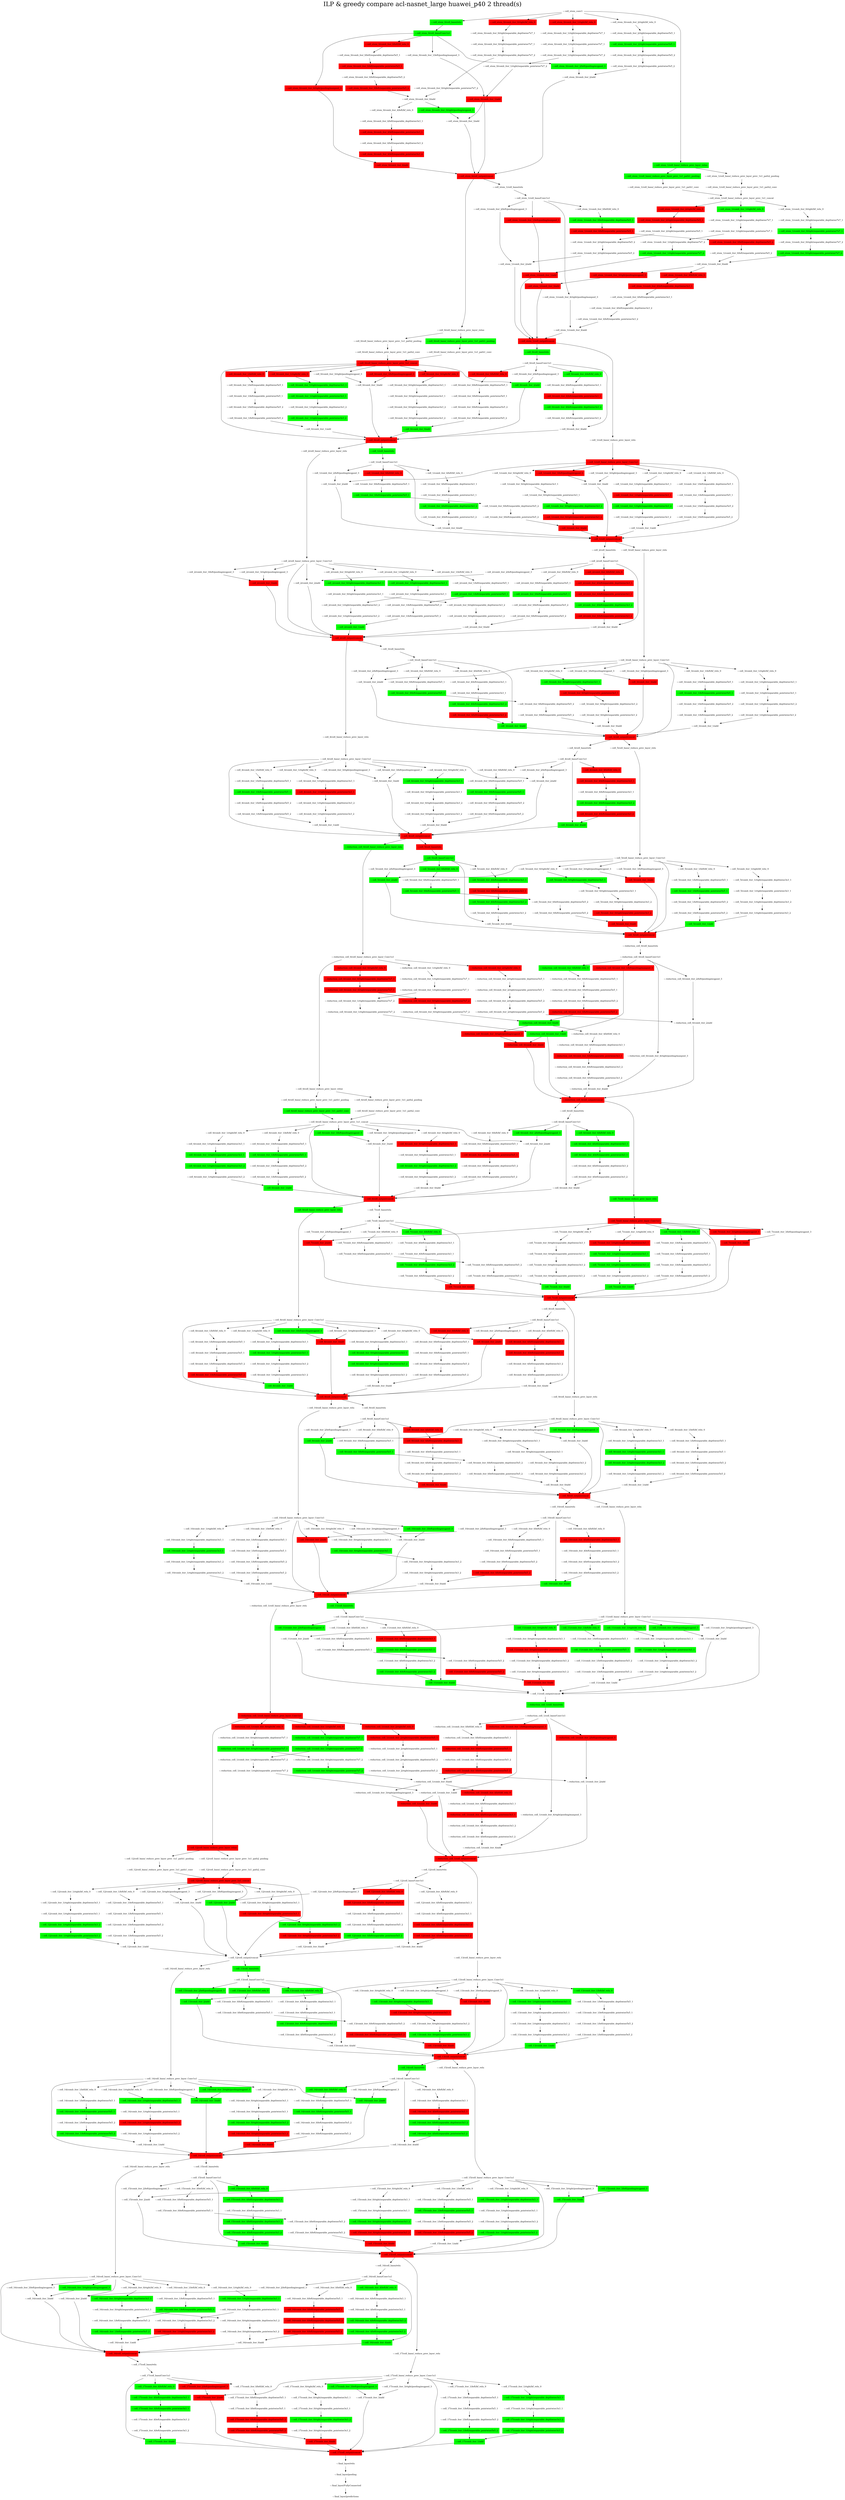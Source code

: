 digraph G {
label     = "ILP & greedy compare acl-nasnet_large huawei_p40 2 thread(s)"
    labelloc  =  t // t: Place the graph's title on top.
    fontsize  = 40 // Make title stand out by giving a large font size
    fontcolor = black"-: cell_stem_conv1"->"-: cell_stem_0/cell_base/relu";
"-: cell_stem_conv1"->"-: cell_stem_0/comb_iter_0/right/bf_relu_0";
"-: cell_stem_conv1"->"-: cell_stem_0/comb_iter_1/right/bf_relu_0";
"-: cell_stem_conv1"->"-: cell_stem_0/comb_iter_2/right/bf_relu_0";
"-: cell_stem_conv1"->"-: cell_stem_1/cell_base/_reduce_prev_layer_relue";
"-: cell_stem_conv1" [shape=box,style=filled,color=white];
"-: cell_stem_0/cell_base/relu"->"-: cell_stem_0/cell_base/Conv1x1";
"-: cell_stem_0/cell_base/relu" [shape=box,style=filled,color=green];
"-: cell_stem_0/cell_base/Conv1x1"->"-: cell_stem_0/comb_iter_4/right/pooling/maxpool_3";
"-: cell_stem_0/cell_base/Conv1x1"->"-: cell_stem_0/comb_iter_1/left/pooling/maxpool_3";
"-: cell_stem_0/cell_base/Conv1x1"->"-: cell_stem_0/comb_iter_2/left/pooling/avgpool_3";
"-: cell_stem_0/cell_base/Conv1x1"->"-: cell_stem_0/comb_iter_0/left/bf_relu_0";
"-: cell_stem_0/cell_base/Conv1x1" [shape=box,style=filled,color=green];
"-: cell_stem_0/comb_iter_0/left/bf_relu_0"->"-: cell_stem_0/comb_iter_0/left/separable_depthwise5x5_1";
"-: cell_stem_0/comb_iter_0/left/bf_relu_0" [shape=box,style=filled,color=red];
"-: cell_stem_0/comb_iter_0/left/separable_depthwise5x5_1"->"-: cell_stem_0/comb_iter_0/left/separable_pointwise5x5_1";
"-: cell_stem_0/comb_iter_0/left/separable_depthwise5x5_1" [shape=box,style=filled,color=white];
"-: cell_stem_0/comb_iter_0/left/separable_pointwise5x5_1"->"-: cell_stem_0/comb_iter_0/left/separable_depthwise5x5_2";
"-: cell_stem_0/comb_iter_0/left/separable_pointwise5x5_1" [shape=box,style=filled,color=red];
"-: cell_stem_0/comb_iter_0/left/separable_depthwise5x5_2"->"-: cell_stem_0/comb_iter_0/left/separable_pointwise5x5_2";
"-: cell_stem_0/comb_iter_0/left/separable_depthwise5x5_2" [shape=box,style=filled,color=white];
"-: cell_stem_0/comb_iter_0/left/separable_pointwise5x5_2"->"-: cell_stem_0/comb_iter_0/add";
"-: cell_stem_0/comb_iter_0/left/separable_pointwise5x5_2" [shape=box,style=filled,color=red];
"-: cell_stem_0/comb_iter_1/left/pooling/maxpool_3"->"-: cell_stem_0/comb_iter_1/add";
"-: cell_stem_0/comb_iter_1/left/pooling/maxpool_3" [shape=box,style=filled,color=white];
"-: cell_stem_0/comb_iter_2/left/pooling/avgpool_3"->"-: cell_stem_0/comb_iter_2/add";
"-: cell_stem_0/comb_iter_2/left/pooling/avgpool_3" [shape=box,style=filled,color=green];
"-: cell_stem_0/comb_iter_4/right/pooling/maxpool_3"->"-: cell_stem_0/comb_iter_4/add";
"-: cell_stem_0/comb_iter_4/right/pooling/maxpool_3" [shape=box,style=filled,color=red];
"-: cell_stem_0/comb_iter_0/right/bf_relu_0"->"-: cell_stem_0/comb_iter_0/right/separable_depthwise7x7_1";
"-: cell_stem_0/comb_iter_0/right/bf_relu_0" [shape=box,style=filled,color=red];
"-: cell_stem_0/comb_iter_0/right/separable_depthwise7x7_1"->"-: cell_stem_0/comb_iter_0/right/separable_pointwise7x7_1";
"-: cell_stem_0/comb_iter_0/right/separable_depthwise7x7_1" [shape=box,style=filled,color=white];
"-: cell_stem_0/comb_iter_0/right/separable_pointwise7x7_1"->"-: cell_stem_0/comb_iter_0/right/separable_depthwise7x7_2";
"-: cell_stem_0/comb_iter_0/right/separable_pointwise7x7_1" [shape=box,style=filled,color=white];
"-: cell_stem_0/comb_iter_0/right/separable_depthwise7x7_2"->"-: cell_stem_0/comb_iter_0/right/separable_pointwise7x7_2";
"-: cell_stem_0/comb_iter_0/right/separable_depthwise7x7_2" [shape=box,style=filled,color=white];
"-: cell_stem_0/comb_iter_0/right/separable_pointwise7x7_2"->"-: cell_stem_0/comb_iter_0/add";
"-: cell_stem_0/comb_iter_0/right/separable_pointwise7x7_2" [shape=box,style=filled,color=white];
"-: cell_stem_0/comb_iter_0/add"->"-: cell_stem_0/comb_iter_4/left/bf_relu_0";
"-: cell_stem_0/comb_iter_0/add"->"-: cell_stem_0/comb_iter_3/right/pooling/avgpool_3";
"-: cell_stem_0/comb_iter_0/add" [shape=box,style=filled,color=white];
"-: cell_stem_0/comb_iter_3/right/pooling/avgpool_3"->"-: cell_stem_0/comb_iter_3/add";
"-: cell_stem_0/comb_iter_3/right/pooling/avgpool_3" [shape=box,style=filled,color=green];
"-: cell_stem_0/comb_iter_4/left/bf_relu_0"->"-: cell_stem_0/comb_iter_4/left/separable_depthwise3x3_1";
"-: cell_stem_0/comb_iter_4/left/bf_relu_0" [shape=box,style=filled,color=white];
"-: cell_stem_0/comb_iter_4/left/separable_depthwise3x3_1"->"-: cell_stem_0/comb_iter_4/left/separable_pointwise3x3_1";
"-: cell_stem_0/comb_iter_4/left/separable_depthwise3x3_1" [shape=box,style=filled,color=white];
"-: cell_stem_0/comb_iter_4/left/separable_pointwise3x3_1"->"-: cell_stem_0/comb_iter_4/left/separable_depthwise3x3_2";
"-: cell_stem_0/comb_iter_4/left/separable_pointwise3x3_1" [shape=box,style=filled,color=red];
"-: cell_stem_0/comb_iter_4/left/separable_depthwise3x3_2"->"-: cell_stem_0/comb_iter_4/left/separable_pointwise3x3_2";
"-: cell_stem_0/comb_iter_4/left/separable_depthwise3x3_2" [shape=box,style=filled,color=white];
"-: cell_stem_0/comb_iter_4/left/separable_pointwise3x3_2"->"-: cell_stem_0/comb_iter_4/add";
"-: cell_stem_0/comb_iter_4/left/separable_pointwise3x3_2" [shape=box,style=filled,color=red];
"-: cell_stem_0/comb_iter_4/add"->"-: cell_stem_0/cell_output/concat";
"-: cell_stem_0/comb_iter_4/add" [shape=box,style=filled,color=red];
"-: cell_stem_0/comb_iter_1/right/bf_relu_0"->"-: cell_stem_0/comb_iter_1/right/separable_depthwise7x7_1";
"-: cell_stem_0/comb_iter_1/right/bf_relu_0" [shape=box,style=filled,color=red];
"-: cell_stem_0/comb_iter_1/right/separable_depthwise7x7_1"->"-: cell_stem_0/comb_iter_1/right/separable_pointwise7x7_1";
"-: cell_stem_0/comb_iter_1/right/separable_depthwise7x7_1" [shape=box,style=filled,color=white];
"-: cell_stem_0/comb_iter_1/right/separable_pointwise7x7_1"->"-: cell_stem_0/comb_iter_1/right/separable_depthwise7x7_2";
"-: cell_stem_0/comb_iter_1/right/separable_pointwise7x7_1" [shape=box,style=filled,color=white];
"-: cell_stem_0/comb_iter_1/right/separable_depthwise7x7_2"->"-: cell_stem_0/comb_iter_1/right/separable_pointwise7x7_2";
"-: cell_stem_0/comb_iter_1/right/separable_depthwise7x7_2" [shape=box,style=filled,color=white];
"-: cell_stem_0/comb_iter_1/right/separable_pointwise7x7_2"->"-: cell_stem_0/comb_iter_1/add";
"-: cell_stem_0/comb_iter_1/right/separable_pointwise7x7_2" [shape=box,style=filled,color=white];
"-: cell_stem_0/comb_iter_1/add"->"-: cell_stem_0/comb_iter_3/add";
"-: cell_stem_0/comb_iter_1/add"->"-: cell_stem_0/cell_output/concat";
"-: cell_stem_0/comb_iter_1/add" [shape=box,style=filled,color=red];
"-: cell_stem_0/comb_iter_3/add"->"-: cell_stem_0/cell_output/concat";
"-: cell_stem_0/comb_iter_3/add" [shape=box,style=filled,color=white];
"-: cell_stem_0/comb_iter_2/right/bf_relu_0"->"-: cell_stem_0/comb_iter_2/right/separable_depthwise5x5_1";
"-: cell_stem_0/comb_iter_2/right/bf_relu_0" [shape=box,style=filled,color=white];
"-: cell_stem_0/comb_iter_2/right/separable_depthwise5x5_1"->"-: cell_stem_0/comb_iter_2/right/separable_pointwise5x5_1";
"-: cell_stem_0/comb_iter_2/right/separable_depthwise5x5_1" [shape=box,style=filled,color=white];
"-: cell_stem_0/comb_iter_2/right/separable_pointwise5x5_1"->"-: cell_stem_0/comb_iter_2/right/separable_depthwise5x5_2";
"-: cell_stem_0/comb_iter_2/right/separable_pointwise5x5_1" [shape=box,style=filled,color=green];
"-: cell_stem_0/comb_iter_2/right/separable_depthwise5x5_2"->"-: cell_stem_0/comb_iter_2/right/separable_pointwise5x5_2";
"-: cell_stem_0/comb_iter_2/right/separable_depthwise5x5_2" [shape=box,style=filled,color=white];
"-: cell_stem_0/comb_iter_2/right/separable_pointwise5x5_2"->"-: cell_stem_0/comb_iter_2/add";
"-: cell_stem_0/comb_iter_2/right/separable_pointwise5x5_2" [shape=box,style=filled,color=white];
"-: cell_stem_0/comb_iter_2/add"->"-: cell_stem_0/cell_output/concat";
"-: cell_stem_0/comb_iter_2/add" [shape=box,style=filled,color=white];
"-: cell_stem_0/cell_output/concat"->"-: cell_0/cell_base/_reduce_prev_layer_relue";
"-: cell_stem_0/cell_output/concat"->"-: cell_stem_1/cell_base/relu";
"-: cell_stem_0/cell_output/concat" [shape=box,style=filled,color=red];
"-: cell_stem_1/cell_base/relu"->"-: cell_stem_1/cell_base/Conv1x1";
"-: cell_stem_1/cell_base/relu" [shape=box,style=filled,color=white];
"-: cell_stem_1/cell_base/Conv1x1"->"-: cell_stem_1/comb_iter_4/right/pooling/maxpool_3";
"-: cell_stem_1/cell_base/Conv1x1"->"-: cell_stem_1/comb_iter_2/left/pooling/avgpool_3";
"-: cell_stem_1/cell_base/Conv1x1"->"-: cell_stem_1/comb_iter_0/left/bf_relu_0";
"-: cell_stem_1/cell_base/Conv1x1"->"-: cell_stem_1/comb_iter_1/left/pooling/maxpool_3";
"-: cell_stem_1/cell_base/Conv1x1" [shape=box,style=filled,color=white];
"-: cell_stem_1/comb_iter_0/left/bf_relu_0"->"-: cell_stem_1/comb_iter_0/left/separable_depthwise5x5_1";
"-: cell_stem_1/comb_iter_0/left/bf_relu_0" [shape=box,style=filled,color=white];
"-: cell_stem_1/comb_iter_0/left/separable_depthwise5x5_1"->"-: cell_stem_1/comb_iter_0/left/separable_pointwise5x5_1";
"-: cell_stem_1/comb_iter_0/left/separable_depthwise5x5_1" [shape=box,style=filled,color=green];
"-: cell_stem_1/comb_iter_0/left/separable_pointwise5x5_1"->"-: cell_stem_1/comb_iter_0/left/separable_depthwise5x5_2";
"-: cell_stem_1/comb_iter_0/left/separable_pointwise5x5_1" [shape=box,style=filled,color=red];
"-: cell_stem_1/comb_iter_0/left/separable_depthwise5x5_2"->"-: cell_stem_1/comb_iter_0/left/separable_pointwise5x5_2";
"-: cell_stem_1/comb_iter_0/left/separable_depthwise5x5_2" [shape=box,style=filled,color=red];
"-: cell_stem_1/comb_iter_0/left/separable_pointwise5x5_2"->"-: cell_stem_1/comb_iter_0/add";
"-: cell_stem_1/comb_iter_0/left/separable_pointwise5x5_2" [shape=box,style=filled,color=white];
"-: cell_stem_1/comb_iter_1/left/pooling/maxpool_3"->"-: cell_stem_1/comb_iter_1/add";
"-: cell_stem_1/comb_iter_1/left/pooling/maxpool_3" [shape=box,style=filled,color=red];
"-: cell_stem_1/comb_iter_2/left/pooling/avgpool_3"->"-: cell_stem_1/comb_iter_2/add";
"-: cell_stem_1/comb_iter_2/left/pooling/avgpool_3" [shape=box,style=filled,color=white];
"-: cell_stem_1/comb_iter_4/right/pooling/maxpool_3"->"-: cell_stem_1/comb_iter_4/add";
"-: cell_stem_1/comb_iter_4/right/pooling/maxpool_3" [shape=box,style=filled,color=white];
"-: cell_0/cell_base/_reduce_prev_layer_relue"->"-: cell_0/cell_base/_reduce_prev_layer_prev_1x1_path2_pooling";
"-: cell_0/cell_base/_reduce_prev_layer_relue"->"-: cell_0/cell_base/_reduce_prev_layer_prev_1x1_path1_pooling";
"-: cell_0/cell_base/_reduce_prev_layer_relue" [shape=box,style=filled,color=white];
"-: cell_0/cell_base/_reduce_prev_layer_prev_1x1_path1_pooling"->"-: cell_0/cell_base/_reduce_prev_layer_prev_1x1_path1_conv";
"-: cell_0/cell_base/_reduce_prev_layer_prev_1x1_path1_pooling" [shape=box,style=filled,color=green];
"-: cell_0/cell_base/_reduce_prev_layer_prev_1x1_path1_conv"->"-: cell_0/cell_base/_reduce_prev_layer_prev_1x1_concat";
"-: cell_0/cell_base/_reduce_prev_layer_prev_1x1_path1_conv" [shape=box,style=filled,color=white];
"-: cell_0/cell_base/_reduce_prev_layer_prev_1x1_path2_pooling"->"-: cell_0/cell_base/_reduce_prev_layer_prev_1x1_path2_conv";
"-: cell_0/cell_base/_reduce_prev_layer_prev_1x1_path2_pooling" [shape=box,style=filled,color=white];
"-: cell_0/cell_base/_reduce_prev_layer_prev_1x1_path2_conv"->"-: cell_0/cell_base/_reduce_prev_layer_prev_1x1_concat";
"-: cell_0/cell_base/_reduce_prev_layer_prev_1x1_path2_conv" [shape=box,style=filled,color=white];
"-: cell_0/cell_base/_reduce_prev_layer_prev_1x1_concat"->"-: cell_0/comb_iter_3/right/pooling/avgpool_3";
"-: cell_0/cell_base/_reduce_prev_layer_prev_1x1_concat"->"-: cell_0/comb_iter_0/right/bf_relu_0";
"-: cell_0/cell_base/_reduce_prev_layer_prev_1x1_concat"->"-: cell_0/cell_output/concat";
"-: cell_0/cell_base/_reduce_prev_layer_prev_1x1_concat"->"-: cell_0/comb_iter_1/right/bf_relu_0";
"-: cell_0/cell_base/_reduce_prev_layer_prev_1x1_concat"->"-: cell_0/comb_iter_3/left/pooling/avgpool_3";
"-: cell_0/cell_base/_reduce_prev_layer_prev_1x1_concat"->"-: cell_0/comb_iter_2/add";
"-: cell_0/cell_base/_reduce_prev_layer_prev_1x1_concat"->"-: cell_0/comb_iter_1/left/bf_relu_0";
"-: cell_0/cell_base/_reduce_prev_layer_prev_1x1_concat" [shape=box,style=filled,color=red];
"-: cell_0/comb_iter_0/right/bf_relu_0"->"-: cell_0/comb_iter_0/right/separable_depthwise3x3_1";
"-: cell_0/comb_iter_0/right/bf_relu_0" [shape=box,style=filled,color=red];
"-: cell_0/comb_iter_0/right/separable_depthwise3x3_1"->"-: cell_0/comb_iter_0/right/separable_pointwise3x3_1";
"-: cell_0/comb_iter_0/right/separable_depthwise3x3_1" [shape=box,style=filled,color=white];
"-: cell_0/comb_iter_0/right/separable_pointwise3x3_1"->"-: cell_0/comb_iter_0/right/separable_depthwise3x3_2";
"-: cell_0/comb_iter_0/right/separable_pointwise3x3_1" [shape=box,style=filled,color=white];
"-: cell_0/comb_iter_0/right/separable_depthwise3x3_2"->"-: cell_0/comb_iter_0/right/separable_pointwise3x3_2";
"-: cell_0/comb_iter_0/right/separable_depthwise3x3_2" [shape=box,style=filled,color=white];
"-: cell_0/comb_iter_0/right/separable_pointwise3x3_2"->"-: cell_0/comb_iter_0/add";
"-: cell_0/comb_iter_0/right/separable_pointwise3x3_2" [shape=box,style=filled,color=white];
"-: cell_0/comb_iter_1/left/bf_relu_0"->"-: cell_0/comb_iter_1/left/separable_depthwise5x5_1";
"-: cell_0/comb_iter_1/left/bf_relu_0" [shape=box,style=filled,color=red];
"-: cell_0/comb_iter_1/left/separable_depthwise5x5_1"->"-: cell_0/comb_iter_1/left/separable_pointwise5x5_1";
"-: cell_0/comb_iter_1/left/separable_depthwise5x5_1" [shape=box,style=filled,color=white];
"-: cell_0/comb_iter_1/left/separable_pointwise5x5_1"->"-: cell_0/comb_iter_1/left/separable_depthwise5x5_2";
"-: cell_0/comb_iter_1/left/separable_pointwise5x5_1" [shape=box,style=filled,color=white];
"-: cell_0/comb_iter_1/left/separable_depthwise5x5_2"->"-: cell_0/comb_iter_1/left/separable_pointwise5x5_2";
"-: cell_0/comb_iter_1/left/separable_depthwise5x5_2" [shape=box,style=filled,color=white];
"-: cell_0/comb_iter_1/left/separable_pointwise5x5_2"->"-: cell_0/comb_iter_1/add";
"-: cell_0/comb_iter_1/left/separable_pointwise5x5_2" [shape=box,style=filled,color=white];
"-: cell_0/comb_iter_1/right/bf_relu_0"->"-: cell_0/comb_iter_1/right/separable_depthwise3x3_1";
"-: cell_0/comb_iter_1/right/bf_relu_0" [shape=box,style=filled,color=red];
"-: cell_0/comb_iter_1/right/separable_depthwise3x3_1"->"-: cell_0/comb_iter_1/right/separable_pointwise3x3_1";
"-: cell_0/comb_iter_1/right/separable_depthwise3x3_1" [shape=box,style=filled,color=green];
"-: cell_0/comb_iter_1/right/separable_pointwise3x3_1"->"-: cell_0/comb_iter_1/right/separable_depthwise3x3_2";
"-: cell_0/comb_iter_1/right/separable_pointwise3x3_1" [shape=box,style=filled,color=green];
"-: cell_0/comb_iter_1/right/separable_depthwise3x3_2"->"-: cell_0/comb_iter_1/right/separable_pointwise3x3_2";
"-: cell_0/comb_iter_1/right/separable_depthwise3x3_2" [shape=box,style=filled,color=white];
"-: cell_0/comb_iter_1/right/separable_pointwise3x3_2"->"-: cell_0/comb_iter_1/add";
"-: cell_0/comb_iter_1/right/separable_pointwise3x3_2" [shape=box,style=filled,color=green];
"-: cell_0/comb_iter_1/add"->"-: cell_0/cell_output/concat";
"-: cell_0/comb_iter_1/add" [shape=box,style=filled,color=white];
"-: cell_0/comb_iter_3/left/pooling/avgpool_3"->"-: cell_0/comb_iter_3/add";
"-: cell_0/comb_iter_3/left/pooling/avgpool_3" [shape=box,style=filled,color=red];
"-: cell_0/comb_iter_3/right/pooling/avgpool_3"->"-: cell_0/comb_iter_3/add";
"-: cell_0/comb_iter_3/right/pooling/avgpool_3" [shape=box,style=filled,color=white];
"-: cell_0/comb_iter_3/add"->"-: cell_0/cell_output/concat";
"-: cell_0/comb_iter_3/add" [shape=box,style=filled,color=white];
"-: cell_stem_1/cell_base/_reduce_prev_layer_relue"->"-: cell_stem_1/cell_base/_reduce_prev_layer_prev_1x1_path1_pooling";
"-: cell_stem_1/cell_base/_reduce_prev_layer_relue"->"-: cell_stem_1/cell_base/_reduce_prev_layer_prev_1x1_path2_pooling";
"-: cell_stem_1/cell_base/_reduce_prev_layer_relue" [shape=box,style=filled,color=green];
"-: cell_stem_1/cell_base/_reduce_prev_layer_prev_1x1_path1_pooling"->"-: cell_stem_1/cell_base/_reduce_prev_layer_prev_1x1_path1_conv";
"-: cell_stem_1/cell_base/_reduce_prev_layer_prev_1x1_path1_pooling" [shape=box,style=filled,color=green];
"-: cell_stem_1/cell_base/_reduce_prev_layer_prev_1x1_path1_conv"->"-: cell_stem_1/cell_base/_reduce_prev_layer_prev_1x1_concat";
"-: cell_stem_1/cell_base/_reduce_prev_layer_prev_1x1_path1_conv" [shape=box,style=filled,color=white];
"-: cell_stem_1/cell_base/_reduce_prev_layer_prev_1x1_path2_pooling"->"-: cell_stem_1/cell_base/_reduce_prev_layer_prev_1x1_path2_conv";
"-: cell_stem_1/cell_base/_reduce_prev_layer_prev_1x1_path2_pooling" [shape=box,style=filled,color=white];
"-: cell_stem_1/cell_base/_reduce_prev_layer_prev_1x1_path2_conv"->"-: cell_stem_1/cell_base/_reduce_prev_layer_prev_1x1_concat";
"-: cell_stem_1/cell_base/_reduce_prev_layer_prev_1x1_path2_conv" [shape=box,style=filled,color=white];
"-: cell_stem_1/cell_base/_reduce_prev_layer_prev_1x1_concat"->"-: cell_stem_1/comb_iter_0/right/bf_relu_0";
"-: cell_stem_1/cell_base/_reduce_prev_layer_prev_1x1_concat"->"-: cell_stem_1/comb_iter_1/right/bf_relu_0";
"-: cell_stem_1/cell_base/_reduce_prev_layer_prev_1x1_concat"->"-: cell_stem_1/comb_iter_2/right/bf_relu_0";
"-: cell_stem_1/cell_base/_reduce_prev_layer_prev_1x1_concat" [shape=box,style=filled,color=white];
"-: cell_stem_1/comb_iter_0/right/bf_relu_0"->"-: cell_stem_1/comb_iter_0/right/separable_depthwise7x7_1";
"-: cell_stem_1/comb_iter_0/right/bf_relu_0" [shape=box,style=filled,color=white];
"-: cell_stem_1/comb_iter_0/right/separable_depthwise7x7_1"->"-: cell_stem_1/comb_iter_0/right/separable_pointwise7x7_1";
"-: cell_stem_1/comb_iter_0/right/separable_depthwise7x7_1" [shape=box,style=filled,color=white];
"-: cell_stem_1/comb_iter_0/right/separable_pointwise7x7_1"->"-: cell_stem_1/comb_iter_0/right/separable_depthwise7x7_2";
"-: cell_stem_1/comb_iter_0/right/separable_pointwise7x7_1" [shape=box,style=filled,color=green];
"-: cell_stem_1/comb_iter_0/right/separable_depthwise7x7_2"->"-: cell_stem_1/comb_iter_0/right/separable_pointwise7x7_2";
"-: cell_stem_1/comb_iter_0/right/separable_depthwise7x7_2" [shape=box,style=filled,color=white];
"-: cell_stem_1/comb_iter_0/right/separable_pointwise7x7_2"->"-: cell_stem_1/comb_iter_0/add";
"-: cell_stem_1/comb_iter_0/right/separable_pointwise7x7_2" [shape=box,style=filled,color=green];
"-: cell_stem_1/comb_iter_0/add"->"-: cell_stem_1/comb_iter_3/right/pooling/avgpool_3";
"-: cell_stem_1/comb_iter_0/add"->"-: cell_stem_1/comb_iter_4/left/bf_relu_0";
"-: cell_stem_1/comb_iter_0/add" [shape=box,style=filled,color=white];
"-: cell_stem_1/comb_iter_3/right/pooling/avgpool_3"->"-: cell_stem_1/comb_iter_3/add";
"-: cell_stem_1/comb_iter_3/right/pooling/avgpool_3" [shape=box,style=filled,color=red];
"-: cell_stem_1/comb_iter_4/left/bf_relu_0"->"-: cell_stem_1/comb_iter_4/left/separable_depthwise3x3_1";
"-: cell_stem_1/comb_iter_4/left/bf_relu_0" [shape=box,style=filled,color=red];
"-: cell_stem_1/comb_iter_4/left/separable_depthwise3x3_1"->"-: cell_stem_1/comb_iter_4/left/separable_pointwise3x3_1";
"-: cell_stem_1/comb_iter_4/left/separable_depthwise3x3_1" [shape=box,style=filled,color=red];
"-: cell_stem_1/comb_iter_4/left/separable_pointwise3x3_1"->"-: cell_stem_1/comb_iter_4/left/separable_depthwise3x3_2";
"-: cell_stem_1/comb_iter_4/left/separable_pointwise3x3_1" [shape=box,style=filled,color=white];
"-: cell_stem_1/comb_iter_4/left/separable_depthwise3x3_2"->"-: cell_stem_1/comb_iter_4/left/separable_pointwise3x3_2";
"-: cell_stem_1/comb_iter_4/left/separable_depthwise3x3_2" [shape=box,style=filled,color=white];
"-: cell_stem_1/comb_iter_4/left/separable_pointwise3x3_2"->"-: cell_stem_1/comb_iter_4/add";
"-: cell_stem_1/comb_iter_4/left/separable_pointwise3x3_2" [shape=box,style=filled,color=white];
"-: cell_stem_1/comb_iter_4/add"->"-: cell_stem_1/cell_output/concat";
"-: cell_stem_1/comb_iter_4/add" [shape=box,style=filled,color=white];
"-: cell_stem_1/comb_iter_1/right/bf_relu_0"->"-: cell_stem_1/comb_iter_1/right/separable_depthwise7x7_1";
"-: cell_stem_1/comb_iter_1/right/bf_relu_0" [shape=box,style=filled,color=green];
"-: cell_stem_1/comb_iter_1/right/separable_depthwise7x7_1"->"-: cell_stem_1/comb_iter_1/right/separable_pointwise7x7_1";
"-: cell_stem_1/comb_iter_1/right/separable_depthwise7x7_1" [shape=box,style=filled,color=white];
"-: cell_stem_1/comb_iter_1/right/separable_pointwise7x7_1"->"-: cell_stem_1/comb_iter_1/right/separable_depthwise7x7_2";
"-: cell_stem_1/comb_iter_1/right/separable_pointwise7x7_1" [shape=box,style=filled,color=white];
"-: cell_stem_1/comb_iter_1/right/separable_depthwise7x7_2"->"-: cell_stem_1/comb_iter_1/right/separable_pointwise7x7_2";
"-: cell_stem_1/comb_iter_1/right/separable_depthwise7x7_2" [shape=box,style=filled,color=white];
"-: cell_stem_1/comb_iter_1/right/separable_pointwise7x7_2"->"-: cell_stem_1/comb_iter_1/add";
"-: cell_stem_1/comb_iter_1/right/separable_pointwise7x7_2" [shape=box,style=filled,color=green];
"-: cell_stem_1/comb_iter_1/add"->"-: cell_stem_1/comb_iter_3/add";
"-: cell_stem_1/comb_iter_1/add"->"-: cell_stem_1/cell_output/concat";
"-: cell_stem_1/comb_iter_1/add" [shape=box,style=filled,color=red];
"-: cell_stem_1/comb_iter_3/add"->"-: cell_stem_1/cell_output/concat";
"-: cell_stem_1/comb_iter_3/add" [shape=box,style=filled,color=red];
"-: cell_stem_1/comb_iter_2/right/bf_relu_0"->"-: cell_stem_1/comb_iter_2/right/separable_depthwise5x5_1";
"-: cell_stem_1/comb_iter_2/right/bf_relu_0" [shape=box,style=filled,color=red];
"-: cell_stem_1/comb_iter_2/right/separable_depthwise5x5_1"->"-: cell_stem_1/comb_iter_2/right/separable_pointwise5x5_1";
"-: cell_stem_1/comb_iter_2/right/separable_depthwise5x5_1" [shape=box,style=filled,color=red];
"-: cell_stem_1/comb_iter_2/right/separable_pointwise5x5_1"->"-: cell_stem_1/comb_iter_2/right/separable_depthwise5x5_2";
"-: cell_stem_1/comb_iter_2/right/separable_pointwise5x5_1" [shape=box,style=filled,color=white];
"-: cell_stem_1/comb_iter_2/right/separable_depthwise5x5_2"->"-: cell_stem_1/comb_iter_2/right/separable_pointwise5x5_2";
"-: cell_stem_1/comb_iter_2/right/separable_depthwise5x5_2" [shape=box,style=filled,color=white];
"-: cell_stem_1/comb_iter_2/right/separable_pointwise5x5_2"->"-: cell_stem_1/comb_iter_2/add";
"-: cell_stem_1/comb_iter_2/right/separable_pointwise5x5_2" [shape=box,style=filled,color=white];
"-: cell_stem_1/comb_iter_2/add"->"-: cell_stem_1/cell_output/concat";
"-: cell_stem_1/comb_iter_2/add" [shape=box,style=filled,color=white];
"-: cell_stem_1/cell_output/concat"->"-: cell_0/cell_base/relu";
"-: cell_stem_1/cell_output/concat"->"-: cell_1/cell_base/_reduce_prev_layer_relu";
"-: cell_stem_1/cell_output/concat" [shape=box,style=filled,color=red];
"-: cell_0/cell_base/relu"->"-: cell_0/cell_base/Conv1x1";
"-: cell_0/cell_base/relu" [shape=box,style=filled,color=green];
"-: cell_0/cell_base/Conv1x1"->"-: cell_0/comb_iter_4/left/bf_relu_0";
"-: cell_0/cell_base/Conv1x1"->"-: cell_0/comb_iter_4/add";
"-: cell_0/cell_base/Conv1x1"->"-: cell_0/comb_iter_0/left/bf_relu_0";
"-: cell_0/cell_base/Conv1x1"->"-: cell_0/comb_iter_2/left/pooling/avgpool_3";
"-: cell_0/cell_base/Conv1x1" [shape=box,style=filled,color=white];
"-: cell_0/comb_iter_0/left/bf_relu_0"->"-: cell_0/comb_iter_0/left/separable_depthwise5x5_1";
"-: cell_0/comb_iter_0/left/bf_relu_0" [shape=box,style=filled,color=red];
"-: cell_0/comb_iter_0/left/separable_depthwise5x5_1"->"-: cell_0/comb_iter_0/left/separable_pointwise5x5_1";
"-: cell_0/comb_iter_0/left/separable_depthwise5x5_1" [shape=box,style=filled,color=white];
"-: cell_0/comb_iter_0/left/separable_pointwise5x5_1"->"-: cell_0/comb_iter_0/left/separable_depthwise5x5_2";
"-: cell_0/comb_iter_0/left/separable_pointwise5x5_1" [shape=box,style=filled,color=white];
"-: cell_0/comb_iter_0/left/separable_depthwise5x5_2"->"-: cell_0/comb_iter_0/left/separable_pointwise5x5_2";
"-: cell_0/comb_iter_0/left/separable_depthwise5x5_2" [shape=box,style=filled,color=white];
"-: cell_0/comb_iter_0/left/separable_pointwise5x5_2"->"-: cell_0/comb_iter_0/add";
"-: cell_0/comb_iter_0/left/separable_pointwise5x5_2" [shape=box,style=filled,color=white];
"-: cell_0/comb_iter_0/add"->"-: cell_0/cell_output/concat";
"-: cell_0/comb_iter_0/add" [shape=box,style=filled,color=green];
"-: cell_0/comb_iter_2/left/pooling/avgpool_3"->"-: cell_0/comb_iter_2/add";
"-: cell_0/comb_iter_2/left/pooling/avgpool_3" [shape=box,style=filled,color=white];
"-: cell_0/comb_iter_2/add"->"-: cell_0/cell_output/concat";
"-: cell_0/comb_iter_2/add" [shape=box,style=filled,color=green];
"-: cell_0/comb_iter_4/left/bf_relu_0"->"-: cell_0/comb_iter_4/left/separable_depthwise3x3_1";
"-: cell_0/comb_iter_4/left/bf_relu_0" [shape=box,style=filled,color=green];
"-: cell_0/comb_iter_4/left/separable_depthwise3x3_1"->"-: cell_0/comb_iter_4/left/separable_pointwise3x3_1";
"-: cell_0/comb_iter_4/left/separable_depthwise3x3_1" [shape=box,style=filled,color=white];
"-: cell_0/comb_iter_4/left/separable_pointwise3x3_1"->"-: cell_0/comb_iter_4/left/separable_depthwise3x3_2";
"-: cell_0/comb_iter_4/left/separable_pointwise3x3_1" [shape=box,style=filled,color=red];
"-: cell_0/comb_iter_4/left/separable_depthwise3x3_2"->"-: cell_0/comb_iter_4/left/separable_pointwise3x3_2";
"-: cell_0/comb_iter_4/left/separable_depthwise3x3_2" [shape=box,style=filled,color=green];
"-: cell_0/comb_iter_4/left/separable_pointwise3x3_2"->"-: cell_0/comb_iter_4/add";
"-: cell_0/comb_iter_4/left/separable_pointwise3x3_2" [shape=box,style=filled,color=white];
"-: cell_0/comb_iter_4/add"->"-: cell_0/cell_output/concat";
"-: cell_0/comb_iter_4/add" [shape=box,style=filled,color=white];
"-: cell_0/cell_output/concat"->"-: cell_2/cell_base/_reduce_prev_layer_relu";
"-: cell_0/cell_output/concat"->"-: cell_1/cell_base/relu";
"-: cell_0/cell_output/concat" [shape=box,style=filled,color=red];
"-: cell_1/cell_base/relu"->"-: cell_1/cell_base/Conv1x1";
"-: cell_1/cell_base/relu" [shape=box,style=filled,color=green];
"-: cell_1/cell_base/Conv1x1"->"-: cell_1/comb_iter_0/left/bf_relu_0";
"-: cell_1/cell_base/Conv1x1"->"-: cell_1/comb_iter_4/left/bf_relu_0";
"-: cell_1/cell_base/Conv1x1"->"-: cell_1/comb_iter_2/left/pooling/avgpool_3";
"-: cell_1/cell_base/Conv1x1"->"-: cell_1/comb_iter_4/add";
"-: cell_1/cell_base/Conv1x1" [shape=box,style=filled,color=white];
"-: cell_1/comb_iter_0/left/bf_relu_0"->"-: cell_1/comb_iter_0/left/separable_depthwise5x5_1";
"-: cell_1/comb_iter_0/left/bf_relu_0" [shape=box,style=filled,color=red];
"-: cell_1/comb_iter_0/left/separable_depthwise5x5_1"->"-: cell_1/comb_iter_0/left/separable_pointwise5x5_1";
"-: cell_1/comb_iter_0/left/separable_depthwise5x5_1" [shape=box,style=filled,color=white];
"-: cell_1/comb_iter_0/left/separable_pointwise5x5_1"->"-: cell_1/comb_iter_0/left/separable_depthwise5x5_2";
"-: cell_1/comb_iter_0/left/separable_pointwise5x5_1" [shape=box,style=filled,color=green];
"-: cell_1/comb_iter_0/left/separable_depthwise5x5_2"->"-: cell_1/comb_iter_0/left/separable_pointwise5x5_2";
"-: cell_1/comb_iter_0/left/separable_depthwise5x5_2" [shape=box,style=filled,color=white];
"-: cell_1/comb_iter_0/left/separable_pointwise5x5_2"->"-: cell_1/comb_iter_0/add";
"-: cell_1/comb_iter_0/left/separable_pointwise5x5_2" [shape=box,style=filled,color=white];
"-: cell_1/comb_iter_2/left/pooling/avgpool_3"->"-: cell_1/comb_iter_2/add";
"-: cell_1/comb_iter_2/left/pooling/avgpool_3" [shape=box,style=filled,color=white];
"-: cell_1/comb_iter_4/left/bf_relu_0"->"-: cell_1/comb_iter_4/left/separable_depthwise3x3_1";
"-: cell_1/comb_iter_4/left/bf_relu_0" [shape=box,style=filled,color=white];
"-: cell_1/comb_iter_4/left/separable_depthwise3x3_1"->"-: cell_1/comb_iter_4/left/separable_pointwise3x3_1";
"-: cell_1/comb_iter_4/left/separable_depthwise3x3_1" [shape=box,style=filled,color=white];
"-: cell_1/comb_iter_4/left/separable_pointwise3x3_1"->"-: cell_1/comb_iter_4/left/separable_depthwise3x3_2";
"-: cell_1/comb_iter_4/left/separable_pointwise3x3_1" [shape=box,style=filled,color=white];
"-: cell_1/comb_iter_4/left/separable_depthwise3x3_2"->"-: cell_1/comb_iter_4/left/separable_pointwise3x3_2";
"-: cell_1/comb_iter_4/left/separable_depthwise3x3_2" [shape=box,style=filled,color=green];
"-: cell_1/comb_iter_4/left/separable_pointwise3x3_2"->"-: cell_1/comb_iter_4/add";
"-: cell_1/comb_iter_4/left/separable_pointwise3x3_2" [shape=box,style=filled,color=white];
"-: cell_1/comb_iter_4/add"->"-: cell_1/cell_output/concat";
"-: cell_1/comb_iter_4/add" [shape=box,style=filled,color=white];
"-: cell_2/cell_base/_reduce_prev_layer_relu"->"-: cell_2/cell_base/_reduce_prev_layer_Conv1x1";
"-: cell_2/cell_base/_reduce_prev_layer_relu" [shape=box,style=filled,color=white];
"-: cell_2/cell_base/_reduce_prev_layer_Conv1x1"->"-: cell_2/comb_iter_0/right/bf_relu_0";
"-: cell_2/cell_base/_reduce_prev_layer_Conv1x1"->"-: cell_2/comb_iter_1/left/bf_relu_0";
"-: cell_2/cell_base/_reduce_prev_layer_Conv1x1"->"-: cell_2/comb_iter_3/right/pooling/avgpool_3";
"-: cell_2/cell_base/_reduce_prev_layer_Conv1x1"->"-: cell_2/comb_iter_2/add";
"-: cell_2/cell_base/_reduce_prev_layer_Conv1x1"->"-: cell_2/comb_iter_3/left/pooling/avgpool_3";
"-: cell_2/cell_base/_reduce_prev_layer_Conv1x1"->"-: cell_2/cell_output/concat";
"-: cell_2/cell_base/_reduce_prev_layer_Conv1x1"->"-: cell_2/comb_iter_1/right/bf_relu_0";
"-: cell_2/cell_base/_reduce_prev_layer_Conv1x1" [shape=box,style=filled,color=white];
"-: cell_2/comb_iter_0/right/bf_relu_0"->"-: cell_2/comb_iter_0/right/separable_depthwise3x3_1";
"-: cell_2/comb_iter_0/right/bf_relu_0" [shape=box,style=filled,color=white];
"-: cell_2/comb_iter_0/right/separable_depthwise3x3_1"->"-: cell_2/comb_iter_0/right/separable_pointwise3x3_1";
"-: cell_2/comb_iter_0/right/separable_depthwise3x3_1" [shape=box,style=filled,color=green];
"-: cell_2/comb_iter_0/right/separable_pointwise3x3_1"->"-: cell_2/comb_iter_0/right/separable_depthwise3x3_2";
"-: cell_2/comb_iter_0/right/separable_pointwise3x3_1" [shape=box,style=filled,color=white];
"-: cell_2/comb_iter_0/right/separable_depthwise3x3_2"->"-: cell_2/comb_iter_0/right/separable_pointwise3x3_2";
"-: cell_2/comb_iter_0/right/separable_depthwise3x3_2" [shape=box,style=filled,color=white];
"-: cell_2/comb_iter_0/right/separable_pointwise3x3_2"->"-: cell_2/comb_iter_0/add";
"-: cell_2/comb_iter_0/right/separable_pointwise3x3_2" [shape=box,style=filled,color=white];
"-: cell_2/comb_iter_1/left/bf_relu_0"->"-: cell_2/comb_iter_1/left/separable_depthwise5x5_1";
"-: cell_2/comb_iter_1/left/bf_relu_0" [shape=box,style=filled,color=white];
"-: cell_2/comb_iter_1/left/separable_depthwise5x5_1"->"-: cell_2/comb_iter_1/left/separable_pointwise5x5_1";
"-: cell_2/comb_iter_1/left/separable_depthwise5x5_1" [shape=box,style=filled,color=white];
"-: cell_2/comb_iter_1/left/separable_pointwise5x5_1"->"-: cell_2/comb_iter_1/left/separable_depthwise5x5_2";
"-: cell_2/comb_iter_1/left/separable_pointwise5x5_1" [shape=box,style=filled,color=green];
"-: cell_2/comb_iter_1/left/separable_depthwise5x5_2"->"-: cell_2/comb_iter_1/left/separable_pointwise5x5_2";
"-: cell_2/comb_iter_1/left/separable_depthwise5x5_2" [shape=box,style=filled,color=white];
"-: cell_2/comb_iter_1/left/separable_pointwise5x5_2"->"-: cell_2/comb_iter_1/add";
"-: cell_2/comb_iter_1/left/separable_pointwise5x5_2" [shape=box,style=filled,color=white];
"-: cell_2/comb_iter_1/right/bf_relu_0"->"-: cell_2/comb_iter_1/right/separable_depthwise3x3_1";
"-: cell_2/comb_iter_1/right/bf_relu_0" [shape=box,style=filled,color=white];
"-: cell_2/comb_iter_1/right/separable_depthwise3x3_1"->"-: cell_2/comb_iter_1/right/separable_pointwise3x3_1";
"-: cell_2/comb_iter_1/right/separable_depthwise3x3_1" [shape=box,style=filled,color=green];
"-: cell_2/comb_iter_1/right/separable_pointwise3x3_1"->"-: cell_2/comb_iter_1/right/separable_depthwise3x3_2";
"-: cell_2/comb_iter_1/right/separable_pointwise3x3_1" [shape=box,style=filled,color=white];
"-: cell_2/comb_iter_1/right/separable_depthwise3x3_2"->"-: cell_2/comb_iter_1/right/separable_pointwise3x3_2";
"-: cell_2/comb_iter_1/right/separable_depthwise3x3_2" [shape=box,style=filled,color=white];
"-: cell_2/comb_iter_1/right/separable_pointwise3x3_2"->"-: cell_2/comb_iter_1/add";
"-: cell_2/comb_iter_1/right/separable_pointwise3x3_2" [shape=box,style=filled,color=white];
"-: cell_2/comb_iter_1/add"->"-: cell_2/cell_output/concat";
"-: cell_2/comb_iter_1/add" [shape=box,style=filled,color=green];
"-: cell_2/comb_iter_3/left/pooling/avgpool_3"->"-: cell_2/comb_iter_3/add";
"-: cell_2/comb_iter_3/left/pooling/avgpool_3" [shape=box,style=filled,color=white];
"-: cell_2/comb_iter_3/right/pooling/avgpool_3"->"-: cell_2/comb_iter_3/add";
"-: cell_2/comb_iter_3/right/pooling/avgpool_3" [shape=box,style=filled,color=white];
"-: cell_2/comb_iter_3/add"->"-: cell_2/cell_output/concat";
"-: cell_2/comb_iter_3/add" [shape=box,style=filled,color=red];
"-: cell_1/cell_base/_reduce_prev_layer_relu"->"-: cell_1/cell_base/_reduce_prev_layer_Conv1x1";
"-: cell_1/cell_base/_reduce_prev_layer_relu" [shape=box,style=filled,color=white];
"-: cell_1/cell_base/_reduce_prev_layer_Conv1x1"->"-: cell_1/comb_iter_0/right/bf_relu_0";
"-: cell_1/cell_base/_reduce_prev_layer_Conv1x1"->"-: cell_1/comb_iter_3/left/pooling/avgpool_3";
"-: cell_1/cell_base/_reduce_prev_layer_Conv1x1"->"-: cell_1/cell_output/concat";
"-: cell_1/cell_base/_reduce_prev_layer_Conv1x1"->"-: cell_1/comb_iter_1/left/bf_relu_0";
"-: cell_1/cell_base/_reduce_prev_layer_Conv1x1"->"-: cell_1/comb_iter_2/add";
"-: cell_1/cell_base/_reduce_prev_layer_Conv1x1"->"-: cell_1/comb_iter_1/right/bf_relu_0";
"-: cell_1/cell_base/_reduce_prev_layer_Conv1x1"->"-: cell_1/comb_iter_3/right/pooling/avgpool_3";
"-: cell_1/cell_base/_reduce_prev_layer_Conv1x1" [shape=box,style=filled,color=red];
"-: cell_1/comb_iter_0/right/bf_relu_0"->"-: cell_1/comb_iter_0/right/separable_depthwise3x3_1";
"-: cell_1/comb_iter_0/right/bf_relu_0" [shape=box,style=filled,color=white];
"-: cell_1/comb_iter_0/right/separable_depthwise3x3_1"->"-: cell_1/comb_iter_0/right/separable_pointwise3x3_1";
"-: cell_1/comb_iter_0/right/separable_depthwise3x3_1" [shape=box,style=filled,color=white];
"-: cell_1/comb_iter_0/right/separable_pointwise3x3_1"->"-: cell_1/comb_iter_0/right/separable_depthwise3x3_2";
"-: cell_1/comb_iter_0/right/separable_pointwise3x3_1" [shape=box,style=filled,color=white];
"-: cell_1/comb_iter_0/right/separable_depthwise3x3_2"->"-: cell_1/comb_iter_0/right/separable_pointwise3x3_2";
"-: cell_1/comb_iter_0/right/separable_depthwise3x3_2" [shape=box,style=filled,color=green];
"-: cell_1/comb_iter_0/right/separable_pointwise3x3_2"->"-: cell_1/comb_iter_0/add";
"-: cell_1/comb_iter_0/right/separable_pointwise3x3_2" [shape=box,style=filled,color=red];
"-: cell_1/comb_iter_0/add"->"-: cell_1/cell_output/concat";
"-: cell_1/comb_iter_0/add" [shape=box,style=filled,color=red];
"-: cell_1/comb_iter_1/left/bf_relu_0"->"-: cell_1/comb_iter_1/left/separable_depthwise5x5_1";
"-: cell_1/comb_iter_1/left/bf_relu_0" [shape=box,style=filled,color=white];
"-: cell_1/comb_iter_1/left/separable_depthwise5x5_1"->"-: cell_1/comb_iter_1/left/separable_pointwise5x5_1";
"-: cell_1/comb_iter_1/left/separable_depthwise5x5_1" [shape=box,style=filled,color=white];
"-: cell_1/comb_iter_1/left/separable_pointwise5x5_1"->"-: cell_1/comb_iter_1/left/separable_depthwise5x5_2";
"-: cell_1/comb_iter_1/left/separable_pointwise5x5_1" [shape=box,style=filled,color=white];
"-: cell_1/comb_iter_1/left/separable_depthwise5x5_2"->"-: cell_1/comb_iter_1/left/separable_pointwise5x5_2";
"-: cell_1/comb_iter_1/left/separable_depthwise5x5_2" [shape=box,style=filled,color=white];
"-: cell_1/comb_iter_1/left/separable_pointwise5x5_2"->"-: cell_1/comb_iter_1/add";
"-: cell_1/comb_iter_1/left/separable_pointwise5x5_2" [shape=box,style=filled,color=white];
"-: cell_1/comb_iter_1/right/bf_relu_0"->"-: cell_1/comb_iter_1/right/separable_depthwise3x3_1";
"-: cell_1/comb_iter_1/right/bf_relu_0" [shape=box,style=filled,color=white];
"-: cell_1/comb_iter_1/right/separable_depthwise3x3_1"->"-: cell_1/comb_iter_1/right/separable_pointwise3x3_1";
"-: cell_1/comb_iter_1/right/separable_depthwise3x3_1" [shape=box,style=filled,color=white];
"-: cell_1/comb_iter_1/right/separable_pointwise3x3_1"->"-: cell_1/comb_iter_1/right/separable_depthwise3x3_2";
"-: cell_1/comb_iter_1/right/separable_pointwise3x3_1" [shape=box,style=filled,color=red];
"-: cell_1/comb_iter_1/right/separable_depthwise3x3_2"->"-: cell_1/comb_iter_1/right/separable_pointwise3x3_2";
"-: cell_1/comb_iter_1/right/separable_depthwise3x3_2" [shape=box,style=filled,color=green];
"-: cell_1/comb_iter_1/right/separable_pointwise3x3_2"->"-: cell_1/comb_iter_1/add";
"-: cell_1/comb_iter_1/right/separable_pointwise3x3_2" [shape=box,style=filled,color=white];
"-: cell_1/comb_iter_1/add"->"-: cell_1/cell_output/concat";
"-: cell_1/comb_iter_1/add" [shape=box,style=filled,color=white];
"-: cell_1/comb_iter_2/add"->"-: cell_1/cell_output/concat";
"-: cell_1/comb_iter_2/add" [shape=box,style=filled,color=white];
"-: cell_1/comb_iter_3/left/pooling/avgpool_3"->"-: cell_1/comb_iter_3/add";
"-: cell_1/comb_iter_3/left/pooling/avgpool_3" [shape=box,style=filled,color=red];
"-: cell_1/comb_iter_3/right/pooling/avgpool_3"->"-: cell_1/comb_iter_3/add";
"-: cell_1/comb_iter_3/right/pooling/avgpool_3" [shape=box,style=filled,color=white];
"-: cell_1/comb_iter_3/add"->"-: cell_1/cell_output/concat";
"-: cell_1/comb_iter_3/add" [shape=box,style=filled,color=white];
"-: cell_1/cell_output/concat"->"-: cell_3/cell_base/_reduce_prev_layer_relu";
"-: cell_1/cell_output/concat"->"-: cell_2/cell_base/relu";
"-: cell_1/cell_output/concat" [shape=box,style=filled,color=red];
"-: cell_2/cell_base/relu"->"-: cell_2/cell_base/Conv1x1";
"-: cell_2/cell_base/relu" [shape=box,style=filled,color=white];
"-: cell_2/cell_base/Conv1x1"->"-: cell_2/comb_iter_0/left/bf_relu_0";
"-: cell_2/cell_base/Conv1x1"->"-: cell_2/comb_iter_4/add";
"-: cell_2/cell_base/Conv1x1"->"-: cell_2/comb_iter_2/left/pooling/avgpool_3";
"-: cell_2/cell_base/Conv1x1"->"-: cell_2/comb_iter_4/left/bf_relu_0";
"-: cell_2/cell_base/Conv1x1" [shape=box,style=filled,color=white];
"-: cell_2/comb_iter_0/left/bf_relu_0"->"-: cell_2/comb_iter_0/left/separable_depthwise5x5_1";
"-: cell_2/comb_iter_0/left/bf_relu_0" [shape=box,style=filled,color=white];
"-: cell_2/comb_iter_0/left/separable_depthwise5x5_1"->"-: cell_2/comb_iter_0/left/separable_pointwise5x5_1";
"-: cell_2/comb_iter_0/left/separable_depthwise5x5_1" [shape=box,style=filled,color=white];
"-: cell_2/comb_iter_0/left/separable_pointwise5x5_1"->"-: cell_2/comb_iter_0/left/separable_depthwise5x5_2";
"-: cell_2/comb_iter_0/left/separable_pointwise5x5_1" [shape=box,style=filled,color=green];
"-: cell_2/comb_iter_0/left/separable_depthwise5x5_2"->"-: cell_2/comb_iter_0/left/separable_pointwise5x5_2";
"-: cell_2/comb_iter_0/left/separable_depthwise5x5_2" [shape=box,style=filled,color=white];
"-: cell_2/comb_iter_0/left/separable_pointwise5x5_2"->"-: cell_2/comb_iter_0/add";
"-: cell_2/comb_iter_0/left/separable_pointwise5x5_2" [shape=box,style=filled,color=white];
"-: cell_2/comb_iter_0/add"->"-: cell_2/cell_output/concat";
"-: cell_2/comb_iter_0/add" [shape=box,style=filled,color=white];
"-: cell_2/comb_iter_2/left/pooling/avgpool_3"->"-: cell_2/comb_iter_2/add";
"-: cell_2/comb_iter_2/left/pooling/avgpool_3" [shape=box,style=filled,color=white];
"-: cell_2/comb_iter_2/add"->"-: cell_2/cell_output/concat";
"-: cell_2/comb_iter_2/add" [shape=box,style=filled,color=white];
"-: cell_2/comb_iter_4/left/bf_relu_0"->"-: cell_2/comb_iter_4/left/separable_depthwise3x3_1";
"-: cell_2/comb_iter_4/left/bf_relu_0" [shape=box,style=filled,color=red];
"-: cell_2/comb_iter_4/left/separable_depthwise3x3_1"->"-: cell_2/comb_iter_4/left/separable_pointwise3x3_1";
"-: cell_2/comb_iter_4/left/separable_depthwise3x3_1" [shape=box,style=filled,color=red];
"-: cell_2/comb_iter_4/left/separable_pointwise3x3_1"->"-: cell_2/comb_iter_4/left/separable_depthwise3x3_2";
"-: cell_2/comb_iter_4/left/separable_pointwise3x3_1" [shape=box,style=filled,color=red];
"-: cell_2/comb_iter_4/left/separable_depthwise3x3_2"->"-: cell_2/comb_iter_4/left/separable_pointwise3x3_2";
"-: cell_2/comb_iter_4/left/separable_depthwise3x3_2" [shape=box,style=filled,color=green];
"-: cell_2/comb_iter_4/left/separable_pointwise3x3_2"->"-: cell_2/comb_iter_4/add";
"-: cell_2/comb_iter_4/left/separable_pointwise3x3_2" [shape=box,style=filled,color=red];
"-: cell_2/comb_iter_4/add"->"-: cell_2/cell_output/concat";
"-: cell_2/comb_iter_4/add" [shape=box,style=filled,color=white];
"-: cell_2/cell_output/concat"->"-: cell_3/cell_base/relu";
"-: cell_2/cell_output/concat"->"-: cell_4/cell_base/_reduce_prev_layer_relu";
"-: cell_2/cell_output/concat" [shape=box,style=filled,color=red];
"-: cell_3/cell_base/relu"->"-: cell_3/cell_base/Conv1x1";
"-: cell_3/cell_base/relu" [shape=box,style=filled,color=white];
"-: cell_3/cell_base/Conv1x1"->"-: cell_3/comb_iter_4/left/bf_relu_0";
"-: cell_3/cell_base/Conv1x1"->"-: cell_3/comb_iter_0/left/bf_relu_0";
"-: cell_3/cell_base/Conv1x1"->"-: cell_3/comb_iter_4/add";
"-: cell_3/cell_base/Conv1x1"->"-: cell_3/comb_iter_2/left/pooling/avgpool_3";
"-: cell_3/cell_base/Conv1x1" [shape=box,style=filled,color=white];
"-: cell_3/comb_iter_0/left/bf_relu_0"->"-: cell_3/comb_iter_0/left/separable_depthwise5x5_1";
"-: cell_3/comb_iter_0/left/bf_relu_0" [shape=box,style=filled,color=white];
"-: cell_3/comb_iter_0/left/separable_depthwise5x5_1"->"-: cell_3/comb_iter_0/left/separable_pointwise5x5_1";
"-: cell_3/comb_iter_0/left/separable_depthwise5x5_1" [shape=box,style=filled,color=white];
"-: cell_3/comb_iter_0/left/separable_pointwise5x5_1"->"-: cell_3/comb_iter_0/left/separable_depthwise5x5_2";
"-: cell_3/comb_iter_0/left/separable_pointwise5x5_1" [shape=box,style=filled,color=green];
"-: cell_3/comb_iter_0/left/separable_depthwise5x5_2"->"-: cell_3/comb_iter_0/left/separable_pointwise5x5_2";
"-: cell_3/comb_iter_0/left/separable_depthwise5x5_2" [shape=box,style=filled,color=white];
"-: cell_3/comb_iter_0/left/separable_pointwise5x5_2"->"-: cell_3/comb_iter_0/add";
"-: cell_3/comb_iter_0/left/separable_pointwise5x5_2" [shape=box,style=filled,color=white];
"-: cell_3/comb_iter_2/left/pooling/avgpool_3"->"-: cell_3/comb_iter_2/add";
"-: cell_3/comb_iter_2/left/pooling/avgpool_3" [shape=box,style=filled,color=white];
"-: cell_3/comb_iter_4/left/bf_relu_0"->"-: cell_3/comb_iter_4/left/separable_depthwise3x3_1";
"-: cell_3/comb_iter_4/left/bf_relu_0" [shape=box,style=filled,color=white];
"-: cell_3/comb_iter_4/left/separable_depthwise3x3_1"->"-: cell_3/comb_iter_4/left/separable_pointwise3x3_1";
"-: cell_3/comb_iter_4/left/separable_depthwise3x3_1" [shape=box,style=filled,color=white];
"-: cell_3/comb_iter_4/left/separable_pointwise3x3_1"->"-: cell_3/comb_iter_4/left/separable_depthwise3x3_2";
"-: cell_3/comb_iter_4/left/separable_pointwise3x3_1" [shape=box,style=filled,color=white];
"-: cell_3/comb_iter_4/left/separable_depthwise3x3_2"->"-: cell_3/comb_iter_4/left/separable_pointwise3x3_2";
"-: cell_3/comb_iter_4/left/separable_depthwise3x3_2" [shape=box,style=filled,color=green];
"-: cell_3/comb_iter_4/left/separable_pointwise3x3_2"->"-: cell_3/comb_iter_4/add";
"-: cell_3/comb_iter_4/left/separable_pointwise3x3_2" [shape=box,style=filled,color=red];
"-: cell_3/comb_iter_4/add"->"-: cell_3/cell_output/concat";
"-: cell_3/comb_iter_4/add" [shape=box,style=filled,color=green];
"-: cell_4/cell_base/_reduce_prev_layer_relu"->"-: cell_4/cell_base/_reduce_prev_layer_Conv1x1";
"-: cell_4/cell_base/_reduce_prev_layer_relu" [shape=box,style=filled,color=white];
"-: cell_4/cell_base/_reduce_prev_layer_Conv1x1"->"-: cell_4/comb_iter_1/left/bf_relu_0";
"-: cell_4/cell_base/_reduce_prev_layer_Conv1x1"->"-: cell_4/comb_iter_0/right/bf_relu_0";
"-: cell_4/cell_base/_reduce_prev_layer_Conv1x1"->"-: cell_4/comb_iter_3/right/pooling/avgpool_3";
"-: cell_4/cell_base/_reduce_prev_layer_Conv1x1"->"-: cell_4/comb_iter_2/add";
"-: cell_4/cell_base/_reduce_prev_layer_Conv1x1"->"-: cell_4/comb_iter_1/right/bf_relu_0";
"-: cell_4/cell_base/_reduce_prev_layer_Conv1x1"->"-: cell_4/cell_output/concat";
"-: cell_4/cell_base/_reduce_prev_layer_Conv1x1"->"-: cell_4/comb_iter_3/left/pooling/avgpool_3";
"-: cell_4/cell_base/_reduce_prev_layer_Conv1x1" [shape=box,style=filled,color=white];
"-: cell_4/comb_iter_0/right/bf_relu_0"->"-: cell_4/comb_iter_0/right/separable_depthwise3x3_1";
"-: cell_4/comb_iter_0/right/bf_relu_0" [shape=box,style=filled,color=white];
"-: cell_4/comb_iter_0/right/separable_depthwise3x3_1"->"-: cell_4/comb_iter_0/right/separable_pointwise3x3_1";
"-: cell_4/comb_iter_0/right/separable_depthwise3x3_1" [shape=box,style=filled,color=green];
"-: cell_4/comb_iter_0/right/separable_pointwise3x3_1"->"-: cell_4/comb_iter_0/right/separable_depthwise3x3_2";
"-: cell_4/comb_iter_0/right/separable_pointwise3x3_1" [shape=box,style=filled,color=white];
"-: cell_4/comb_iter_0/right/separable_depthwise3x3_2"->"-: cell_4/comb_iter_0/right/separable_pointwise3x3_2";
"-: cell_4/comb_iter_0/right/separable_depthwise3x3_2" [shape=box,style=filled,color=white];
"-: cell_4/comb_iter_0/right/separable_pointwise3x3_2"->"-: cell_4/comb_iter_0/add";
"-: cell_4/comb_iter_0/right/separable_pointwise3x3_2" [shape=box,style=filled,color=white];
"-: cell_4/comb_iter_1/left/bf_relu_0"->"-: cell_4/comb_iter_1/left/separable_depthwise5x5_1";
"-: cell_4/comb_iter_1/left/bf_relu_0" [shape=box,style=filled,color=white];
"-: cell_4/comb_iter_1/left/separable_depthwise5x5_1"->"-: cell_4/comb_iter_1/left/separable_pointwise5x5_1";
"-: cell_4/comb_iter_1/left/separable_depthwise5x5_1" [shape=box,style=filled,color=white];
"-: cell_4/comb_iter_1/left/separable_pointwise5x5_1"->"-: cell_4/comb_iter_1/left/separable_depthwise5x5_2";
"-: cell_4/comb_iter_1/left/separable_pointwise5x5_1" [shape=box,style=filled,color=green];
"-: cell_4/comb_iter_1/left/separable_depthwise5x5_2"->"-: cell_4/comb_iter_1/left/separable_pointwise5x5_2";
"-: cell_4/comb_iter_1/left/separable_depthwise5x5_2" [shape=box,style=filled,color=white];
"-: cell_4/comb_iter_1/left/separable_pointwise5x5_2"->"-: cell_4/comb_iter_1/add";
"-: cell_4/comb_iter_1/left/separable_pointwise5x5_2" [shape=box,style=filled,color=white];
"-: cell_4/comb_iter_1/right/bf_relu_0"->"-: cell_4/comb_iter_1/right/separable_depthwise3x3_1";
"-: cell_4/comb_iter_1/right/bf_relu_0" [shape=box,style=filled,color=white];
"-: cell_4/comb_iter_1/right/separable_depthwise3x3_1"->"-: cell_4/comb_iter_1/right/separable_pointwise3x3_1";
"-: cell_4/comb_iter_1/right/separable_depthwise3x3_1" [shape=box,style=filled,color=white];
"-: cell_4/comb_iter_1/right/separable_pointwise3x3_1"->"-: cell_4/comb_iter_1/right/separable_depthwise3x3_2";
"-: cell_4/comb_iter_1/right/separable_pointwise3x3_1" [shape=box,style=filled,color=red];
"-: cell_4/comb_iter_1/right/separable_depthwise3x3_2"->"-: cell_4/comb_iter_1/right/separable_pointwise3x3_2";
"-: cell_4/comb_iter_1/right/separable_depthwise3x3_2" [shape=box,style=filled,color=white];
"-: cell_4/comb_iter_1/right/separable_pointwise3x3_2"->"-: cell_4/comb_iter_1/add";
"-: cell_4/comb_iter_1/right/separable_pointwise3x3_2" [shape=box,style=filled,color=white];
"-: cell_4/comb_iter_1/add"->"-: cell_4/cell_output/concat";
"-: cell_4/comb_iter_1/add" [shape=box,style=filled,color=white];
"-: cell_4/comb_iter_3/left/pooling/avgpool_3"->"-: cell_4/comb_iter_3/add";
"-: cell_4/comb_iter_3/left/pooling/avgpool_3" [shape=box,style=filled,color=white];
"-: cell_4/comb_iter_3/right/pooling/avgpool_3"->"-: cell_4/comb_iter_3/add";
"-: cell_4/comb_iter_3/right/pooling/avgpool_3" [shape=box,style=filled,color=white];
"-: cell_4/comb_iter_3/add"->"-: cell_4/cell_output/concat";
"-: cell_4/comb_iter_3/add" [shape=box,style=filled,color=white];
"-: cell_3/cell_base/_reduce_prev_layer_relu"->"-: cell_3/cell_base/_reduce_prev_layer_Conv1x1";
"-: cell_3/cell_base/_reduce_prev_layer_relu" [shape=box,style=filled,color=white];
"-: cell_3/cell_base/_reduce_prev_layer_Conv1x1"->"-: cell_3/comb_iter_1/left/bf_relu_0";
"-: cell_3/cell_base/_reduce_prev_layer_Conv1x1"->"-: cell_3/comb_iter_2/add";
"-: cell_3/cell_base/_reduce_prev_layer_Conv1x1"->"-: cell_3/comb_iter_0/right/bf_relu_0";
"-: cell_3/cell_base/_reduce_prev_layer_Conv1x1"->"-: cell_3/cell_output/concat";
"-: cell_3/cell_base/_reduce_prev_layer_Conv1x1"->"-: cell_3/comb_iter_3/right/pooling/avgpool_3";
"-: cell_3/cell_base/_reduce_prev_layer_Conv1x1"->"-: cell_3/comb_iter_1/right/bf_relu_0";
"-: cell_3/cell_base/_reduce_prev_layer_Conv1x1"->"-: cell_3/comb_iter_3/left/pooling/avgpool_3";
"-: cell_3/cell_base/_reduce_prev_layer_Conv1x1" [shape=box,style=filled,color=white];
"-: cell_3/comb_iter_0/right/bf_relu_0"->"-: cell_3/comb_iter_0/right/separable_depthwise3x3_1";
"-: cell_3/comb_iter_0/right/bf_relu_0" [shape=box,style=filled,color=white];
"-: cell_3/comb_iter_0/right/separable_depthwise3x3_1"->"-: cell_3/comb_iter_0/right/separable_pointwise3x3_1";
"-: cell_3/comb_iter_0/right/separable_depthwise3x3_1" [shape=box,style=filled,color=green];
"-: cell_3/comb_iter_0/right/separable_pointwise3x3_1"->"-: cell_3/comb_iter_0/right/separable_depthwise3x3_2";
"-: cell_3/comb_iter_0/right/separable_pointwise3x3_1" [shape=box,style=filled,color=red];
"-: cell_3/comb_iter_0/right/separable_depthwise3x3_2"->"-: cell_3/comb_iter_0/right/separable_pointwise3x3_2";
"-: cell_3/comb_iter_0/right/separable_depthwise3x3_2" [shape=box,style=filled,color=white];
"-: cell_3/comb_iter_0/right/separable_pointwise3x3_2"->"-: cell_3/comb_iter_0/add";
"-: cell_3/comb_iter_0/right/separable_pointwise3x3_2" [shape=box,style=filled,color=white];
"-: cell_3/comb_iter_0/add"->"-: cell_3/cell_output/concat";
"-: cell_3/comb_iter_0/add" [shape=box,style=filled,color=white];
"-: cell_3/comb_iter_1/left/bf_relu_0"->"-: cell_3/comb_iter_1/left/separable_depthwise5x5_1";
"-: cell_3/comb_iter_1/left/bf_relu_0" [shape=box,style=filled,color=white];
"-: cell_3/comb_iter_1/left/separable_depthwise5x5_1"->"-: cell_3/comb_iter_1/left/separable_pointwise5x5_1";
"-: cell_3/comb_iter_1/left/separable_depthwise5x5_1" [shape=box,style=filled,color=white];
"-: cell_3/comb_iter_1/left/separable_pointwise5x5_1"->"-: cell_3/comb_iter_1/left/separable_depthwise5x5_2";
"-: cell_3/comb_iter_1/left/separable_pointwise5x5_1" [shape=box,style=filled,color=green];
"-: cell_3/comb_iter_1/left/separable_depthwise5x5_2"->"-: cell_3/comb_iter_1/left/separable_pointwise5x5_2";
"-: cell_3/comb_iter_1/left/separable_depthwise5x5_2" [shape=box,style=filled,color=white];
"-: cell_3/comb_iter_1/left/separable_pointwise5x5_2"->"-: cell_3/comb_iter_1/add";
"-: cell_3/comb_iter_1/left/separable_pointwise5x5_2" [shape=box,style=filled,color=white];
"-: cell_3/comb_iter_1/right/bf_relu_0"->"-: cell_3/comb_iter_1/right/separable_depthwise3x3_1";
"-: cell_3/comb_iter_1/right/bf_relu_0" [shape=box,style=filled,color=white];
"-: cell_3/comb_iter_1/right/separable_depthwise3x3_1"->"-: cell_3/comb_iter_1/right/separable_pointwise3x3_1";
"-: cell_3/comb_iter_1/right/separable_depthwise3x3_1" [shape=box,style=filled,color=white];
"-: cell_3/comb_iter_1/right/separable_pointwise3x3_1"->"-: cell_3/comb_iter_1/right/separable_depthwise3x3_2";
"-: cell_3/comb_iter_1/right/separable_pointwise3x3_1" [shape=box,style=filled,color=white];
"-: cell_3/comb_iter_1/right/separable_depthwise3x3_2"->"-: cell_3/comb_iter_1/right/separable_pointwise3x3_2";
"-: cell_3/comb_iter_1/right/separable_depthwise3x3_2" [shape=box,style=filled,color=white];
"-: cell_3/comb_iter_1/right/separable_pointwise3x3_2"->"-: cell_3/comb_iter_1/add";
"-: cell_3/comb_iter_1/right/separable_pointwise3x3_2" [shape=box,style=filled,color=white];
"-: cell_3/comb_iter_1/add"->"-: cell_3/cell_output/concat";
"-: cell_3/comb_iter_1/add" [shape=box,style=filled,color=white];
"-: cell_3/comb_iter_2/add"->"-: cell_3/cell_output/concat";
"-: cell_3/comb_iter_2/add" [shape=box,style=filled,color=white];
"-: cell_3/comb_iter_3/left/pooling/avgpool_3"->"-: cell_3/comb_iter_3/add";
"-: cell_3/comb_iter_3/left/pooling/avgpool_3" [shape=box,style=filled,color=white];
"-: cell_3/comb_iter_3/right/pooling/avgpool_3"->"-: cell_3/comb_iter_3/add";
"-: cell_3/comb_iter_3/right/pooling/avgpool_3" [shape=box,style=filled,color=white];
"-: cell_3/comb_iter_3/add"->"-: cell_3/cell_output/concat";
"-: cell_3/comb_iter_3/add" [shape=box,style=filled,color=red];
"-: cell_3/cell_output/concat"->"-: cell_4/cell_base/relu";
"-: cell_3/cell_output/concat"->"-: cell_5/cell_base/_reduce_prev_layer_relu";
"-: cell_3/cell_output/concat" [shape=box,style=filled,color=red];
"-: cell_4/cell_base/relu"->"-: cell_4/cell_base/Conv1x1";
"-: cell_4/cell_base/relu" [shape=box,style=filled,color=white];
"-: cell_4/cell_base/Conv1x1"->"-: cell_4/comb_iter_0/left/bf_relu_0";
"-: cell_4/cell_base/Conv1x1"->"-: cell_4/comb_iter_4/add";
"-: cell_4/cell_base/Conv1x1"->"-: cell_4/comb_iter_2/left/pooling/avgpool_3";
"-: cell_4/cell_base/Conv1x1"->"-: cell_4/comb_iter_4/left/bf_relu_0";
"-: cell_4/cell_base/Conv1x1" [shape=box,style=filled,color=white];
"-: cell_4/comb_iter_0/left/bf_relu_0"->"-: cell_4/comb_iter_0/left/separable_depthwise5x5_1";
"-: cell_4/comb_iter_0/left/bf_relu_0" [shape=box,style=filled,color=white];
"-: cell_4/comb_iter_0/left/separable_depthwise5x5_1"->"-: cell_4/comb_iter_0/left/separable_pointwise5x5_1";
"-: cell_4/comb_iter_0/left/separable_depthwise5x5_1" [shape=box,style=filled,color=white];
"-: cell_4/comb_iter_0/left/separable_pointwise5x5_1"->"-: cell_4/comb_iter_0/left/separable_depthwise5x5_2";
"-: cell_4/comb_iter_0/left/separable_pointwise5x5_1" [shape=box,style=filled,color=green];
"-: cell_4/comb_iter_0/left/separable_depthwise5x5_2"->"-: cell_4/comb_iter_0/left/separable_pointwise5x5_2";
"-: cell_4/comb_iter_0/left/separable_depthwise5x5_2" [shape=box,style=filled,color=white];
"-: cell_4/comb_iter_0/left/separable_pointwise5x5_2"->"-: cell_4/comb_iter_0/add";
"-: cell_4/comb_iter_0/left/separable_pointwise5x5_2" [shape=box,style=filled,color=white];
"-: cell_4/comb_iter_0/add"->"-: cell_4/cell_output/concat";
"-: cell_4/comb_iter_0/add" [shape=box,style=filled,color=white];
"-: cell_4/comb_iter_2/left/pooling/avgpool_3"->"-: cell_4/comb_iter_2/add";
"-: cell_4/comb_iter_2/left/pooling/avgpool_3" [shape=box,style=filled,color=white];
"-: cell_4/comb_iter_2/add"->"-: cell_4/cell_output/concat";
"-: cell_4/comb_iter_2/add" [shape=box,style=filled,color=white];
"-: cell_4/comb_iter_4/left/bf_relu_0"->"-: cell_4/comb_iter_4/left/separable_depthwise3x3_1";
"-: cell_4/comb_iter_4/left/bf_relu_0" [shape=box,style=filled,color=red];
"-: cell_4/comb_iter_4/left/separable_depthwise3x3_1"->"-: cell_4/comb_iter_4/left/separable_pointwise3x3_1";
"-: cell_4/comb_iter_4/left/separable_depthwise3x3_1" [shape=box,style=filled,color=red];
"-: cell_4/comb_iter_4/left/separable_pointwise3x3_1"->"-: cell_4/comb_iter_4/left/separable_depthwise3x3_2";
"-: cell_4/comb_iter_4/left/separable_pointwise3x3_1" [shape=box,style=filled,color=white];
"-: cell_4/comb_iter_4/left/separable_depthwise3x3_2"->"-: cell_4/comb_iter_4/left/separable_pointwise3x3_2";
"-: cell_4/comb_iter_4/left/separable_depthwise3x3_2" [shape=box,style=filled,color=green];
"-: cell_4/comb_iter_4/left/separable_pointwise3x3_2"->"-: cell_4/comb_iter_4/add";
"-: cell_4/comb_iter_4/left/separable_pointwise3x3_2" [shape=box,style=filled,color=red];
"-: cell_4/comb_iter_4/add"->"-: cell_4/cell_output/concat";
"-: cell_4/comb_iter_4/add" [shape=box,style=filled,color=green];
"-: cell_4/cell_output/concat"->"-: reduction_cell_0/cell_base/_reduce_prev_layer_relu";
"-: cell_4/cell_output/concat"->"-: cell_5/cell_base/relu";
"-: cell_4/cell_output/concat" [shape=box,style=filled,color=red];
"-: cell_5/cell_base/relu"->"-: cell_5/cell_base/Conv1x1";
"-: cell_5/cell_base/relu" [shape=box,style=filled,color=red];
"-: cell_5/cell_base/Conv1x1"->"-: cell_5/comb_iter_4/add";
"-: cell_5/cell_base/Conv1x1"->"-: cell_5/comb_iter_4/left/bf_relu_0";
"-: cell_5/cell_base/Conv1x1"->"-: cell_5/comb_iter_2/left/pooling/avgpool_3";
"-: cell_5/cell_base/Conv1x1"->"-: cell_5/comb_iter_0/left/bf_relu_0";
"-: cell_5/cell_base/Conv1x1" [shape=box,style=filled,color=green];
"-: cell_5/comb_iter_0/left/bf_relu_0"->"-: cell_5/comb_iter_0/left/separable_depthwise5x5_1";
"-: cell_5/comb_iter_0/left/bf_relu_0" [shape=box,style=filled,color=green];
"-: cell_5/comb_iter_0/left/separable_depthwise5x5_1"->"-: cell_5/comb_iter_0/left/separable_pointwise5x5_1";
"-: cell_5/comb_iter_0/left/separable_depthwise5x5_1" [shape=box,style=filled,color=white];
"-: cell_5/comb_iter_0/left/separable_pointwise5x5_1"->"-: cell_5/comb_iter_0/left/separable_depthwise5x5_2";
"-: cell_5/comb_iter_0/left/separable_pointwise5x5_1" [shape=box,style=filled,color=green];
"-: cell_5/comb_iter_0/left/separable_depthwise5x5_2"->"-: cell_5/comb_iter_0/left/separable_pointwise5x5_2";
"-: cell_5/comb_iter_0/left/separable_depthwise5x5_2" [shape=box,style=filled,color=white];
"-: cell_5/comb_iter_0/left/separable_pointwise5x5_2"->"-: cell_5/comb_iter_0/add";
"-: cell_5/comb_iter_0/left/separable_pointwise5x5_2" [shape=box,style=filled,color=white];
"-: cell_5/comb_iter_2/left/pooling/avgpool_3"->"-: cell_5/comb_iter_2/add";
"-: cell_5/comb_iter_2/left/pooling/avgpool_3" [shape=box,style=filled,color=white];
"-: cell_5/comb_iter_4/left/bf_relu_0"->"-: cell_5/comb_iter_4/left/separable_depthwise3x3_1";
"-: cell_5/comb_iter_4/left/bf_relu_0" [shape=box,style=filled,color=white];
"-: cell_5/comb_iter_4/left/separable_depthwise3x3_1"->"-: cell_5/comb_iter_4/left/separable_pointwise3x3_1";
"-: cell_5/comb_iter_4/left/separable_depthwise3x3_1" [shape=box,style=filled,color=green];
"-: cell_5/comb_iter_4/left/separable_pointwise3x3_1"->"-: cell_5/comb_iter_4/left/separable_depthwise3x3_2";
"-: cell_5/comb_iter_4/left/separable_pointwise3x3_1" [shape=box,style=filled,color=red];
"-: cell_5/comb_iter_4/left/separable_depthwise3x3_2"->"-: cell_5/comb_iter_4/left/separable_pointwise3x3_2";
"-: cell_5/comb_iter_4/left/separable_depthwise3x3_2" [shape=box,style=filled,color=green];
"-: cell_5/comb_iter_4/left/separable_pointwise3x3_2"->"-: cell_5/comb_iter_4/add";
"-: cell_5/comb_iter_4/left/separable_pointwise3x3_2" [shape=box,style=filled,color=white];
"-: cell_5/comb_iter_4/add"->"-: cell_5/cell_output/concat";
"-: cell_5/comb_iter_4/add" [shape=box,style=filled,color=white];
"-: reduction_cell_0/cell_base/_reduce_prev_layer_relu"->"-: reduction_cell_0/cell_base/_reduce_prev_layer_Conv1x1";
"-: reduction_cell_0/cell_base/_reduce_prev_layer_relu" [shape=box,style=filled,color=green];
"-: reduction_cell_0/cell_base/_reduce_prev_layer_Conv1x1"->"-: reduction_cell_0/comb_iter_0/right/bf_relu_0";
"-: reduction_cell_0/cell_base/_reduce_prev_layer_Conv1x1"->"-: reduction_cell_0/comb_iter_1/right/bf_relu_0";
"-: reduction_cell_0/cell_base/_reduce_prev_layer_Conv1x1"->"-: reduction_cell_0/comb_iter_2/right/bf_relu_0";
"-: reduction_cell_0/cell_base/_reduce_prev_layer_Conv1x1"->"-: cell_6/cell_base/_reduce_prev_layer_relue";
"-: reduction_cell_0/cell_base/_reduce_prev_layer_Conv1x1" [shape=box,style=filled,color=white];
"-: reduction_cell_0/comb_iter_0/right/bf_relu_0"->"-: reduction_cell_0/comb_iter_0/right/separable_depthwise7x7_1";
"-: reduction_cell_0/comb_iter_0/right/bf_relu_0" [shape=box,style=filled,color=red];
"-: reduction_cell_0/comb_iter_0/right/separable_depthwise7x7_1"->"-: reduction_cell_0/comb_iter_0/right/separable_pointwise7x7_1";
"-: reduction_cell_0/comb_iter_0/right/separable_depthwise7x7_1" [shape=box,style=filled,color=red];
"-: reduction_cell_0/comb_iter_0/right/separable_pointwise7x7_1"->"-: reduction_cell_0/comb_iter_0/right/separable_depthwise7x7_2";
"-: reduction_cell_0/comb_iter_0/right/separable_pointwise7x7_1" [shape=box,style=filled,color=red];
"-: reduction_cell_0/comb_iter_0/right/separable_depthwise7x7_2"->"-: reduction_cell_0/comb_iter_0/right/separable_pointwise7x7_2";
"-: reduction_cell_0/comb_iter_0/right/separable_depthwise7x7_2" [shape=box,style=filled,color=red];
"-: reduction_cell_0/comb_iter_0/right/separable_pointwise7x7_2"->"-: reduction_cell_0/comb_iter_0/add";
"-: reduction_cell_0/comb_iter_0/right/separable_pointwise7x7_2" [shape=box,style=filled,color=white];
"-: reduction_cell_0/comb_iter_1/right/bf_relu_0"->"-: reduction_cell_0/comb_iter_1/right/separable_depthwise7x7_1";
"-: reduction_cell_0/comb_iter_1/right/bf_relu_0" [shape=box,style=filled,color=white];
"-: reduction_cell_0/comb_iter_1/right/separable_depthwise7x7_1"->"-: reduction_cell_0/comb_iter_1/right/separable_pointwise7x7_1";
"-: reduction_cell_0/comb_iter_1/right/separable_depthwise7x7_1" [shape=box,style=filled,color=white];
"-: reduction_cell_0/comb_iter_1/right/separable_pointwise7x7_1"->"-: reduction_cell_0/comb_iter_1/right/separable_depthwise7x7_2";
"-: reduction_cell_0/comb_iter_1/right/separable_pointwise7x7_1" [shape=box,style=filled,color=white];
"-: reduction_cell_0/comb_iter_1/right/separable_depthwise7x7_2"->"-: reduction_cell_0/comb_iter_1/right/separable_pointwise7x7_2";
"-: reduction_cell_0/comb_iter_1/right/separable_depthwise7x7_2" [shape=box,style=filled,color=white];
"-: reduction_cell_0/comb_iter_1/right/separable_pointwise7x7_2"->"-: reduction_cell_0/comb_iter_1/add";
"-: reduction_cell_0/comb_iter_1/right/separable_pointwise7x7_2" [shape=box,style=filled,color=white];
"-: reduction_cell_0/comb_iter_2/right/bf_relu_0"->"-: reduction_cell_0/comb_iter_2/right/separable_depthwise5x5_1";
"-: reduction_cell_0/comb_iter_2/right/bf_relu_0" [shape=box,style=filled,color=red];
"-: reduction_cell_0/comb_iter_2/right/separable_depthwise5x5_1"->"-: reduction_cell_0/comb_iter_2/right/separable_pointwise5x5_1";
"-: reduction_cell_0/comb_iter_2/right/separable_depthwise5x5_1" [shape=box,style=filled,color=white];
"-: reduction_cell_0/comb_iter_2/right/separable_pointwise5x5_1"->"-: reduction_cell_0/comb_iter_2/right/separable_depthwise5x5_2";
"-: reduction_cell_0/comb_iter_2/right/separable_pointwise5x5_1" [shape=box,style=filled,color=white];
"-: reduction_cell_0/comb_iter_2/right/separable_depthwise5x5_2"->"-: reduction_cell_0/comb_iter_2/right/separable_pointwise5x5_2";
"-: reduction_cell_0/comb_iter_2/right/separable_depthwise5x5_2" [shape=box,style=filled,color=white];
"-: reduction_cell_0/comb_iter_2/right/separable_pointwise5x5_2"->"-: reduction_cell_0/comb_iter_2/add";
"-: reduction_cell_0/comb_iter_2/right/separable_pointwise5x5_2" [shape=box,style=filled,color=white];
"-: cell_6/cell_base/_reduce_prev_layer_relue"->"-: cell_6/cell_base/_reduce_prev_layer_prev_1x1_path2_pooling";
"-: cell_6/cell_base/_reduce_prev_layer_relue"->"-: cell_6/cell_base/_reduce_prev_layer_prev_1x1_path1_pooling";
"-: cell_6/cell_base/_reduce_prev_layer_relue" [shape=box,style=filled,color=white];
"-: cell_6/cell_base/_reduce_prev_layer_prev_1x1_path1_pooling"->"-: cell_6/cell_base/_reduce_prev_layer_prev_1x1_path1_conv";
"-: cell_6/cell_base/_reduce_prev_layer_prev_1x1_path1_pooling" [shape=box,style=filled,color=white];
"-: cell_6/cell_base/_reduce_prev_layer_prev_1x1_path1_conv"->"-: cell_6/cell_base/_reduce_prev_layer_prev_1x1_concat";
"-: cell_6/cell_base/_reduce_prev_layer_prev_1x1_path1_conv" [shape=box,style=filled,color=green];
"-: cell_6/cell_base/_reduce_prev_layer_prev_1x1_path2_pooling"->"-: cell_6/cell_base/_reduce_prev_layer_prev_1x1_path2_conv";
"-: cell_6/cell_base/_reduce_prev_layer_prev_1x1_path2_pooling" [shape=box,style=filled,color=white];
"-: cell_6/cell_base/_reduce_prev_layer_prev_1x1_path2_conv"->"-: cell_6/cell_base/_reduce_prev_layer_prev_1x1_concat";
"-: cell_6/cell_base/_reduce_prev_layer_prev_1x1_path2_conv" [shape=box,style=filled,color=white];
"-: cell_6/cell_base/_reduce_prev_layer_prev_1x1_concat"->"-: cell_6/comb_iter_3/left/pooling/avgpool_3";
"-: cell_6/cell_base/_reduce_prev_layer_prev_1x1_concat"->"-: cell_6/comb_iter_2/add";
"-: cell_6/cell_base/_reduce_prev_layer_prev_1x1_concat"->"-: cell_6/cell_output/concat";
"-: cell_6/cell_base/_reduce_prev_layer_prev_1x1_concat"->"-: cell_6/comb_iter_0/right/bf_relu_0";
"-: cell_6/cell_base/_reduce_prev_layer_prev_1x1_concat"->"-: cell_6/comb_iter_1/right/bf_relu_0";
"-: cell_6/cell_base/_reduce_prev_layer_prev_1x1_concat"->"-: cell_6/comb_iter_3/right/pooling/avgpool_3";
"-: cell_6/cell_base/_reduce_prev_layer_prev_1x1_concat"->"-: cell_6/comb_iter_1/left/bf_relu_0";
"-: cell_6/cell_base/_reduce_prev_layer_prev_1x1_concat" [shape=box,style=filled,color=white];
"-: cell_6/comb_iter_0/right/bf_relu_0"->"-: cell_6/comb_iter_0/right/separable_depthwise3x3_1";
"-: cell_6/comb_iter_0/right/bf_relu_0" [shape=box,style=filled,color=white];
"-: cell_6/comb_iter_0/right/separable_depthwise3x3_1"->"-: cell_6/comb_iter_0/right/separable_pointwise3x3_1";
"-: cell_6/comb_iter_0/right/separable_depthwise3x3_1" [shape=box,style=filled,color=red];
"-: cell_6/comb_iter_0/right/separable_pointwise3x3_1"->"-: cell_6/comb_iter_0/right/separable_depthwise3x3_2";
"-: cell_6/comb_iter_0/right/separable_pointwise3x3_1" [shape=box,style=filled,color=white];
"-: cell_6/comb_iter_0/right/separable_depthwise3x3_2"->"-: cell_6/comb_iter_0/right/separable_pointwise3x3_2";
"-: cell_6/comb_iter_0/right/separable_depthwise3x3_2" [shape=box,style=filled,color=green];
"-: cell_6/comb_iter_0/right/separable_pointwise3x3_2"->"-: cell_6/comb_iter_0/add";
"-: cell_6/comb_iter_0/right/separable_pointwise3x3_2" [shape=box,style=filled,color=white];
"-: cell_6/comb_iter_1/left/bf_relu_0"->"-: cell_6/comb_iter_1/left/separable_depthwise5x5_1";
"-: cell_6/comb_iter_1/left/bf_relu_0" [shape=box,style=filled,color=white];
"-: cell_6/comb_iter_1/left/separable_depthwise5x5_1"->"-: cell_6/comb_iter_1/left/separable_pointwise5x5_1";
"-: cell_6/comb_iter_1/left/separable_depthwise5x5_1" [shape=box,style=filled,color=white];
"-: cell_6/comb_iter_1/left/separable_pointwise5x5_1"->"-: cell_6/comb_iter_1/left/separable_depthwise5x5_2";
"-: cell_6/comb_iter_1/left/separable_pointwise5x5_1" [shape=box,style=filled,color=green];
"-: cell_6/comb_iter_1/left/separable_depthwise5x5_2"->"-: cell_6/comb_iter_1/left/separable_pointwise5x5_2";
"-: cell_6/comb_iter_1/left/separable_depthwise5x5_2" [shape=box,style=filled,color=white];
"-: cell_6/comb_iter_1/left/separable_pointwise5x5_2"->"-: cell_6/comb_iter_1/add";
"-: cell_6/comb_iter_1/left/separable_pointwise5x5_2" [shape=box,style=filled,color=white];
"-: cell_6/comb_iter_1/right/bf_relu_0"->"-: cell_6/comb_iter_1/right/separable_depthwise3x3_1";
"-: cell_6/comb_iter_1/right/bf_relu_0" [shape=box,style=filled,color=white];
"-: cell_6/comb_iter_1/right/separable_depthwise3x3_1"->"-: cell_6/comb_iter_1/right/separable_pointwise3x3_1";
"-: cell_6/comb_iter_1/right/separable_depthwise3x3_1" [shape=box,style=filled,color=white];
"-: cell_6/comb_iter_1/right/separable_pointwise3x3_1"->"-: cell_6/comb_iter_1/right/separable_depthwise3x3_2";
"-: cell_6/comb_iter_1/right/separable_pointwise3x3_1" [shape=box,style=filled,color=green];
"-: cell_6/comb_iter_1/right/separable_depthwise3x3_2"->"-: cell_6/comb_iter_1/right/separable_pointwise3x3_2";
"-: cell_6/comb_iter_1/right/separable_depthwise3x3_2" [shape=box,style=filled,color=green];
"-: cell_6/comb_iter_1/right/separable_pointwise3x3_2"->"-: cell_6/comb_iter_1/add";
"-: cell_6/comb_iter_1/right/separable_pointwise3x3_2" [shape=box,style=filled,color=white];
"-: cell_6/comb_iter_1/add"->"-: cell_6/cell_output/concat";
"-: cell_6/comb_iter_1/add" [shape=box,style=filled,color=green];
"-: cell_6/comb_iter_3/left/pooling/avgpool_3"->"-: cell_6/comb_iter_3/add";
"-: cell_6/comb_iter_3/left/pooling/avgpool_3" [shape=box,style=filled,color=green];
"-: cell_6/comb_iter_3/right/pooling/avgpool_3"->"-: cell_6/comb_iter_3/add";
"-: cell_6/comb_iter_3/right/pooling/avgpool_3" [shape=box,style=filled,color=white];
"-: cell_6/comb_iter_3/add"->"-: cell_6/cell_output/concat";
"-: cell_6/comb_iter_3/add" [shape=box,style=filled,color=white];
"-: cell_5/cell_base/_reduce_prev_layer_relu"->"-: cell_5/cell_base/_reduce_prev_layer_Conv1x1";
"-: cell_5/cell_base/_reduce_prev_layer_relu" [shape=box,style=filled,color=white];
"-: cell_5/cell_base/_reduce_prev_layer_Conv1x1"->"-: cell_5/comb_iter_1/right/bf_relu_0";
"-: cell_5/cell_base/_reduce_prev_layer_Conv1x1"->"-: cell_5/comb_iter_0/right/bf_relu_0";
"-: cell_5/cell_base/_reduce_prev_layer_Conv1x1"->"-: cell_5/comb_iter_2/add";
"-: cell_5/cell_base/_reduce_prev_layer_Conv1x1"->"-: cell_5/comb_iter_3/right/pooling/avgpool_3";
"-: cell_5/cell_base/_reduce_prev_layer_Conv1x1"->"-: cell_5/comb_iter_3/left/pooling/avgpool_3";
"-: cell_5/cell_base/_reduce_prev_layer_Conv1x1"->"-: cell_5/comb_iter_1/left/bf_relu_0";
"-: cell_5/cell_base/_reduce_prev_layer_Conv1x1"->"-: cell_5/cell_output/concat";
"-: cell_5/cell_base/_reduce_prev_layer_Conv1x1" [shape=box,style=filled,color=white];
"-: cell_5/comb_iter_0/right/bf_relu_0"->"-: cell_5/comb_iter_0/right/separable_depthwise3x3_1";
"-: cell_5/comb_iter_0/right/bf_relu_0" [shape=box,style=filled,color=white];
"-: cell_5/comb_iter_0/right/separable_depthwise3x3_1"->"-: cell_5/comb_iter_0/right/separable_pointwise3x3_1";
"-: cell_5/comb_iter_0/right/separable_depthwise3x3_1" [shape=box,style=filled,color=green];
"-: cell_5/comb_iter_0/right/separable_pointwise3x3_1"->"-: cell_5/comb_iter_0/right/separable_depthwise3x3_2";
"-: cell_5/comb_iter_0/right/separable_pointwise3x3_1" [shape=box,style=filled,color=white];
"-: cell_5/comb_iter_0/right/separable_depthwise3x3_2"->"-: cell_5/comb_iter_0/right/separable_pointwise3x3_2";
"-: cell_5/comb_iter_0/right/separable_depthwise3x3_2" [shape=box,style=filled,color=white];
"-: cell_5/comb_iter_0/right/separable_pointwise3x3_2"->"-: cell_5/comb_iter_0/add";
"-: cell_5/comb_iter_0/right/separable_pointwise3x3_2" [shape=box,style=filled,color=red];
"-: cell_5/comb_iter_0/add"->"-: cell_5/cell_output/concat";
"-: cell_5/comb_iter_0/add" [shape=box,style=filled,color=red];
"-: cell_5/comb_iter_1/left/bf_relu_0"->"-: cell_5/comb_iter_1/left/separable_depthwise5x5_1";
"-: cell_5/comb_iter_1/left/bf_relu_0" [shape=box,style=filled,color=white];
"-: cell_5/comb_iter_1/left/separable_depthwise5x5_1"->"-: cell_5/comb_iter_1/left/separable_pointwise5x5_1";
"-: cell_5/comb_iter_1/left/separable_depthwise5x5_1" [shape=box,style=filled,color=white];
"-: cell_5/comb_iter_1/left/separable_pointwise5x5_1"->"-: cell_5/comb_iter_1/left/separable_depthwise5x5_2";
"-: cell_5/comb_iter_1/left/separable_pointwise5x5_1" [shape=box,style=filled,color=green];
"-: cell_5/comb_iter_1/left/separable_depthwise5x5_2"->"-: cell_5/comb_iter_1/left/separable_pointwise5x5_2";
"-: cell_5/comb_iter_1/left/separable_depthwise5x5_2" [shape=box,style=filled,color=white];
"-: cell_5/comb_iter_1/left/separable_pointwise5x5_2"->"-: cell_5/comb_iter_1/add";
"-: cell_5/comb_iter_1/left/separable_pointwise5x5_2" [shape=box,style=filled,color=white];
"-: cell_5/comb_iter_1/right/bf_relu_0"->"-: cell_5/comb_iter_1/right/separable_depthwise3x3_1";
"-: cell_5/comb_iter_1/right/bf_relu_0" [shape=box,style=filled,color=white];
"-: cell_5/comb_iter_1/right/separable_depthwise3x3_1"->"-: cell_5/comb_iter_1/right/separable_pointwise3x3_1";
"-: cell_5/comb_iter_1/right/separable_depthwise3x3_1" [shape=box,style=filled,color=white];
"-: cell_5/comb_iter_1/right/separable_pointwise3x3_1"->"-: cell_5/comb_iter_1/right/separable_depthwise3x3_2";
"-: cell_5/comb_iter_1/right/separable_pointwise3x3_1" [shape=box,style=filled,color=white];
"-: cell_5/comb_iter_1/right/separable_depthwise3x3_2"->"-: cell_5/comb_iter_1/right/separable_pointwise3x3_2";
"-: cell_5/comb_iter_1/right/separable_depthwise3x3_2" [shape=box,style=filled,color=white];
"-: cell_5/comb_iter_1/right/separable_pointwise3x3_2"->"-: cell_5/comb_iter_1/add";
"-: cell_5/comb_iter_1/right/separable_pointwise3x3_2" [shape=box,style=filled,color=white];
"-: cell_5/comb_iter_1/add"->"-: cell_5/cell_output/concat";
"-: cell_5/comb_iter_1/add" [shape=box,style=filled,color=green];
"-: cell_5/comb_iter_2/add"->"-: cell_5/cell_output/concat";
"-: cell_5/comb_iter_2/add" [shape=box,style=filled,color=green];
"-: cell_5/comb_iter_3/left/pooling/avgpool_3"->"-: cell_5/comb_iter_3/add";
"-: cell_5/comb_iter_3/left/pooling/avgpool_3" [shape=box,style=filled,color=white];
"-: cell_5/comb_iter_3/right/pooling/avgpool_3"->"-: cell_5/comb_iter_3/add";
"-: cell_5/comb_iter_3/right/pooling/avgpool_3" [shape=box,style=filled,color=white];
"-: cell_5/comb_iter_3/add"->"-: cell_5/cell_output/concat";
"-: cell_5/comb_iter_3/add" [shape=box,style=filled,color=red];
"-: cell_5/cell_output/concat"->"-: reduction_cell_0/cell_base/relu";
"-: cell_5/cell_output/concat" [shape=box,style=filled,color=red];
"-: reduction_cell_0/cell_base/relu"->"-: reduction_cell_0/cell_base/Conv1x1";
"-: reduction_cell_0/cell_base/relu" [shape=box,style=filled,color=white];
"-: reduction_cell_0/cell_base/Conv1x1"->"-: reduction_cell_0/comb_iter_0/left/bf_relu_0";
"-: reduction_cell_0/cell_base/Conv1x1"->"-: reduction_cell_0/comb_iter_1/left/pooling/maxpool_3";
"-: reduction_cell_0/cell_base/Conv1x1"->"-: reduction_cell_0/comb_iter_2/left/pooling/avgpool_3";
"-: reduction_cell_0/cell_base/Conv1x1"->"-: reduction_cell_0/comb_iter_4/right/pooling/maxpool_3";
"-: reduction_cell_0/cell_base/Conv1x1" [shape=box,style=filled,color=white];
"-: reduction_cell_0/comb_iter_0/left/bf_relu_0"->"-: reduction_cell_0/comb_iter_0/left/separable_depthwise5x5_1";
"-: reduction_cell_0/comb_iter_0/left/bf_relu_0" [shape=box,style=filled,color=green];
"-: reduction_cell_0/comb_iter_0/left/separable_depthwise5x5_1"->"-: reduction_cell_0/comb_iter_0/left/separable_pointwise5x5_1";
"-: reduction_cell_0/comb_iter_0/left/separable_depthwise5x5_1" [shape=box,style=filled,color=white];
"-: reduction_cell_0/comb_iter_0/left/separable_pointwise5x5_1"->"-: reduction_cell_0/comb_iter_0/left/separable_depthwise5x5_2";
"-: reduction_cell_0/comb_iter_0/left/separable_pointwise5x5_1" [shape=box,style=filled,color=white];
"-: reduction_cell_0/comb_iter_0/left/separable_depthwise5x5_2"->"-: reduction_cell_0/comb_iter_0/left/separable_pointwise5x5_2";
"-: reduction_cell_0/comb_iter_0/left/separable_depthwise5x5_2" [shape=box,style=filled,color=white];
"-: reduction_cell_0/comb_iter_0/left/separable_pointwise5x5_2"->"-: reduction_cell_0/comb_iter_0/add";
"-: reduction_cell_0/comb_iter_0/left/separable_pointwise5x5_2" [shape=box,style=filled,color=red];
"-: reduction_cell_0/comb_iter_0/add"->"-: reduction_cell_0/comb_iter_4/left/bf_relu_0";
"-: reduction_cell_0/comb_iter_0/add"->"-: reduction_cell_0/comb_iter_3/right/pooling/avgpool_3";
"-: reduction_cell_0/comb_iter_0/add" [shape=box,style=filled,color=green];
"-: reduction_cell_0/comb_iter_3/right/pooling/avgpool_3"->"-: reduction_cell_0/comb_iter_3/add";
"-: reduction_cell_0/comb_iter_3/right/pooling/avgpool_3" [shape=box,style=filled,color=red];
"-: reduction_cell_0/comb_iter_4/left/bf_relu_0"->"-: reduction_cell_0/comb_iter_4/left/separable_depthwise3x3_1";
"-: reduction_cell_0/comb_iter_4/left/bf_relu_0" [shape=box,style=filled,color=white];
"-: reduction_cell_0/comb_iter_4/left/separable_depthwise3x3_1"->"-: reduction_cell_0/comb_iter_4/left/separable_pointwise3x3_1";
"-: reduction_cell_0/comb_iter_4/left/separable_depthwise3x3_1" [shape=box,style=filled,color=white];
"-: reduction_cell_0/comb_iter_4/left/separable_pointwise3x3_1"->"-: reduction_cell_0/comb_iter_4/left/separable_depthwise3x3_2";
"-: reduction_cell_0/comb_iter_4/left/separable_pointwise3x3_1" [shape=box,style=filled,color=red];
"-: reduction_cell_0/comb_iter_4/left/separable_depthwise3x3_2"->"-: reduction_cell_0/comb_iter_4/left/separable_pointwise3x3_2";
"-: reduction_cell_0/comb_iter_4/left/separable_depthwise3x3_2" [shape=box,style=filled,color=white];
"-: reduction_cell_0/comb_iter_4/left/separable_pointwise3x3_2"->"-: reduction_cell_0/comb_iter_4/add";
"-: reduction_cell_0/comb_iter_4/left/separable_pointwise3x3_2" [shape=box,style=filled,color=white];
"-: reduction_cell_0/comb_iter_1/left/pooling/maxpool_3"->"-: reduction_cell_0/comb_iter_1/add";
"-: reduction_cell_0/comb_iter_1/left/pooling/maxpool_3" [shape=box,style=filled,color=red];
"-: reduction_cell_0/comb_iter_1/add"->"-: reduction_cell_0/comb_iter_3/add";
"-: reduction_cell_0/comb_iter_1/add"->"-: reduction_cell_0/cell_output/concat";
"-: reduction_cell_0/comb_iter_1/add" [shape=box,style=filled,color=green];
"-: reduction_cell_0/comb_iter_3/add"->"-: reduction_cell_0/cell_output/concat";
"-: reduction_cell_0/comb_iter_3/add" [shape=box,style=filled,color=red];
"-: reduction_cell_0/comb_iter_2/left/pooling/avgpool_3"->"-: reduction_cell_0/comb_iter_2/add";
"-: reduction_cell_0/comb_iter_2/left/pooling/avgpool_3" [shape=box,style=filled,color=white];
"-: reduction_cell_0/comb_iter_2/add"->"-: reduction_cell_0/cell_output/concat";
"-: reduction_cell_0/comb_iter_2/add" [shape=box,style=filled,color=white];
"-: reduction_cell_0/comb_iter_4/right/pooling/maxpool_3"->"-: reduction_cell_0/comb_iter_4/add";
"-: reduction_cell_0/comb_iter_4/right/pooling/maxpool_3" [shape=box,style=filled,color=white];
"-: reduction_cell_0/comb_iter_4/add"->"-: reduction_cell_0/cell_output/concat";
"-: reduction_cell_0/comb_iter_4/add" [shape=box,style=filled,color=white];
"-: reduction_cell_0/cell_output/concat"->"-: cell_7/cell_base/_reduce_prev_layer_relu";
"-: reduction_cell_0/cell_output/concat"->"-: cell_6/cell_base/relu";
"-: reduction_cell_0/cell_output/concat" [shape=box,style=filled,color=red];
"-: cell_6/cell_base/relu"->"-: cell_6/cell_base/Conv1x1";
"-: cell_6/cell_base/relu" [shape=box,style=filled,color=white];
"-: cell_6/cell_base/Conv1x1"->"-: cell_6/comb_iter_4/add";
"-: cell_6/cell_base/Conv1x1"->"-: cell_6/comb_iter_2/left/pooling/avgpool_3";
"-: cell_6/cell_base/Conv1x1"->"-: cell_6/comb_iter_0/left/bf_relu_0";
"-: cell_6/cell_base/Conv1x1"->"-: cell_6/comb_iter_4/left/bf_relu_0";
"-: cell_6/cell_base/Conv1x1" [shape=box,style=filled,color=white];
"-: cell_6/comb_iter_0/left/bf_relu_0"->"-: cell_6/comb_iter_0/left/separable_depthwise5x5_1";
"-: cell_6/comb_iter_0/left/bf_relu_0" [shape=box,style=filled,color=white];
"-: cell_6/comb_iter_0/left/separable_depthwise5x5_1"->"-: cell_6/comb_iter_0/left/separable_pointwise5x5_1";
"-: cell_6/comb_iter_0/left/separable_depthwise5x5_1" [shape=box,style=filled,color=white];
"-: cell_6/comb_iter_0/left/separable_pointwise5x5_1"->"-: cell_6/comb_iter_0/left/separable_depthwise5x5_2";
"-: cell_6/comb_iter_0/left/separable_pointwise5x5_1" [shape=box,style=filled,color=red];
"-: cell_6/comb_iter_0/left/separable_depthwise5x5_2"->"-: cell_6/comb_iter_0/left/separable_pointwise5x5_2";
"-: cell_6/comb_iter_0/left/separable_depthwise5x5_2" [shape=box,style=filled,color=white];
"-: cell_6/comb_iter_0/left/separable_pointwise5x5_2"->"-: cell_6/comb_iter_0/add";
"-: cell_6/comb_iter_0/left/separable_pointwise5x5_2" [shape=box,style=filled,color=white];
"-: cell_6/comb_iter_0/add"->"-: cell_6/cell_output/concat";
"-: cell_6/comb_iter_0/add" [shape=box,style=filled,color=white];
"-: cell_6/comb_iter_2/left/pooling/avgpool_3"->"-: cell_6/comb_iter_2/add";
"-: cell_6/comb_iter_2/left/pooling/avgpool_3" [shape=box,style=filled,color=green];
"-: cell_6/comb_iter_2/add"->"-: cell_6/cell_output/concat";
"-: cell_6/comb_iter_2/add" [shape=box,style=filled,color=white];
"-: cell_6/comb_iter_4/left/bf_relu_0"->"-: cell_6/comb_iter_4/left/separable_depthwise3x3_1";
"-: cell_6/comb_iter_4/left/bf_relu_0" [shape=box,style=filled,color=green];
"-: cell_6/comb_iter_4/left/separable_depthwise3x3_1"->"-: cell_6/comb_iter_4/left/separable_pointwise3x3_1";
"-: cell_6/comb_iter_4/left/separable_depthwise3x3_1" [shape=box,style=filled,color=green];
"-: cell_6/comb_iter_4/left/separable_pointwise3x3_1"->"-: cell_6/comb_iter_4/left/separable_depthwise3x3_2";
"-: cell_6/comb_iter_4/left/separable_pointwise3x3_1" [shape=box,style=filled,color=green];
"-: cell_6/comb_iter_4/left/separable_depthwise3x3_2"->"-: cell_6/comb_iter_4/left/separable_pointwise3x3_2";
"-: cell_6/comb_iter_4/left/separable_depthwise3x3_2" [shape=box,style=filled,color=white];
"-: cell_6/comb_iter_4/left/separable_pointwise3x3_2"->"-: cell_6/comb_iter_4/add";
"-: cell_6/comb_iter_4/left/separable_pointwise3x3_2" [shape=box,style=filled,color=white];
"-: cell_6/comb_iter_4/add"->"-: cell_6/cell_output/concat";
"-: cell_6/comb_iter_4/add" [shape=box,style=filled,color=white];
"-: cell_6/cell_output/concat"->"-: cell_8/cell_base/_reduce_prev_layer_relu";
"-: cell_6/cell_output/concat"->"-: cell_7/cell_base/relu";
"-: cell_6/cell_output/concat" [shape=box,style=filled,color=red];
"-: cell_7/cell_base/relu"->"-: cell_7/cell_base/Conv1x1";
"-: cell_7/cell_base/relu" [shape=box,style=filled,color=white];
"-: cell_7/cell_base/Conv1x1"->"-: cell_7/comb_iter_4/left/bf_relu_0";
"-: cell_7/cell_base/Conv1x1"->"-: cell_7/comb_iter_0/left/bf_relu_0";
"-: cell_7/cell_base/Conv1x1"->"-: cell_7/comb_iter_4/add";
"-: cell_7/cell_base/Conv1x1"->"-: cell_7/comb_iter_2/left/pooling/avgpool_3";
"-: cell_7/cell_base/Conv1x1" [shape=box,style=filled,color=white];
"-: cell_7/comb_iter_0/left/bf_relu_0"->"-: cell_7/comb_iter_0/left/separable_depthwise5x5_1";
"-: cell_7/comb_iter_0/left/bf_relu_0" [shape=box,style=filled,color=white];
"-: cell_7/comb_iter_0/left/separable_depthwise5x5_1"->"-: cell_7/comb_iter_0/left/separable_pointwise5x5_1";
"-: cell_7/comb_iter_0/left/separable_depthwise5x5_1" [shape=box,style=filled,color=white];
"-: cell_7/comb_iter_0/left/separable_pointwise5x5_1"->"-: cell_7/comb_iter_0/left/separable_depthwise5x5_2";
"-: cell_7/comb_iter_0/left/separable_pointwise5x5_1" [shape=box,style=filled,color=white];
"-: cell_7/comb_iter_0/left/separable_depthwise5x5_2"->"-: cell_7/comb_iter_0/left/separable_pointwise5x5_2";
"-: cell_7/comb_iter_0/left/separable_depthwise5x5_2" [shape=box,style=filled,color=white];
"-: cell_7/comb_iter_0/left/separable_pointwise5x5_2"->"-: cell_7/comb_iter_0/add";
"-: cell_7/comb_iter_0/left/separable_pointwise5x5_2" [shape=box,style=filled,color=white];
"-: cell_7/comb_iter_2/left/pooling/avgpool_3"->"-: cell_7/comb_iter_2/add";
"-: cell_7/comb_iter_2/left/pooling/avgpool_3" [shape=box,style=filled,color=white];
"-: cell_7/comb_iter_4/left/bf_relu_0"->"-: cell_7/comb_iter_4/left/separable_depthwise3x3_1";
"-: cell_7/comb_iter_4/left/bf_relu_0" [shape=box,style=filled,color=green];
"-: cell_7/comb_iter_4/left/separable_depthwise3x3_1"->"-: cell_7/comb_iter_4/left/separable_pointwise3x3_1";
"-: cell_7/comb_iter_4/left/separable_depthwise3x3_1" [shape=box,style=filled,color=white];
"-: cell_7/comb_iter_4/left/separable_pointwise3x3_1"->"-: cell_7/comb_iter_4/left/separable_depthwise3x3_2";
"-: cell_7/comb_iter_4/left/separable_pointwise3x3_1" [shape=box,style=filled,color=white];
"-: cell_7/comb_iter_4/left/separable_depthwise3x3_2"->"-: cell_7/comb_iter_4/left/separable_pointwise3x3_2";
"-: cell_7/comb_iter_4/left/separable_depthwise3x3_2" [shape=box,style=filled,color=green];
"-: cell_7/comb_iter_4/left/separable_pointwise3x3_2"->"-: cell_7/comb_iter_4/add";
"-: cell_7/comb_iter_4/left/separable_pointwise3x3_2" [shape=box,style=filled,color=white];
"-: cell_7/comb_iter_4/add"->"-: cell_7/cell_output/concat";
"-: cell_7/comb_iter_4/add" [shape=box,style=filled,color=red];
"-: cell_8/cell_base/_reduce_prev_layer_relu"->"-: cell_8/cell_base/_reduce_prev_layer_Conv1x1";
"-: cell_8/cell_base/_reduce_prev_layer_relu" [shape=box,style=filled,color=green];
"-: cell_8/cell_base/_reduce_prev_layer_Conv1x1"->"-: cell_8/comb_iter_3/left/pooling/avgpool_3";
"-: cell_8/cell_base/_reduce_prev_layer_Conv1x1"->"-: cell_8/comb_iter_1/left/bf_relu_0";
"-: cell_8/cell_base/_reduce_prev_layer_Conv1x1"->"-: cell_8/comb_iter_3/right/pooling/avgpool_3";
"-: cell_8/cell_base/_reduce_prev_layer_Conv1x1"->"-: cell_8/comb_iter_0/right/bf_relu_0";
"-: cell_8/cell_base/_reduce_prev_layer_Conv1x1"->"-: cell_8/comb_iter_2/add";
"-: cell_8/cell_base/_reduce_prev_layer_Conv1x1"->"-: cell_8/cell_output/concat";
"-: cell_8/cell_base/_reduce_prev_layer_Conv1x1"->"-: cell_8/comb_iter_1/right/bf_relu_0";
"-: cell_8/cell_base/_reduce_prev_layer_Conv1x1" [shape=box,style=filled,color=white];
"-: cell_8/comb_iter_0/right/bf_relu_0"->"-: cell_8/comb_iter_0/right/separable_depthwise3x3_1";
"-: cell_8/comb_iter_0/right/bf_relu_0" [shape=box,style=filled,color=white];
"-: cell_8/comb_iter_0/right/separable_depthwise3x3_1"->"-: cell_8/comb_iter_0/right/separable_pointwise3x3_1";
"-: cell_8/comb_iter_0/right/separable_depthwise3x3_1" [shape=box,style=filled,color=white];
"-: cell_8/comb_iter_0/right/separable_pointwise3x3_1"->"-: cell_8/comb_iter_0/right/separable_depthwise3x3_2";
"-: cell_8/comb_iter_0/right/separable_pointwise3x3_1" [shape=box,style=filled,color=green];
"-: cell_8/comb_iter_0/right/separable_depthwise3x3_2"->"-: cell_8/comb_iter_0/right/separable_pointwise3x3_2";
"-: cell_8/comb_iter_0/right/separable_depthwise3x3_2" [shape=box,style=filled,color=green];
"-: cell_8/comb_iter_0/right/separable_pointwise3x3_2"->"-: cell_8/comb_iter_0/add";
"-: cell_8/comb_iter_0/right/separable_pointwise3x3_2" [shape=box,style=filled,color=white];
"-: cell_8/comb_iter_1/left/bf_relu_0"->"-: cell_8/comb_iter_1/left/separable_depthwise5x5_1";
"-: cell_8/comb_iter_1/left/bf_relu_0" [shape=box,style=filled,color=white];
"-: cell_8/comb_iter_1/left/separable_depthwise5x5_1"->"-: cell_8/comb_iter_1/left/separable_pointwise5x5_1";
"-: cell_8/comb_iter_1/left/separable_depthwise5x5_1" [shape=box,style=filled,color=white];
"-: cell_8/comb_iter_1/left/separable_pointwise5x5_1"->"-: cell_8/comb_iter_1/left/separable_depthwise5x5_2";
"-: cell_8/comb_iter_1/left/separable_pointwise5x5_1" [shape=box,style=filled,color=white];
"-: cell_8/comb_iter_1/left/separable_depthwise5x5_2"->"-: cell_8/comb_iter_1/left/separable_pointwise5x5_2";
"-: cell_8/comb_iter_1/left/separable_depthwise5x5_2" [shape=box,style=filled,color=white];
"-: cell_8/comb_iter_1/left/separable_pointwise5x5_2"->"-: cell_8/comb_iter_1/add";
"-: cell_8/comb_iter_1/left/separable_pointwise5x5_2" [shape=box,style=filled,color=red];
"-: cell_8/comb_iter_1/right/bf_relu_0"->"-: cell_8/comb_iter_1/right/separable_depthwise3x3_1";
"-: cell_8/comb_iter_1/right/bf_relu_0" [shape=box,style=filled,color=white];
"-: cell_8/comb_iter_1/right/separable_depthwise3x3_1"->"-: cell_8/comb_iter_1/right/separable_pointwise3x3_1";
"-: cell_8/comb_iter_1/right/separable_depthwise3x3_1" [shape=box,style=filled,color=white];
"-: cell_8/comb_iter_1/right/separable_pointwise3x3_1"->"-: cell_8/comb_iter_1/right/separable_depthwise3x3_2";
"-: cell_8/comb_iter_1/right/separable_pointwise3x3_1" [shape=box,style=filled,color=green];
"-: cell_8/comb_iter_1/right/separable_depthwise3x3_2"->"-: cell_8/comb_iter_1/right/separable_pointwise3x3_2";
"-: cell_8/comb_iter_1/right/separable_depthwise3x3_2" [shape=box,style=filled,color=white];
"-: cell_8/comb_iter_1/right/separable_pointwise3x3_2"->"-: cell_8/comb_iter_1/add";
"-: cell_8/comb_iter_1/right/separable_pointwise3x3_2" [shape=box,style=filled,color=white];
"-: cell_8/comb_iter_1/add"->"-: cell_8/cell_output/concat";
"-: cell_8/comb_iter_1/add" [shape=box,style=filled,color=green];
"-: cell_8/comb_iter_3/left/pooling/avgpool_3"->"-: cell_8/comb_iter_3/add";
"-: cell_8/comb_iter_3/left/pooling/avgpool_3" [shape=box,style=filled,color=green];
"-: cell_8/comb_iter_3/right/pooling/avgpool_3"->"-: cell_8/comb_iter_3/add";
"-: cell_8/comb_iter_3/right/pooling/avgpool_3" [shape=box,style=filled,color=white];
"-: cell_8/comb_iter_3/add"->"-: cell_8/cell_output/concat";
"-: cell_8/comb_iter_3/add" [shape=box,style=filled,color=red];
"-: cell_7/cell_base/_reduce_prev_layer_relu"->"-: cell_7/cell_base/_reduce_prev_layer_Conv1x1";
"-: cell_7/cell_base/_reduce_prev_layer_relu" [shape=box,style=filled,color=green];
"-: cell_7/cell_base/_reduce_prev_layer_Conv1x1"->"-: cell_7/comb_iter_1/right/bf_relu_0";
"-: cell_7/cell_base/_reduce_prev_layer_Conv1x1"->"-: cell_7/comb_iter_1/left/bf_relu_0";
"-: cell_7/cell_base/_reduce_prev_layer_Conv1x1"->"-: cell_7/comb_iter_3/left/pooling/avgpool_3";
"-: cell_7/cell_base/_reduce_prev_layer_Conv1x1"->"-: cell_7/comb_iter_3/right/pooling/avgpool_3";
"-: cell_7/cell_base/_reduce_prev_layer_Conv1x1"->"-: cell_7/comb_iter_2/add";
"-: cell_7/cell_base/_reduce_prev_layer_Conv1x1"->"-: cell_7/comb_iter_0/right/bf_relu_0";
"-: cell_7/cell_base/_reduce_prev_layer_Conv1x1"->"-: cell_7/cell_output/concat";
"-: cell_7/cell_base/_reduce_prev_layer_Conv1x1" [shape=box,style=filled,color=red];
"-: cell_7/comb_iter_0/right/bf_relu_0"->"-: cell_7/comb_iter_0/right/separable_depthwise3x3_1";
"-: cell_7/comb_iter_0/right/bf_relu_0" [shape=box,style=filled,color=white];
"-: cell_7/comb_iter_0/right/separable_depthwise3x3_1"->"-: cell_7/comb_iter_0/right/separable_pointwise3x3_1";
"-: cell_7/comb_iter_0/right/separable_depthwise3x3_1" [shape=box,style=filled,color=white];
"-: cell_7/comb_iter_0/right/separable_pointwise3x3_1"->"-: cell_7/comb_iter_0/right/separable_depthwise3x3_2";
"-: cell_7/comb_iter_0/right/separable_pointwise3x3_1" [shape=box,style=filled,color=white];
"-: cell_7/comb_iter_0/right/separable_depthwise3x3_2"->"-: cell_7/comb_iter_0/right/separable_pointwise3x3_2";
"-: cell_7/comb_iter_0/right/separable_depthwise3x3_2" [shape=box,style=filled,color=white];
"-: cell_7/comb_iter_0/right/separable_pointwise3x3_2"->"-: cell_7/comb_iter_0/add";
"-: cell_7/comb_iter_0/right/separable_pointwise3x3_2" [shape=box,style=filled,color=white];
"-: cell_7/comb_iter_0/add"->"-: cell_7/cell_output/concat";
"-: cell_7/comb_iter_0/add" [shape=box,style=filled,color=green];
"-: cell_7/comb_iter_1/left/bf_relu_0"->"-: cell_7/comb_iter_1/left/separable_depthwise5x5_1";
"-: cell_7/comb_iter_1/left/bf_relu_0" [shape=box,style=filled,color=green];
"-: cell_7/comb_iter_1/left/separable_depthwise5x5_1"->"-: cell_7/comb_iter_1/left/separable_pointwise5x5_1";
"-: cell_7/comb_iter_1/left/separable_depthwise5x5_1" [shape=box,style=filled,color=white];
"-: cell_7/comb_iter_1/left/separable_pointwise5x5_1"->"-: cell_7/comb_iter_1/left/separable_depthwise5x5_2";
"-: cell_7/comb_iter_1/left/separable_pointwise5x5_1" [shape=box,style=filled,color=white];
"-: cell_7/comb_iter_1/left/separable_depthwise5x5_2"->"-: cell_7/comb_iter_1/left/separable_pointwise5x5_2";
"-: cell_7/comb_iter_1/left/separable_depthwise5x5_2" [shape=box,style=filled,color=white];
"-: cell_7/comb_iter_1/left/separable_pointwise5x5_2"->"-: cell_7/comb_iter_1/add";
"-: cell_7/comb_iter_1/left/separable_pointwise5x5_2" [shape=box,style=filled,color=white];
"-: cell_7/comb_iter_1/right/bf_relu_0"->"-: cell_7/comb_iter_1/right/separable_depthwise3x3_1";
"-: cell_7/comb_iter_1/right/bf_relu_0" [shape=box,style=filled,color=white];
"-: cell_7/comb_iter_1/right/separable_depthwise3x3_1"->"-: cell_7/comb_iter_1/right/separable_pointwise3x3_1";
"-: cell_7/comb_iter_1/right/separable_depthwise3x3_1" [shape=box,style=filled,color=red];
"-: cell_7/comb_iter_1/right/separable_pointwise3x3_1"->"-: cell_7/comb_iter_1/right/separable_depthwise3x3_2";
"-: cell_7/comb_iter_1/right/separable_pointwise3x3_1" [shape=box,style=filled,color=green];
"-: cell_7/comb_iter_1/right/separable_depthwise3x3_2"->"-: cell_7/comb_iter_1/right/separable_pointwise3x3_2";
"-: cell_7/comb_iter_1/right/separable_depthwise3x3_2" [shape=box,style=filled,color=green];
"-: cell_7/comb_iter_1/right/separable_pointwise3x3_2"->"-: cell_7/comb_iter_1/add";
"-: cell_7/comb_iter_1/right/separable_pointwise3x3_2" [shape=box,style=filled,color=white];
"-: cell_7/comb_iter_1/add"->"-: cell_7/cell_output/concat";
"-: cell_7/comb_iter_1/add" [shape=box,style=filled,color=green];
"-: cell_7/comb_iter_2/add"->"-: cell_7/cell_output/concat";
"-: cell_7/comb_iter_2/add" [shape=box,style=filled,color=red];
"-: cell_7/comb_iter_3/left/pooling/avgpool_3"->"-: cell_7/comb_iter_3/add";
"-: cell_7/comb_iter_3/left/pooling/avgpool_3" [shape=box,style=filled,color=white];
"-: cell_7/comb_iter_3/right/pooling/avgpool_3"->"-: cell_7/comb_iter_3/add";
"-: cell_7/comb_iter_3/right/pooling/avgpool_3" [shape=box,style=filled,color=red];
"-: cell_7/comb_iter_3/add"->"-: cell_7/cell_output/concat";
"-: cell_7/comb_iter_3/add" [shape=box,style=filled,color=red];
"-: cell_7/cell_output/concat"->"-: cell_8/cell_base/relu";
"-: cell_7/cell_output/concat"->"-: cell_9/cell_base/_reduce_prev_layer_relu";
"-: cell_7/cell_output/concat" [shape=box,style=filled,color=red];
"-: cell_8/cell_base/relu"->"-: cell_8/cell_base/Conv1x1";
"-: cell_8/cell_base/relu" [shape=box,style=filled,color=white];
"-: cell_8/cell_base/Conv1x1"->"-: cell_8/comb_iter_0/left/bf_relu_0";
"-: cell_8/cell_base/Conv1x1"->"-: cell_8/comb_iter_2/left/pooling/avgpool_3";
"-: cell_8/cell_base/Conv1x1"->"-: cell_8/comb_iter_4/left/bf_relu_0";
"-: cell_8/cell_base/Conv1x1"->"-: cell_8/comb_iter_4/add";
"-: cell_8/cell_base/Conv1x1" [shape=box,style=filled,color=white];
"-: cell_8/comb_iter_0/left/bf_relu_0"->"-: cell_8/comb_iter_0/left/separable_depthwise5x5_1";
"-: cell_8/comb_iter_0/left/bf_relu_0" [shape=box,style=filled,color=red];
"-: cell_8/comb_iter_0/left/separable_depthwise5x5_1"->"-: cell_8/comb_iter_0/left/separable_pointwise5x5_1";
"-: cell_8/comb_iter_0/left/separable_depthwise5x5_1" [shape=box,style=filled,color=white];
"-: cell_8/comb_iter_0/left/separable_pointwise5x5_1"->"-: cell_8/comb_iter_0/left/separable_depthwise5x5_2";
"-: cell_8/comb_iter_0/left/separable_pointwise5x5_1" [shape=box,style=filled,color=white];
"-: cell_8/comb_iter_0/left/separable_depthwise5x5_2"->"-: cell_8/comb_iter_0/left/separable_pointwise5x5_2";
"-: cell_8/comb_iter_0/left/separable_depthwise5x5_2" [shape=box,style=filled,color=white];
"-: cell_8/comb_iter_0/left/separable_pointwise5x5_2"->"-: cell_8/comb_iter_0/add";
"-: cell_8/comb_iter_0/left/separable_pointwise5x5_2" [shape=box,style=filled,color=white];
"-: cell_8/comb_iter_0/add"->"-: cell_8/cell_output/concat";
"-: cell_8/comb_iter_0/add" [shape=box,style=filled,color=white];
"-: cell_8/comb_iter_2/left/pooling/avgpool_3"->"-: cell_8/comb_iter_2/add";
"-: cell_8/comb_iter_2/left/pooling/avgpool_3" [shape=box,style=filled,color=white];
"-: cell_8/comb_iter_2/add"->"-: cell_8/cell_output/concat";
"-: cell_8/comb_iter_2/add" [shape=box,style=filled,color=red];
"-: cell_8/comb_iter_4/left/bf_relu_0"->"-: cell_8/comb_iter_4/left/separable_depthwise3x3_1";
"-: cell_8/comb_iter_4/left/bf_relu_0" [shape=box,style=filled,color=white];
"-: cell_8/comb_iter_4/left/separable_depthwise3x3_1"->"-: cell_8/comb_iter_4/left/separable_pointwise3x3_1";
"-: cell_8/comb_iter_4/left/separable_depthwise3x3_1" [shape=box,style=filled,color=red];
"-: cell_8/comb_iter_4/left/separable_pointwise3x3_1"->"-: cell_8/comb_iter_4/left/separable_depthwise3x3_2";
"-: cell_8/comb_iter_4/left/separable_pointwise3x3_1" [shape=box,style=filled,color=red];
"-: cell_8/comb_iter_4/left/separable_depthwise3x3_2"->"-: cell_8/comb_iter_4/left/separable_pointwise3x3_2";
"-: cell_8/comb_iter_4/left/separable_depthwise3x3_2" [shape=box,style=filled,color=white];
"-: cell_8/comb_iter_4/left/separable_pointwise3x3_2"->"-: cell_8/comb_iter_4/add";
"-: cell_8/comb_iter_4/left/separable_pointwise3x3_2" [shape=box,style=filled,color=white];
"-: cell_8/comb_iter_4/add"->"-: cell_8/cell_output/concat";
"-: cell_8/comb_iter_4/add" [shape=box,style=filled,color=white];
"-: cell_8/cell_output/concat"->"-: cell_10/cell_base/_reduce_prev_layer_relu";
"-: cell_8/cell_output/concat"->"-: cell_9/cell_base/relu";
"-: cell_8/cell_output/concat" [shape=box,style=filled,color=red];
"-: cell_9/cell_base/relu"->"-: cell_9/cell_base/Conv1x1";
"-: cell_9/cell_base/relu" [shape=box,style=filled,color=white];
"-: cell_9/cell_base/Conv1x1"->"-: cell_9/comb_iter_4/add";
"-: cell_9/cell_base/Conv1x1"->"-: cell_9/comb_iter_4/left/bf_relu_0";
"-: cell_9/cell_base/Conv1x1"->"-: cell_9/comb_iter_0/left/bf_relu_0";
"-: cell_9/cell_base/Conv1x1"->"-: cell_9/comb_iter_2/left/pooling/avgpool_3";
"-: cell_9/cell_base/Conv1x1" [shape=box,style=filled,color=white];
"-: cell_9/comb_iter_0/left/bf_relu_0"->"-: cell_9/comb_iter_0/left/separable_depthwise5x5_1";
"-: cell_9/comb_iter_0/left/bf_relu_0" [shape=box,style=filled,color=white];
"-: cell_9/comb_iter_0/left/separable_depthwise5x5_1"->"-: cell_9/comb_iter_0/left/separable_pointwise5x5_1";
"-: cell_9/comb_iter_0/left/separable_depthwise5x5_1" [shape=box,style=filled,color=white];
"-: cell_9/comb_iter_0/left/separable_pointwise5x5_1"->"-: cell_9/comb_iter_0/left/separable_depthwise5x5_2";
"-: cell_9/comb_iter_0/left/separable_pointwise5x5_1" [shape=box,style=filled,color=green];
"-: cell_9/comb_iter_0/left/separable_depthwise5x5_2"->"-: cell_9/comb_iter_0/left/separable_pointwise5x5_2";
"-: cell_9/comb_iter_0/left/separable_depthwise5x5_2" [shape=box,style=filled,color=white];
"-: cell_9/comb_iter_0/left/separable_pointwise5x5_2"->"-: cell_9/comb_iter_0/add";
"-: cell_9/comb_iter_0/left/separable_pointwise5x5_2" [shape=box,style=filled,color=white];
"-: cell_9/comb_iter_2/left/pooling/avgpool_3"->"-: cell_9/comb_iter_2/add";
"-: cell_9/comb_iter_2/left/pooling/avgpool_3" [shape=box,style=filled,color=white];
"-: cell_9/comb_iter_4/left/bf_relu_0"->"-: cell_9/comb_iter_4/left/separable_depthwise3x3_1";
"-: cell_9/comb_iter_4/left/bf_relu_0" [shape=box,style=filled,color=red];
"-: cell_9/comb_iter_4/left/separable_depthwise3x3_1"->"-: cell_9/comb_iter_4/left/separable_pointwise3x3_1";
"-: cell_9/comb_iter_4/left/separable_depthwise3x3_1" [shape=box,style=filled,color=red];
"-: cell_9/comb_iter_4/left/separable_pointwise3x3_1"->"-: cell_9/comb_iter_4/left/separable_depthwise3x3_2";
"-: cell_9/comb_iter_4/left/separable_pointwise3x3_1" [shape=box,style=filled,color=white];
"-: cell_9/comb_iter_4/left/separable_depthwise3x3_2"->"-: cell_9/comb_iter_4/left/separable_pointwise3x3_2";
"-: cell_9/comb_iter_4/left/separable_depthwise3x3_2" [shape=box,style=filled,color=white];
"-: cell_9/comb_iter_4/left/separable_pointwise3x3_2"->"-: cell_9/comb_iter_4/add";
"-: cell_9/comb_iter_4/left/separable_pointwise3x3_2" [shape=box,style=filled,color=white];
"-: cell_9/comb_iter_4/add"->"-: cell_9/cell_output/concat";
"-: cell_9/comb_iter_4/add" [shape=box,style=filled,color=red];
"-: cell_10/cell_base/_reduce_prev_layer_relu"->"-: cell_10/cell_base/_reduce_prev_layer_Conv1x1";
"-: cell_10/cell_base/_reduce_prev_layer_relu" [shape=box,style=filled,color=white];
"-: cell_10/cell_base/_reduce_prev_layer_Conv1x1"->"-: cell_10/comb_iter_1/right/bf_relu_0";
"-: cell_10/cell_base/_reduce_prev_layer_Conv1x1"->"-: cell_10/comb_iter_2/add";
"-: cell_10/cell_base/_reduce_prev_layer_Conv1x1"->"-: cell_10/comb_iter_3/right/pooling/avgpool_3";
"-: cell_10/cell_base/_reduce_prev_layer_Conv1x1"->"-: cell_10/comb_iter_1/left/bf_relu_0";
"-: cell_10/cell_base/_reduce_prev_layer_Conv1x1"->"-: cell_10/comb_iter_0/right/bf_relu_0";
"-: cell_10/cell_base/_reduce_prev_layer_Conv1x1"->"-: cell_10/cell_output/concat";
"-: cell_10/cell_base/_reduce_prev_layer_Conv1x1"->"-: cell_10/comb_iter_3/left/pooling/avgpool_3";
"-: cell_10/cell_base/_reduce_prev_layer_Conv1x1" [shape=box,style=filled,color=white];
"-: cell_10/comb_iter_0/right/bf_relu_0"->"-: cell_10/comb_iter_0/right/separable_depthwise3x3_1";
"-: cell_10/comb_iter_0/right/bf_relu_0" [shape=box,style=filled,color=white];
"-: cell_10/comb_iter_0/right/separable_depthwise3x3_1"->"-: cell_10/comb_iter_0/right/separable_pointwise3x3_1";
"-: cell_10/comb_iter_0/right/separable_depthwise3x3_1" [shape=box,style=filled,color=white];
"-: cell_10/comb_iter_0/right/separable_pointwise3x3_1"->"-: cell_10/comb_iter_0/right/separable_depthwise3x3_2";
"-: cell_10/comb_iter_0/right/separable_pointwise3x3_1" [shape=box,style=filled,color=green];
"-: cell_10/comb_iter_0/right/separable_depthwise3x3_2"->"-: cell_10/comb_iter_0/right/separable_pointwise3x3_2";
"-: cell_10/comb_iter_0/right/separable_depthwise3x3_2" [shape=box,style=filled,color=white];
"-: cell_10/comb_iter_0/right/separable_pointwise3x3_2"->"-: cell_10/comb_iter_0/add";
"-: cell_10/comb_iter_0/right/separable_pointwise3x3_2" [shape=box,style=filled,color=white];
"-: cell_10/comb_iter_1/left/bf_relu_0"->"-: cell_10/comb_iter_1/left/separable_depthwise5x5_1";
"-: cell_10/comb_iter_1/left/bf_relu_0" [shape=box,style=filled,color=white];
"-: cell_10/comb_iter_1/left/separable_depthwise5x5_1"->"-: cell_10/comb_iter_1/left/separable_pointwise5x5_1";
"-: cell_10/comb_iter_1/left/separable_depthwise5x5_1" [shape=box,style=filled,color=white];
"-: cell_10/comb_iter_1/left/separable_pointwise5x5_1"->"-: cell_10/comb_iter_1/left/separable_depthwise5x5_2";
"-: cell_10/comb_iter_1/left/separable_pointwise5x5_1" [shape=box,style=filled,color=white];
"-: cell_10/comb_iter_1/left/separable_depthwise5x5_2"->"-: cell_10/comb_iter_1/left/separable_pointwise5x5_2";
"-: cell_10/comb_iter_1/left/separable_depthwise5x5_2" [shape=box,style=filled,color=white];
"-: cell_10/comb_iter_1/left/separable_pointwise5x5_2"->"-: cell_10/comb_iter_1/add";
"-: cell_10/comb_iter_1/left/separable_pointwise5x5_2" [shape=box,style=filled,color=white];
"-: cell_10/comb_iter_1/right/bf_relu_0"->"-: cell_10/comb_iter_1/right/separable_depthwise3x3_1";
"-: cell_10/comb_iter_1/right/bf_relu_0" [shape=box,style=filled,color=white];
"-: cell_10/comb_iter_1/right/separable_depthwise3x3_1"->"-: cell_10/comb_iter_1/right/separable_pointwise3x3_1";
"-: cell_10/comb_iter_1/right/separable_depthwise3x3_1" [shape=box,style=filled,color=white];
"-: cell_10/comb_iter_1/right/separable_pointwise3x3_1"->"-: cell_10/comb_iter_1/right/separable_depthwise3x3_2";
"-: cell_10/comb_iter_1/right/separable_pointwise3x3_1" [shape=box,style=filled,color=green];
"-: cell_10/comb_iter_1/right/separable_depthwise3x3_2"->"-: cell_10/comb_iter_1/right/separable_pointwise3x3_2";
"-: cell_10/comb_iter_1/right/separable_depthwise3x3_2" [shape=box,style=filled,color=white];
"-: cell_10/comb_iter_1/right/separable_pointwise3x3_2"->"-: cell_10/comb_iter_1/add";
"-: cell_10/comb_iter_1/right/separable_pointwise3x3_2" [shape=box,style=filled,color=white];
"-: cell_10/comb_iter_1/add"->"-: cell_10/cell_output/concat";
"-: cell_10/comb_iter_1/add" [shape=box,style=filled,color=white];
"-: cell_10/comb_iter_3/left/pooling/avgpool_3"->"-: cell_10/comb_iter_3/add";
"-: cell_10/comb_iter_3/left/pooling/avgpool_3" [shape=box,style=filled,color=green];
"-: cell_10/comb_iter_3/right/pooling/avgpool_3"->"-: cell_10/comb_iter_3/add";
"-: cell_10/comb_iter_3/right/pooling/avgpool_3" [shape=box,style=filled,color=white];
"-: cell_10/comb_iter_3/add"->"-: cell_10/cell_output/concat";
"-: cell_10/comb_iter_3/add" [shape=box,style=filled,color=white];
"-: cell_9/cell_base/_reduce_prev_layer_relu"->"-: cell_9/cell_base/_reduce_prev_layer_Conv1x1";
"-: cell_9/cell_base/_reduce_prev_layer_relu" [shape=box,style=filled,color=white];
"-: cell_9/cell_base/_reduce_prev_layer_Conv1x1"->"-: cell_9/comb_iter_3/right/pooling/avgpool_3";
"-: cell_9/cell_base/_reduce_prev_layer_Conv1x1"->"-: cell_9/comb_iter_1/right/bf_relu_0";
"-: cell_9/cell_base/_reduce_prev_layer_Conv1x1"->"-: cell_9/comb_iter_1/left/bf_relu_0";
"-: cell_9/cell_base/_reduce_prev_layer_Conv1x1"->"-: cell_9/comb_iter_0/right/bf_relu_0";
"-: cell_9/cell_base/_reduce_prev_layer_Conv1x1"->"-: cell_9/cell_output/concat";
"-: cell_9/cell_base/_reduce_prev_layer_Conv1x1"->"-: cell_9/comb_iter_2/add";
"-: cell_9/cell_base/_reduce_prev_layer_Conv1x1"->"-: cell_9/comb_iter_3/left/pooling/avgpool_3";
"-: cell_9/cell_base/_reduce_prev_layer_Conv1x1" [shape=box,style=filled,color=white];
"-: cell_9/comb_iter_0/right/bf_relu_0"->"-: cell_9/comb_iter_0/right/separable_depthwise3x3_1";
"-: cell_9/comb_iter_0/right/bf_relu_0" [shape=box,style=filled,color=white];
"-: cell_9/comb_iter_0/right/separable_depthwise3x3_1"->"-: cell_9/comb_iter_0/right/separable_pointwise3x3_1";
"-: cell_9/comb_iter_0/right/separable_depthwise3x3_1" [shape=box,style=filled,color=white];
"-: cell_9/comb_iter_0/right/separable_pointwise3x3_1"->"-: cell_9/comb_iter_0/right/separable_depthwise3x3_2";
"-: cell_9/comb_iter_0/right/separable_pointwise3x3_1" [shape=box,style=filled,color=white];
"-: cell_9/comb_iter_0/right/separable_depthwise3x3_2"->"-: cell_9/comb_iter_0/right/separable_pointwise3x3_2";
"-: cell_9/comb_iter_0/right/separable_depthwise3x3_2" [shape=box,style=filled,color=white];
"-: cell_9/comb_iter_0/right/separable_pointwise3x3_2"->"-: cell_9/comb_iter_0/add";
"-: cell_9/comb_iter_0/right/separable_pointwise3x3_2" [shape=box,style=filled,color=white];
"-: cell_9/comb_iter_0/add"->"-: cell_9/cell_output/concat";
"-: cell_9/comb_iter_0/add" [shape=box,style=filled,color=white];
"-: cell_9/comb_iter_1/left/bf_relu_0"->"-: cell_9/comb_iter_1/left/separable_depthwise5x5_1";
"-: cell_9/comb_iter_1/left/bf_relu_0" [shape=box,style=filled,color=white];
"-: cell_9/comb_iter_1/left/separable_depthwise5x5_1"->"-: cell_9/comb_iter_1/left/separable_pointwise5x5_1";
"-: cell_9/comb_iter_1/left/separable_depthwise5x5_1" [shape=box,style=filled,color=white];
"-: cell_9/comb_iter_1/left/separable_pointwise5x5_1"->"-: cell_9/comb_iter_1/left/separable_depthwise5x5_2";
"-: cell_9/comb_iter_1/left/separable_pointwise5x5_1" [shape=box,style=filled,color=white];
"-: cell_9/comb_iter_1/left/separable_depthwise5x5_2"->"-: cell_9/comb_iter_1/left/separable_pointwise5x5_2";
"-: cell_9/comb_iter_1/left/separable_depthwise5x5_2" [shape=box,style=filled,color=white];
"-: cell_9/comb_iter_1/left/separable_pointwise5x5_2"->"-: cell_9/comb_iter_1/add";
"-: cell_9/comb_iter_1/left/separable_pointwise5x5_2" [shape=box,style=filled,color=white];
"-: cell_9/comb_iter_1/right/bf_relu_0"->"-: cell_9/comb_iter_1/right/separable_depthwise3x3_1";
"-: cell_9/comb_iter_1/right/bf_relu_0" [shape=box,style=filled,color=white];
"-: cell_9/comb_iter_1/right/separable_depthwise3x3_1"->"-: cell_9/comb_iter_1/right/separable_pointwise3x3_1";
"-: cell_9/comb_iter_1/right/separable_depthwise3x3_1" [shape=box,style=filled,color=white];
"-: cell_9/comb_iter_1/right/separable_pointwise3x3_1"->"-: cell_9/comb_iter_1/right/separable_depthwise3x3_2";
"-: cell_9/comb_iter_1/right/separable_pointwise3x3_1" [shape=box,style=filled,color=green];
"-: cell_9/comb_iter_1/right/separable_depthwise3x3_2"->"-: cell_9/comb_iter_1/right/separable_pointwise3x3_2";
"-: cell_9/comb_iter_1/right/separable_depthwise3x3_2" [shape=box,style=filled,color=green];
"-: cell_9/comb_iter_1/right/separable_pointwise3x3_2"->"-: cell_9/comb_iter_1/add";
"-: cell_9/comb_iter_1/right/separable_pointwise3x3_2" [shape=box,style=filled,color=white];
"-: cell_9/comb_iter_1/add"->"-: cell_9/cell_output/concat";
"-: cell_9/comb_iter_1/add" [shape=box,style=filled,color=white];
"-: cell_9/comb_iter_2/add"->"-: cell_9/cell_output/concat";
"-: cell_9/comb_iter_2/add" [shape=box,style=filled,color=green];
"-: cell_9/comb_iter_3/left/pooling/avgpool_3"->"-: cell_9/comb_iter_3/add";
"-: cell_9/comb_iter_3/left/pooling/avgpool_3" [shape=box,style=filled,color=green];
"-: cell_9/comb_iter_3/right/pooling/avgpool_3"->"-: cell_9/comb_iter_3/add";
"-: cell_9/comb_iter_3/right/pooling/avgpool_3" [shape=box,style=filled,color=white];
"-: cell_9/comb_iter_3/add"->"-: cell_9/cell_output/concat";
"-: cell_9/comb_iter_3/add" [shape=box,style=filled,color=white];
"-: cell_9/cell_output/concat"->"-: cell_11/cell_base/_reduce_prev_layer_relu";
"-: cell_9/cell_output/concat"->"-: cell_10/cell_base/relu";
"-: cell_9/cell_output/concat" [shape=box,style=filled,color=red];
"-: cell_10/cell_base/relu"->"-: cell_10/cell_base/Conv1x1";
"-: cell_10/cell_base/relu" [shape=box,style=filled,color=white];
"-: cell_10/cell_base/Conv1x1"->"-: cell_10/comb_iter_4/add";
"-: cell_10/cell_base/Conv1x1"->"-: cell_10/comb_iter_2/left/pooling/avgpool_3";
"-: cell_10/cell_base/Conv1x1"->"-: cell_10/comb_iter_4/left/bf_relu_0";
"-: cell_10/cell_base/Conv1x1"->"-: cell_10/comb_iter_0/left/bf_relu_0";
"-: cell_10/cell_base/Conv1x1" [shape=box,style=filled,color=white];
"-: cell_10/comb_iter_0/left/bf_relu_0"->"-: cell_10/comb_iter_0/left/separable_depthwise5x5_1";
"-: cell_10/comb_iter_0/left/bf_relu_0" [shape=box,style=filled,color=white];
"-: cell_10/comb_iter_0/left/separable_depthwise5x5_1"->"-: cell_10/comb_iter_0/left/separable_pointwise5x5_1";
"-: cell_10/comb_iter_0/left/separable_depthwise5x5_1" [shape=box,style=filled,color=white];
"-: cell_10/comb_iter_0/left/separable_pointwise5x5_1"->"-: cell_10/comb_iter_0/left/separable_depthwise5x5_2";
"-: cell_10/comb_iter_0/left/separable_pointwise5x5_1" [shape=box,style=filled,color=white];
"-: cell_10/comb_iter_0/left/separable_depthwise5x5_2"->"-: cell_10/comb_iter_0/left/separable_pointwise5x5_2";
"-: cell_10/comb_iter_0/left/separable_depthwise5x5_2" [shape=box,style=filled,color=white];
"-: cell_10/comb_iter_0/left/separable_pointwise5x5_2"->"-: cell_10/comb_iter_0/add";
"-: cell_10/comb_iter_0/left/separable_pointwise5x5_2" [shape=box,style=filled,color=red];
"-: cell_10/comb_iter_0/add"->"-: cell_10/cell_output/concat";
"-: cell_10/comb_iter_0/add" [shape=box,style=filled,color=white];
"-: cell_10/comb_iter_2/left/pooling/avgpool_3"->"-: cell_10/comb_iter_2/add";
"-: cell_10/comb_iter_2/left/pooling/avgpool_3" [shape=box,style=filled,color=white];
"-: cell_10/comb_iter_2/add"->"-: cell_10/cell_output/concat";
"-: cell_10/comb_iter_2/add" [shape=box,style=filled,color=red];
"-: cell_10/comb_iter_4/left/bf_relu_0"->"-: cell_10/comb_iter_4/left/separable_depthwise3x3_1";
"-: cell_10/comb_iter_4/left/bf_relu_0" [shape=box,style=filled,color=white];
"-: cell_10/comb_iter_4/left/separable_depthwise3x3_1"->"-: cell_10/comb_iter_4/left/separable_pointwise3x3_1";
"-: cell_10/comb_iter_4/left/separable_depthwise3x3_1" [shape=box,style=filled,color=red];
"-: cell_10/comb_iter_4/left/separable_pointwise3x3_1"->"-: cell_10/comb_iter_4/left/separable_depthwise3x3_2";
"-: cell_10/comb_iter_4/left/separable_pointwise3x3_1" [shape=box,style=filled,color=white];
"-: cell_10/comb_iter_4/left/separable_depthwise3x3_2"->"-: cell_10/comb_iter_4/left/separable_pointwise3x3_2";
"-: cell_10/comb_iter_4/left/separable_depthwise3x3_2" [shape=box,style=filled,color=white];
"-: cell_10/comb_iter_4/left/separable_pointwise3x3_2"->"-: cell_10/comb_iter_4/add";
"-: cell_10/comb_iter_4/left/separable_pointwise3x3_2" [shape=box,style=filled,color=white];
"-: cell_10/comb_iter_4/add"->"-: cell_10/cell_output/concat";
"-: cell_10/comb_iter_4/add" [shape=box,style=filled,color=green];
"-: cell_10/cell_output/concat"->"-: reduction_cell_1/cell_base/_reduce_prev_layer_relu";
"-: cell_10/cell_output/concat"->"-: cell_11/cell_base/relu";
"-: cell_10/cell_output/concat" [shape=box,style=filled,color=red];
"-: cell_11/cell_base/relu"->"-: cell_11/cell_base/Conv1x1";
"-: cell_11/cell_base/relu" [shape=box,style=filled,color=green];
"-: cell_11/cell_base/Conv1x1"->"-: cell_11/comb_iter_0/left/bf_relu_0";
"-: cell_11/cell_base/Conv1x1"->"-: cell_11/comb_iter_4/add";
"-: cell_11/cell_base/Conv1x1"->"-: cell_11/comb_iter_2/left/pooling/avgpool_3";
"-: cell_11/cell_base/Conv1x1"->"-: cell_11/comb_iter_4/left/bf_relu_0";
"-: cell_11/cell_base/Conv1x1" [shape=box,style=filled,color=white];
"-: cell_11/comb_iter_0/left/bf_relu_0"->"-: cell_11/comb_iter_0/left/separable_depthwise5x5_1";
"-: cell_11/comb_iter_0/left/bf_relu_0" [shape=box,style=filled,color=white];
"-: cell_11/comb_iter_0/left/separable_depthwise5x5_1"->"-: cell_11/comb_iter_0/left/separable_pointwise5x5_1";
"-: cell_11/comb_iter_0/left/separable_depthwise5x5_1" [shape=box,style=filled,color=white];
"-: cell_11/comb_iter_0/left/separable_pointwise5x5_1"->"-: cell_11/comb_iter_0/left/separable_depthwise5x5_2";
"-: cell_11/comb_iter_0/left/separable_pointwise5x5_1" [shape=box,style=filled,color=white];
"-: cell_11/comb_iter_0/left/separable_depthwise5x5_2"->"-: cell_11/comb_iter_0/left/separable_pointwise5x5_2";
"-: cell_11/comb_iter_0/left/separable_depthwise5x5_2" [shape=box,style=filled,color=white];
"-: cell_11/comb_iter_0/left/separable_pointwise5x5_2"->"-: cell_11/comb_iter_0/add";
"-: cell_11/comb_iter_0/left/separable_pointwise5x5_2" [shape=box,style=filled,color=red];
"-: cell_11/comb_iter_2/left/pooling/avgpool_3"->"-: cell_11/comb_iter_2/add";
"-: cell_11/comb_iter_2/left/pooling/avgpool_3" [shape=box,style=filled,color=green];
"-: cell_11/comb_iter_4/left/bf_relu_0"->"-: cell_11/comb_iter_4/left/separable_depthwise3x3_1";
"-: cell_11/comb_iter_4/left/bf_relu_0" [shape=box,style=filled,color=white];
"-: cell_11/comb_iter_4/left/separable_depthwise3x3_1"->"-: cell_11/comb_iter_4/left/separable_pointwise3x3_1";
"-: cell_11/comb_iter_4/left/separable_depthwise3x3_1" [shape=box,style=filled,color=red];
"-: cell_11/comb_iter_4/left/separable_pointwise3x3_1"->"-: cell_11/comb_iter_4/left/separable_depthwise3x3_2";
"-: cell_11/comb_iter_4/left/separable_pointwise3x3_1" [shape=box,style=filled,color=green];
"-: cell_11/comb_iter_4/left/separable_depthwise3x3_2"->"-: cell_11/comb_iter_4/left/separable_pointwise3x3_2";
"-: cell_11/comb_iter_4/left/separable_depthwise3x3_2" [shape=box,style=filled,color=white];
"-: cell_11/comb_iter_4/left/separable_pointwise3x3_2"->"-: cell_11/comb_iter_4/add";
"-: cell_11/comb_iter_4/left/separable_pointwise3x3_2" [shape=box,style=filled,color=green];
"-: cell_11/comb_iter_4/add"->"-: cell_11/cell_output/concat";
"-: cell_11/comb_iter_4/add" [shape=box,style=filled,color=green];
"-: reduction_cell_1/cell_base/_reduce_prev_layer_relu"->"-: reduction_cell_1/cell_base/_reduce_prev_layer_Conv1x1";
"-: reduction_cell_1/cell_base/_reduce_prev_layer_relu" [shape=box,style=filled,color=white];
"-: reduction_cell_1/cell_base/_reduce_prev_layer_Conv1x1"->"-: reduction_cell_1/comb_iter_0/right/bf_relu_0";
"-: reduction_cell_1/cell_base/_reduce_prev_layer_Conv1x1"->"-: cell_12/cell_base/_reduce_prev_layer_relue";
"-: reduction_cell_1/cell_base/_reduce_prev_layer_Conv1x1"->"-: reduction_cell_1/comb_iter_2/right/bf_relu_0";
"-: reduction_cell_1/cell_base/_reduce_prev_layer_Conv1x1"->"-: reduction_cell_1/comb_iter_1/right/bf_relu_0";
"-: reduction_cell_1/cell_base/_reduce_prev_layer_Conv1x1" [shape=box,style=filled,color=red];
"-: reduction_cell_1/comb_iter_0/right/bf_relu_0"->"-: reduction_cell_1/comb_iter_0/right/separable_depthwise7x7_1";
"-: reduction_cell_1/comb_iter_0/right/bf_relu_0" [shape=box,style=filled,color=red];
"-: reduction_cell_1/comb_iter_0/right/separable_depthwise7x7_1"->"-: reduction_cell_1/comb_iter_0/right/separable_pointwise7x7_1";
"-: reduction_cell_1/comb_iter_0/right/separable_depthwise7x7_1" [shape=box,style=filled,color=white];
"-: reduction_cell_1/comb_iter_0/right/separable_pointwise7x7_1"->"-: reduction_cell_1/comb_iter_0/right/separable_depthwise7x7_2";
"-: reduction_cell_1/comb_iter_0/right/separable_pointwise7x7_1" [shape=box,style=filled,color=green];
"-: reduction_cell_1/comb_iter_0/right/separable_depthwise7x7_2"->"-: reduction_cell_1/comb_iter_0/right/separable_pointwise7x7_2";
"-: reduction_cell_1/comb_iter_0/right/separable_depthwise7x7_2" [shape=box,style=filled,color=white];
"-: reduction_cell_1/comb_iter_0/right/separable_pointwise7x7_2"->"-: reduction_cell_1/comb_iter_0/add";
"-: reduction_cell_1/comb_iter_0/right/separable_pointwise7x7_2" [shape=box,style=filled,color=green];
"-: reduction_cell_1/comb_iter_1/right/bf_relu_0"->"-: reduction_cell_1/comb_iter_1/right/separable_depthwise7x7_1";
"-: reduction_cell_1/comb_iter_1/right/bf_relu_0" [shape=box,style=filled,color=red];
"-: reduction_cell_1/comb_iter_1/right/separable_depthwise7x7_1"->"-: reduction_cell_1/comb_iter_1/right/separable_pointwise7x7_1";
"-: reduction_cell_1/comb_iter_1/right/separable_depthwise7x7_1" [shape=box,style=filled,color=green];
"-: reduction_cell_1/comb_iter_1/right/separable_pointwise7x7_1"->"-: reduction_cell_1/comb_iter_1/right/separable_depthwise7x7_2";
"-: reduction_cell_1/comb_iter_1/right/separable_pointwise7x7_1" [shape=box,style=filled,color=green];
"-: reduction_cell_1/comb_iter_1/right/separable_depthwise7x7_2"->"-: reduction_cell_1/comb_iter_1/right/separable_pointwise7x7_2";
"-: reduction_cell_1/comb_iter_1/right/separable_depthwise7x7_2" [shape=box,style=filled,color=white];
"-: reduction_cell_1/comb_iter_1/right/separable_pointwise7x7_2"->"-: reduction_cell_1/comb_iter_1/add";
"-: reduction_cell_1/comb_iter_1/right/separable_pointwise7x7_2" [shape=box,style=filled,color=white];
"-: reduction_cell_1/comb_iter_2/right/bf_relu_0"->"-: reduction_cell_1/comb_iter_2/right/separable_depthwise5x5_1";
"-: reduction_cell_1/comb_iter_2/right/bf_relu_0" [shape=box,style=filled,color=red];
"-: reduction_cell_1/comb_iter_2/right/separable_depthwise5x5_1"->"-: reduction_cell_1/comb_iter_2/right/separable_pointwise5x5_1";
"-: reduction_cell_1/comb_iter_2/right/separable_depthwise5x5_1" [shape=box,style=filled,color=red];
"-: reduction_cell_1/comb_iter_2/right/separable_pointwise5x5_1"->"-: reduction_cell_1/comb_iter_2/right/separable_depthwise5x5_2";
"-: reduction_cell_1/comb_iter_2/right/separable_pointwise5x5_1" [shape=box,style=filled,color=white];
"-: reduction_cell_1/comb_iter_2/right/separable_depthwise5x5_2"->"-: reduction_cell_1/comb_iter_2/right/separable_pointwise5x5_2";
"-: reduction_cell_1/comb_iter_2/right/separable_depthwise5x5_2" [shape=box,style=filled,color=white];
"-: reduction_cell_1/comb_iter_2/right/separable_pointwise5x5_2"->"-: reduction_cell_1/comb_iter_2/add";
"-: reduction_cell_1/comb_iter_2/right/separable_pointwise5x5_2" [shape=box,style=filled,color=white];
"-: cell_12/cell_base/_reduce_prev_layer_relue"->"-: cell_12/cell_base/_reduce_prev_layer_prev_1x1_path2_pooling";
"-: cell_12/cell_base/_reduce_prev_layer_relue"->"-: cell_12/cell_base/_reduce_prev_layer_prev_1x1_path1_pooling";
"-: cell_12/cell_base/_reduce_prev_layer_relue" [shape=box,style=filled,color=red];
"-: cell_12/cell_base/_reduce_prev_layer_prev_1x1_path1_pooling"->"-: cell_12/cell_base/_reduce_prev_layer_prev_1x1_path1_conv";
"-: cell_12/cell_base/_reduce_prev_layer_prev_1x1_path1_pooling" [shape=box,style=filled,color=white];
"-: cell_12/cell_base/_reduce_prev_layer_prev_1x1_path1_conv"->"-: cell_12/cell_base/_reduce_prev_layer_prev_1x1_concat";
"-: cell_12/cell_base/_reduce_prev_layer_prev_1x1_path1_conv" [shape=box,style=filled,color=white];
"-: cell_12/cell_base/_reduce_prev_layer_prev_1x1_path2_pooling"->"-: cell_12/cell_base/_reduce_prev_layer_prev_1x1_path2_conv";
"-: cell_12/cell_base/_reduce_prev_layer_prev_1x1_path2_pooling" [shape=box,style=filled,color=white];
"-: cell_12/cell_base/_reduce_prev_layer_prev_1x1_path2_conv"->"-: cell_12/cell_base/_reduce_prev_layer_prev_1x1_concat";
"-: cell_12/cell_base/_reduce_prev_layer_prev_1x1_path2_conv" [shape=box,style=filled,color=white];
"-: cell_12/cell_base/_reduce_prev_layer_prev_1x1_concat"->"-: cell_12/comb_iter_1/right/bf_relu_0";
"-: cell_12/cell_base/_reduce_prev_layer_prev_1x1_concat"->"-: cell_12/comb_iter_0/right/bf_relu_0";
"-: cell_12/cell_base/_reduce_prev_layer_prev_1x1_concat"->"-: cell_12/comb_iter_3/left/pooling/avgpool_3";
"-: cell_12/cell_base/_reduce_prev_layer_prev_1x1_concat"->"-: cell_12/comb_iter_1/left/bf_relu_0";
"-: cell_12/cell_base/_reduce_prev_layer_prev_1x1_concat"->"-: cell_12/comb_iter_3/right/pooling/avgpool_3";
"-: cell_12/cell_base/_reduce_prev_layer_prev_1x1_concat"->"-: cell_12/cell_output/concat";
"-: cell_12/cell_base/_reduce_prev_layer_prev_1x1_concat"->"-: cell_12/comb_iter_2/add";
"-: cell_12/cell_base/_reduce_prev_layer_prev_1x1_concat" [shape=box,style=filled,color=red];
"-: cell_12/comb_iter_0/right/bf_relu_0"->"-: cell_12/comb_iter_0/right/separable_depthwise3x3_1";
"-: cell_12/comb_iter_0/right/bf_relu_0" [shape=box,style=filled,color=white];
"-: cell_12/comb_iter_0/right/separable_depthwise3x3_1"->"-: cell_12/comb_iter_0/right/separable_pointwise3x3_1";
"-: cell_12/comb_iter_0/right/separable_depthwise3x3_1" [shape=box,style=filled,color=white];
"-: cell_12/comb_iter_0/right/separable_pointwise3x3_1"->"-: cell_12/comb_iter_0/right/separable_depthwise3x3_2";
"-: cell_12/comb_iter_0/right/separable_pointwise3x3_1" [shape=box,style=filled,color=red];
"-: cell_12/comb_iter_0/right/separable_depthwise3x3_2"->"-: cell_12/comb_iter_0/right/separable_pointwise3x3_2";
"-: cell_12/comb_iter_0/right/separable_depthwise3x3_2" [shape=box,style=filled,color=green];
"-: cell_12/comb_iter_0/right/separable_pointwise3x3_2"->"-: cell_12/comb_iter_0/add";
"-: cell_12/comb_iter_0/right/separable_pointwise3x3_2" [shape=box,style=filled,color=red];
"-: cell_12/comb_iter_1/left/bf_relu_0"->"-: cell_12/comb_iter_1/left/separable_depthwise5x5_1";
"-: cell_12/comb_iter_1/left/bf_relu_0" [shape=box,style=filled,color=white];
"-: cell_12/comb_iter_1/left/separable_depthwise5x5_1"->"-: cell_12/comb_iter_1/left/separable_pointwise5x5_1";
"-: cell_12/comb_iter_1/left/separable_depthwise5x5_1" [shape=box,style=filled,color=white];
"-: cell_12/comb_iter_1/left/separable_pointwise5x5_1"->"-: cell_12/comb_iter_1/left/separable_depthwise5x5_2";
"-: cell_12/comb_iter_1/left/separable_pointwise5x5_1" [shape=box,style=filled,color=white];
"-: cell_12/comb_iter_1/left/separable_depthwise5x5_2"->"-: cell_12/comb_iter_1/left/separable_pointwise5x5_2";
"-: cell_12/comb_iter_1/left/separable_depthwise5x5_2" [shape=box,style=filled,color=white];
"-: cell_12/comb_iter_1/left/separable_pointwise5x5_2"->"-: cell_12/comb_iter_1/add";
"-: cell_12/comb_iter_1/left/separable_pointwise5x5_2" [shape=box,style=filled,color=white];
"-: cell_12/comb_iter_1/right/bf_relu_0"->"-: cell_12/comb_iter_1/right/separable_depthwise3x3_1";
"-: cell_12/comb_iter_1/right/bf_relu_0" [shape=box,style=filled,color=white];
"-: cell_12/comb_iter_1/right/separable_depthwise3x3_1"->"-: cell_12/comb_iter_1/right/separable_pointwise3x3_1";
"-: cell_12/comb_iter_1/right/separable_depthwise3x3_1" [shape=box,style=filled,color=white];
"-: cell_12/comb_iter_1/right/separable_pointwise3x3_1"->"-: cell_12/comb_iter_1/right/separable_depthwise3x3_2";
"-: cell_12/comb_iter_1/right/separable_pointwise3x3_1" [shape=box,style=filled,color=white];
"-: cell_12/comb_iter_1/right/separable_depthwise3x3_2"->"-: cell_12/comb_iter_1/right/separable_pointwise3x3_2";
"-: cell_12/comb_iter_1/right/separable_depthwise3x3_2" [shape=box,style=filled,color=green];
"-: cell_12/comb_iter_1/right/separable_pointwise3x3_2"->"-: cell_12/comb_iter_1/add";
"-: cell_12/comb_iter_1/right/separable_pointwise3x3_2" [shape=box,style=filled,color=green];
"-: cell_12/comb_iter_1/add"->"-: cell_12/cell_output/concat";
"-: cell_12/comb_iter_1/add" [shape=box,style=filled,color=white];
"-: cell_12/comb_iter_3/left/pooling/avgpool_3"->"-: cell_12/comb_iter_3/add";
"-: cell_12/comb_iter_3/left/pooling/avgpool_3" [shape=box,style=filled,color=white];
"-: cell_12/comb_iter_3/right/pooling/avgpool_3"->"-: cell_12/comb_iter_3/add";
"-: cell_12/comb_iter_3/right/pooling/avgpool_3" [shape=box,style=filled,color=white];
"-: cell_12/comb_iter_3/add"->"-: cell_12/cell_output/concat";
"-: cell_12/comb_iter_3/add" [shape=box,style=filled,color=white];
"-: cell_11/cell_base/_reduce_prev_layer_relu"->"-: cell_11/cell_base/_reduce_prev_layer_Conv1x1";
"-: cell_11/cell_base/_reduce_prev_layer_relu" [shape=box,style=filled,color=white];
"-: cell_11/cell_base/_reduce_prev_layer_Conv1x1"->"-: cell_11/comb_iter_1/left/bf_relu_0";
"-: cell_11/cell_base/_reduce_prev_layer_Conv1x1"->"-: cell_11/comb_iter_1/right/bf_relu_0";
"-: cell_11/cell_base/_reduce_prev_layer_Conv1x1"->"-: cell_11/comb_iter_2/add";
"-: cell_11/cell_base/_reduce_prev_layer_Conv1x1"->"-: cell_11/cell_output/concat";
"-: cell_11/cell_base/_reduce_prev_layer_Conv1x1"->"-: cell_11/comb_iter_0/right/bf_relu_0";
"-: cell_11/cell_base/_reduce_prev_layer_Conv1x1"->"-: cell_11/comb_iter_3/right/pooling/avgpool_3";
"-: cell_11/cell_base/_reduce_prev_layer_Conv1x1"->"-: cell_11/comb_iter_3/left/pooling/avgpool_3";
"-: cell_11/cell_base/_reduce_prev_layer_Conv1x1" [shape=box,style=filled,color=white];
"-: cell_11/comb_iter_0/right/bf_relu_0"->"-: cell_11/comb_iter_0/right/separable_depthwise3x3_1";
"-: cell_11/comb_iter_0/right/bf_relu_0" [shape=box,style=filled,color=green];
"-: cell_11/comb_iter_0/right/separable_depthwise3x3_1"->"-: cell_11/comb_iter_0/right/separable_pointwise3x3_1";
"-: cell_11/comb_iter_0/right/separable_depthwise3x3_1" [shape=box,style=filled,color=white];
"-: cell_11/comb_iter_0/right/separable_pointwise3x3_1"->"-: cell_11/comb_iter_0/right/separable_depthwise3x3_2";
"-: cell_11/comb_iter_0/right/separable_pointwise3x3_1" [shape=box,style=filled,color=red];
"-: cell_11/comb_iter_0/right/separable_depthwise3x3_2"->"-: cell_11/comb_iter_0/right/separable_pointwise3x3_2";
"-: cell_11/comb_iter_0/right/separable_depthwise3x3_2" [shape=box,style=filled,color=white];
"-: cell_11/comb_iter_0/right/separable_pointwise3x3_2"->"-: cell_11/comb_iter_0/add";
"-: cell_11/comb_iter_0/right/separable_pointwise3x3_2" [shape=box,style=filled,color=white];
"-: cell_11/comb_iter_0/add"->"-: cell_11/cell_output/concat";
"-: cell_11/comb_iter_0/add" [shape=box,style=filled,color=red];
"-: cell_11/comb_iter_1/left/bf_relu_0"->"-: cell_11/comb_iter_1/left/separable_depthwise5x5_1";
"-: cell_11/comb_iter_1/left/bf_relu_0" [shape=box,style=filled,color=green];
"-: cell_11/comb_iter_1/left/separable_depthwise5x5_1"->"-: cell_11/comb_iter_1/left/separable_pointwise5x5_1";
"-: cell_11/comb_iter_1/left/separable_depthwise5x5_1" [shape=box,style=filled,color=white];
"-: cell_11/comb_iter_1/left/separable_pointwise5x5_1"->"-: cell_11/comb_iter_1/left/separable_depthwise5x5_2";
"-: cell_11/comb_iter_1/left/separable_pointwise5x5_1" [shape=box,style=filled,color=green];
"-: cell_11/comb_iter_1/left/separable_depthwise5x5_2"->"-: cell_11/comb_iter_1/left/separable_pointwise5x5_2";
"-: cell_11/comb_iter_1/left/separable_depthwise5x5_2" [shape=box,style=filled,color=white];
"-: cell_11/comb_iter_1/left/separable_pointwise5x5_2"->"-: cell_11/comb_iter_1/add";
"-: cell_11/comb_iter_1/left/separable_pointwise5x5_2" [shape=box,style=filled,color=white];
"-: cell_11/comb_iter_1/right/bf_relu_0"->"-: cell_11/comb_iter_1/right/separable_depthwise3x3_1";
"-: cell_11/comb_iter_1/right/bf_relu_0" [shape=box,style=filled,color=green];
"-: cell_11/comb_iter_1/right/separable_depthwise3x3_1"->"-: cell_11/comb_iter_1/right/separable_pointwise3x3_1";
"-: cell_11/comb_iter_1/right/separable_depthwise3x3_1" [shape=box,style=filled,color=white];
"-: cell_11/comb_iter_1/right/separable_pointwise3x3_1"->"-: cell_11/comb_iter_1/right/separable_depthwise3x3_2";
"-: cell_11/comb_iter_1/right/separable_pointwise3x3_1" [shape=box,style=filled,color=green];
"-: cell_11/comb_iter_1/right/separable_depthwise3x3_2"->"-: cell_11/comb_iter_1/right/separable_pointwise3x3_2";
"-: cell_11/comb_iter_1/right/separable_depthwise3x3_2" [shape=box,style=filled,color=white];
"-: cell_11/comb_iter_1/right/separable_pointwise3x3_2"->"-: cell_11/comb_iter_1/add";
"-: cell_11/comb_iter_1/right/separable_pointwise3x3_2" [shape=box,style=filled,color=white];
"-: cell_11/comb_iter_1/add"->"-: cell_11/cell_output/concat";
"-: cell_11/comb_iter_1/add" [shape=box,style=filled,color=white];
"-: cell_11/comb_iter_2/add"->"-: cell_11/cell_output/concat";
"-: cell_11/comb_iter_2/add" [shape=box,style=filled,color=white];
"-: cell_11/comb_iter_3/left/pooling/avgpool_3"->"-: cell_11/comb_iter_3/add";
"-: cell_11/comb_iter_3/left/pooling/avgpool_3" [shape=box,style=filled,color=green];
"-: cell_11/comb_iter_3/right/pooling/avgpool_3"->"-: cell_11/comb_iter_3/add";
"-: cell_11/comb_iter_3/right/pooling/avgpool_3" [shape=box,style=filled,color=white];
"-: cell_11/comb_iter_3/add"->"-: cell_11/cell_output/concat";
"-: cell_11/comb_iter_3/add" [shape=box,style=filled,color=white];
"-: cell_11/cell_output/concat"->"-: reduction_cell_1/cell_base/relu";
"-: cell_11/cell_output/concat" [shape=box,style=filled,color=white];
"-: reduction_cell_1/cell_base/relu"->"-: reduction_cell_1/cell_base/Conv1x1";
"-: reduction_cell_1/cell_base/relu" [shape=box,style=filled,color=green];
"-: reduction_cell_1/cell_base/Conv1x1"->"-: reduction_cell_1/comb_iter_2/left/pooling/avgpool_3";
"-: reduction_cell_1/cell_base/Conv1x1"->"-: reduction_cell_1/comb_iter_0/left/bf_relu_0";
"-: reduction_cell_1/cell_base/Conv1x1"->"-: reduction_cell_1/comb_iter_4/right/pooling/maxpool_3";
"-: reduction_cell_1/cell_base/Conv1x1"->"-: reduction_cell_1/comb_iter_1/left/pooling/maxpool_3";
"-: reduction_cell_1/cell_base/Conv1x1" [shape=box,style=filled,color=white];
"-: reduction_cell_1/comb_iter_0/left/bf_relu_0"->"-: reduction_cell_1/comb_iter_0/left/separable_depthwise5x5_1";
"-: reduction_cell_1/comb_iter_0/left/bf_relu_0" [shape=box,style=filled,color=white];
"-: reduction_cell_1/comb_iter_0/left/separable_depthwise5x5_1"->"-: reduction_cell_1/comb_iter_0/left/separable_pointwise5x5_1";
"-: reduction_cell_1/comb_iter_0/left/separable_depthwise5x5_1" [shape=box,style=filled,color=white];
"-: reduction_cell_1/comb_iter_0/left/separable_pointwise5x5_1"->"-: reduction_cell_1/comb_iter_0/left/separable_depthwise5x5_2";
"-: reduction_cell_1/comb_iter_0/left/separable_pointwise5x5_1" [shape=box,style=filled,color=red];
"-: reduction_cell_1/comb_iter_0/left/separable_depthwise5x5_2"->"-: reduction_cell_1/comb_iter_0/left/separable_pointwise5x5_2";
"-: reduction_cell_1/comb_iter_0/left/separable_depthwise5x5_2" [shape=box,style=filled,color=white];
"-: reduction_cell_1/comb_iter_0/left/separable_pointwise5x5_2"->"-: reduction_cell_1/comb_iter_0/add";
"-: reduction_cell_1/comb_iter_0/left/separable_pointwise5x5_2" [shape=box,style=filled,color=red];
"-: reduction_cell_1/comb_iter_0/add"->"-: reduction_cell_1/comb_iter_4/left/bf_relu_0";
"-: reduction_cell_1/comb_iter_0/add"->"-: reduction_cell_1/comb_iter_3/right/pooling/avgpool_3";
"-: reduction_cell_1/comb_iter_0/add" [shape=box,style=filled,color=white];
"-: reduction_cell_1/comb_iter_3/right/pooling/avgpool_3"->"-: reduction_cell_1/comb_iter_3/add";
"-: reduction_cell_1/comb_iter_3/right/pooling/avgpool_3" [shape=box,style=filled,color=white];
"-: reduction_cell_1/comb_iter_4/left/bf_relu_0"->"-: reduction_cell_1/comb_iter_4/left/separable_depthwise3x3_1";
"-: reduction_cell_1/comb_iter_4/left/bf_relu_0" [shape=box,style=filled,color=red];
"-: reduction_cell_1/comb_iter_4/left/separable_depthwise3x3_1"->"-: reduction_cell_1/comb_iter_4/left/separable_pointwise3x3_1";
"-: reduction_cell_1/comb_iter_4/left/separable_depthwise3x3_1" [shape=box,style=filled,color=white];
"-: reduction_cell_1/comb_iter_4/left/separable_pointwise3x3_1"->"-: reduction_cell_1/comb_iter_4/left/separable_depthwise3x3_2";
"-: reduction_cell_1/comb_iter_4/left/separable_pointwise3x3_1" [shape=box,style=filled,color=red];
"-: reduction_cell_1/comb_iter_4/left/separable_depthwise3x3_2"->"-: reduction_cell_1/comb_iter_4/left/separable_pointwise3x3_2";
"-: reduction_cell_1/comb_iter_4/left/separable_depthwise3x3_2" [shape=box,style=filled,color=white];
"-: reduction_cell_1/comb_iter_4/left/separable_pointwise3x3_2"->"-: reduction_cell_1/comb_iter_4/add";
"-: reduction_cell_1/comb_iter_4/left/separable_pointwise3x3_2" [shape=box,style=filled,color=white];
"-: reduction_cell_1/comb_iter_1/left/pooling/maxpool_3"->"-: reduction_cell_1/comb_iter_1/add";
"-: reduction_cell_1/comb_iter_1/left/pooling/maxpool_3" [shape=box,style=filled,color=red];
"-: reduction_cell_1/comb_iter_1/add"->"-: reduction_cell_1/comb_iter_3/add";
"-: reduction_cell_1/comb_iter_1/add"->"-: reduction_cell_1/cell_output/concat";
"-: reduction_cell_1/comb_iter_1/add" [shape=box,style=filled,color=white];
"-: reduction_cell_1/comb_iter_3/add"->"-: reduction_cell_1/cell_output/concat";
"-: reduction_cell_1/comb_iter_3/add" [shape=box,style=filled,color=red];
"-: reduction_cell_1/comb_iter_2/left/pooling/avgpool_3"->"-: reduction_cell_1/comb_iter_2/add";
"-: reduction_cell_1/comb_iter_2/left/pooling/avgpool_3" [shape=box,style=filled,color=red];
"-: reduction_cell_1/comb_iter_2/add"->"-: reduction_cell_1/cell_output/concat";
"-: reduction_cell_1/comb_iter_2/add" [shape=box,style=filled,color=white];
"-: reduction_cell_1/comb_iter_4/right/pooling/maxpool_3"->"-: reduction_cell_1/comb_iter_4/add";
"-: reduction_cell_1/comb_iter_4/right/pooling/maxpool_3" [shape=box,style=filled,color=white];
"-: reduction_cell_1/comb_iter_4/add"->"-: reduction_cell_1/cell_output/concat";
"-: reduction_cell_1/comb_iter_4/add" [shape=box,style=filled,color=white];
"-: reduction_cell_1/cell_output/concat"->"-: cell_12/cell_base/relu";
"-: reduction_cell_1/cell_output/concat"->"-: cell_13/cell_base/_reduce_prev_layer_relu";
"-: reduction_cell_1/cell_output/concat" [shape=box,style=filled,color=red];
"-: cell_12/cell_base/relu"->"-: cell_12/cell_base/Conv1x1";
"-: cell_12/cell_base/relu" [shape=box,style=filled,color=white];
"-: cell_12/cell_base/Conv1x1"->"-: cell_12/comb_iter_2/left/pooling/avgpool_3";
"-: cell_12/cell_base/Conv1x1"->"-: cell_12/comb_iter_4/add";
"-: cell_12/cell_base/Conv1x1"->"-: cell_12/comb_iter_4/left/bf_relu_0";
"-: cell_12/cell_base/Conv1x1"->"-: cell_12/comb_iter_0/left/bf_relu_0";
"-: cell_12/cell_base/Conv1x1" [shape=box,style=filled,color=white];
"-: cell_12/comb_iter_0/left/bf_relu_0"->"-: cell_12/comb_iter_0/left/separable_depthwise5x5_1";
"-: cell_12/comb_iter_0/left/bf_relu_0" [shape=box,style=filled,color=red];
"-: cell_12/comb_iter_0/left/separable_depthwise5x5_1"->"-: cell_12/comb_iter_0/left/separable_pointwise5x5_1";
"-: cell_12/comb_iter_0/left/separable_depthwise5x5_1" [shape=box,style=filled,color=red];
"-: cell_12/comb_iter_0/left/separable_pointwise5x5_1"->"-: cell_12/comb_iter_0/left/separable_depthwise5x5_2";
"-: cell_12/comb_iter_0/left/separable_pointwise5x5_1" [shape=box,style=filled,color=white];
"-: cell_12/comb_iter_0/left/separable_depthwise5x5_2"->"-: cell_12/comb_iter_0/left/separable_pointwise5x5_2";
"-: cell_12/comb_iter_0/left/separable_depthwise5x5_2" [shape=box,style=filled,color=white];
"-: cell_12/comb_iter_0/left/separable_pointwise5x5_2"->"-: cell_12/comb_iter_0/add";
"-: cell_12/comb_iter_0/left/separable_pointwise5x5_2" [shape=box,style=filled,color=green];
"-: cell_12/comb_iter_0/add"->"-: cell_12/cell_output/concat";
"-: cell_12/comb_iter_0/add" [shape=box,style=filled,color=white];
"-: cell_12/comb_iter_2/left/pooling/avgpool_3"->"-: cell_12/comb_iter_2/add";
"-: cell_12/comb_iter_2/left/pooling/avgpool_3" [shape=box,style=filled,color=white];
"-: cell_12/comb_iter_2/add"->"-: cell_12/cell_output/concat";
"-: cell_12/comb_iter_2/add" [shape=box,style=filled,color=green];
"-: cell_12/comb_iter_4/left/bf_relu_0"->"-: cell_12/comb_iter_4/left/separable_depthwise3x3_1";
"-: cell_12/comb_iter_4/left/bf_relu_0" [shape=box,style=filled,color=white];
"-: cell_12/comb_iter_4/left/separable_depthwise3x3_1"->"-: cell_12/comb_iter_4/left/separable_pointwise3x3_1";
"-: cell_12/comb_iter_4/left/separable_depthwise3x3_1" [shape=box,style=filled,color=white];
"-: cell_12/comb_iter_4/left/separable_pointwise3x3_1"->"-: cell_12/comb_iter_4/left/separable_depthwise3x3_2";
"-: cell_12/comb_iter_4/left/separable_pointwise3x3_1" [shape=box,style=filled,color=white];
"-: cell_12/comb_iter_4/left/separable_depthwise3x3_2"->"-: cell_12/comb_iter_4/left/separable_pointwise3x3_2";
"-: cell_12/comb_iter_4/left/separable_depthwise3x3_2" [shape=box,style=filled,color=red];
"-: cell_12/comb_iter_4/left/separable_pointwise3x3_2"->"-: cell_12/comb_iter_4/add";
"-: cell_12/comb_iter_4/left/separable_pointwise3x3_2" [shape=box,style=filled,color=red];
"-: cell_12/comb_iter_4/add"->"-: cell_12/cell_output/concat";
"-: cell_12/comb_iter_4/add" [shape=box,style=filled,color=white];
"-: cell_12/cell_output/concat"->"-: cell_14/cell_base/_reduce_prev_layer_relu";
"-: cell_12/cell_output/concat"->"-: cell_13/cell_base/relu";
"-: cell_12/cell_output/concat" [shape=box,style=filled,color=white];
"-: cell_13/cell_base/relu"->"-: cell_13/cell_base/Conv1x1";
"-: cell_13/cell_base/relu" [shape=box,style=filled,color=green];
"-: cell_13/cell_base/Conv1x1"->"-: cell_13/comb_iter_4/left/bf_relu_0";
"-: cell_13/cell_base/Conv1x1"->"-: cell_13/comb_iter_0/left/bf_relu_0";
"-: cell_13/cell_base/Conv1x1"->"-: cell_13/comb_iter_4/add";
"-: cell_13/cell_base/Conv1x1"->"-: cell_13/comb_iter_2/left/pooling/avgpool_3";
"-: cell_13/cell_base/Conv1x1" [shape=box,style=filled,color=white];
"-: cell_13/comb_iter_0/left/bf_relu_0"->"-: cell_13/comb_iter_0/left/separable_depthwise5x5_1";
"-: cell_13/comb_iter_0/left/bf_relu_0" [shape=box,style=filled,color=green];
"-: cell_13/comb_iter_0/left/separable_depthwise5x5_1"->"-: cell_13/comb_iter_0/left/separable_pointwise5x5_1";
"-: cell_13/comb_iter_0/left/separable_depthwise5x5_1" [shape=box,style=filled,color=white];
"-: cell_13/comb_iter_0/left/separable_pointwise5x5_1"->"-: cell_13/comb_iter_0/left/separable_depthwise5x5_2";
"-: cell_13/comb_iter_0/left/separable_pointwise5x5_1" [shape=box,style=filled,color=white];
"-: cell_13/comb_iter_0/left/separable_depthwise5x5_2"->"-: cell_13/comb_iter_0/left/separable_pointwise5x5_2";
"-: cell_13/comb_iter_0/left/separable_depthwise5x5_2" [shape=box,style=filled,color=white];
"-: cell_13/comb_iter_0/left/separable_pointwise5x5_2"->"-: cell_13/comb_iter_0/add";
"-: cell_13/comb_iter_0/left/separable_pointwise5x5_2" [shape=box,style=filled,color=red];
"-: cell_13/comb_iter_2/left/pooling/avgpool_3"->"-: cell_13/comb_iter_2/add";
"-: cell_13/comb_iter_2/left/pooling/avgpool_3" [shape=box,style=filled,color=green];
"-: cell_13/comb_iter_4/left/bf_relu_0"->"-: cell_13/comb_iter_4/left/separable_depthwise3x3_1";
"-: cell_13/comb_iter_4/left/bf_relu_0" [shape=box,style=filled,color=green];
"-: cell_13/comb_iter_4/left/separable_depthwise3x3_1"->"-: cell_13/comb_iter_4/left/separable_pointwise3x3_1";
"-: cell_13/comb_iter_4/left/separable_depthwise3x3_1" [shape=box,style=filled,color=white];
"-: cell_13/comb_iter_4/left/separable_pointwise3x3_1"->"-: cell_13/comb_iter_4/left/separable_depthwise3x3_2";
"-: cell_13/comb_iter_4/left/separable_pointwise3x3_1" [shape=box,style=filled,color=white];
"-: cell_13/comb_iter_4/left/separable_depthwise3x3_2"->"-: cell_13/comb_iter_4/left/separable_pointwise3x3_2";
"-: cell_13/comb_iter_4/left/separable_depthwise3x3_2" [shape=box,style=filled,color=green];
"-: cell_13/comb_iter_4/left/separable_pointwise3x3_2"->"-: cell_13/comb_iter_4/add";
"-: cell_13/comb_iter_4/left/separable_pointwise3x3_2" [shape=box,style=filled,color=white];
"-: cell_13/comb_iter_4/add"->"-: cell_13/cell_output/concat";
"-: cell_13/comb_iter_4/add" [shape=box,style=filled,color=white];
"-: cell_14/cell_base/_reduce_prev_layer_relu"->"-: cell_14/cell_base/_reduce_prev_layer_Conv1x1";
"-: cell_14/cell_base/_reduce_prev_layer_relu" [shape=box,style=filled,color=white];
"-: cell_14/cell_base/_reduce_prev_layer_Conv1x1"->"-: cell_14/comb_iter_3/left/pooling/avgpool_3";
"-: cell_14/cell_base/_reduce_prev_layer_Conv1x1"->"-: cell_14/comb_iter_0/right/bf_relu_0";
"-: cell_14/cell_base/_reduce_prev_layer_Conv1x1"->"-: cell_14/comb_iter_1/right/bf_relu_0";
"-: cell_14/cell_base/_reduce_prev_layer_Conv1x1"->"-: cell_14/comb_iter_3/right/pooling/avgpool_3";
"-: cell_14/cell_base/_reduce_prev_layer_Conv1x1"->"-: cell_14/cell_output/concat";
"-: cell_14/cell_base/_reduce_prev_layer_Conv1x1"->"-: cell_14/comb_iter_1/left/bf_relu_0";
"-: cell_14/cell_base/_reduce_prev_layer_Conv1x1"->"-: cell_14/comb_iter_2/add";
"-: cell_14/cell_base/_reduce_prev_layer_Conv1x1" [shape=box,style=filled,color=white];
"-: cell_14/comb_iter_0/right/bf_relu_0"->"-: cell_14/comb_iter_0/right/separable_depthwise3x3_1";
"-: cell_14/comb_iter_0/right/bf_relu_0" [shape=box,style=filled,color=white];
"-: cell_14/comb_iter_0/right/separable_depthwise3x3_1"->"-: cell_14/comb_iter_0/right/separable_pointwise3x3_1";
"-: cell_14/comb_iter_0/right/separable_depthwise3x3_1" [shape=box,style=filled,color=white];
"-: cell_14/comb_iter_0/right/separable_pointwise3x3_1"->"-: cell_14/comb_iter_0/right/separable_depthwise3x3_2";
"-: cell_14/comb_iter_0/right/separable_pointwise3x3_1" [shape=box,style=filled,color=white];
"-: cell_14/comb_iter_0/right/separable_depthwise3x3_2"->"-: cell_14/comb_iter_0/right/separable_pointwise3x3_2";
"-: cell_14/comb_iter_0/right/separable_depthwise3x3_2" [shape=box,style=filled,color=green];
"-: cell_14/comb_iter_0/right/separable_pointwise3x3_2"->"-: cell_14/comb_iter_0/add";
"-: cell_14/comb_iter_0/right/separable_pointwise3x3_2" [shape=box,style=filled,color=red];
"-: cell_14/comb_iter_1/left/bf_relu_0"->"-: cell_14/comb_iter_1/left/separable_depthwise5x5_1";
"-: cell_14/comb_iter_1/left/bf_relu_0" [shape=box,style=filled,color=white];
"-: cell_14/comb_iter_1/left/separable_depthwise5x5_1"->"-: cell_14/comb_iter_1/left/separable_pointwise5x5_1";
"-: cell_14/comb_iter_1/left/separable_depthwise5x5_1" [shape=box,style=filled,color=white];
"-: cell_14/comb_iter_1/left/separable_pointwise5x5_1"->"-: cell_14/comb_iter_1/left/separable_depthwise5x5_2";
"-: cell_14/comb_iter_1/left/separable_pointwise5x5_1" [shape=box,style=filled,color=green];
"-: cell_14/comb_iter_1/left/separable_depthwise5x5_2"->"-: cell_14/comb_iter_1/left/separable_pointwise5x5_2";
"-: cell_14/comb_iter_1/left/separable_depthwise5x5_2" [shape=box,style=filled,color=white];
"-: cell_14/comb_iter_1/left/separable_pointwise5x5_2"->"-: cell_14/comb_iter_1/add";
"-: cell_14/comb_iter_1/left/separable_pointwise5x5_2" [shape=box,style=filled,color=green];
"-: cell_14/comb_iter_1/right/bf_relu_0"->"-: cell_14/comb_iter_1/right/separable_depthwise3x3_1";
"-: cell_14/comb_iter_1/right/bf_relu_0" [shape=box,style=filled,color=white];
"-: cell_14/comb_iter_1/right/separable_depthwise3x3_1"->"-: cell_14/comb_iter_1/right/separable_pointwise3x3_1";
"-: cell_14/comb_iter_1/right/separable_depthwise3x3_1" [shape=box,style=filled,color=green];
"-: cell_14/comb_iter_1/right/separable_pointwise3x3_1"->"-: cell_14/comb_iter_1/right/separable_depthwise3x3_2";
"-: cell_14/comb_iter_1/right/separable_pointwise3x3_1" [shape=box,style=filled,color=white];
"-: cell_14/comb_iter_1/right/separable_depthwise3x3_2"->"-: cell_14/comb_iter_1/right/separable_pointwise3x3_2";
"-: cell_14/comb_iter_1/right/separable_depthwise3x3_2" [shape=box,style=filled,color=red];
"-: cell_14/comb_iter_1/right/separable_pointwise3x3_2"->"-: cell_14/comb_iter_1/add";
"-: cell_14/comb_iter_1/right/separable_pointwise3x3_2" [shape=box,style=filled,color=white];
"-: cell_14/comb_iter_1/add"->"-: cell_14/cell_output/concat";
"-: cell_14/comb_iter_1/add" [shape=box,style=filled,color=white];
"-: cell_14/comb_iter_3/left/pooling/avgpool_3"->"-: cell_14/comb_iter_3/add";
"-: cell_14/comb_iter_3/left/pooling/avgpool_3" [shape=box,style=filled,color=white];
"-: cell_14/comb_iter_3/right/pooling/avgpool_3"->"-: cell_14/comb_iter_3/add";
"-: cell_14/comb_iter_3/right/pooling/avgpool_3" [shape=box,style=filled,color=green];
"-: cell_14/comb_iter_3/add"->"-: cell_14/cell_output/concat";
"-: cell_14/comb_iter_3/add" [shape=box,style=filled,color=green];
"-: cell_13/cell_base/_reduce_prev_layer_relu"->"-: cell_13/cell_base/_reduce_prev_layer_Conv1x1";
"-: cell_13/cell_base/_reduce_prev_layer_relu" [shape=box,style=filled,color=white];
"-: cell_13/cell_base/_reduce_prev_layer_Conv1x1"->"-: cell_13/comb_iter_3/right/pooling/avgpool_3";
"-: cell_13/cell_base/_reduce_prev_layer_Conv1x1"->"-: cell_13/comb_iter_1/right/bf_relu_0";
"-: cell_13/cell_base/_reduce_prev_layer_Conv1x1"->"-: cell_13/comb_iter_1/left/bf_relu_0";
"-: cell_13/cell_base/_reduce_prev_layer_Conv1x1"->"-: cell_13/cell_output/concat";
"-: cell_13/cell_base/_reduce_prev_layer_Conv1x1"->"-: cell_13/comb_iter_0/right/bf_relu_0";
"-: cell_13/cell_base/_reduce_prev_layer_Conv1x1"->"-: cell_13/comb_iter_3/left/pooling/avgpool_3";
"-: cell_13/cell_base/_reduce_prev_layer_Conv1x1"->"-: cell_13/comb_iter_2/add";
"-: cell_13/cell_base/_reduce_prev_layer_Conv1x1" [shape=box,style=filled,color=white];
"-: cell_13/comb_iter_0/right/bf_relu_0"->"-: cell_13/comb_iter_0/right/separable_depthwise3x3_1";
"-: cell_13/comb_iter_0/right/bf_relu_0" [shape=box,style=filled,color=white];
"-: cell_13/comb_iter_0/right/separable_depthwise3x3_1"->"-: cell_13/comb_iter_0/right/separable_pointwise3x3_1";
"-: cell_13/comb_iter_0/right/separable_depthwise3x3_1" [shape=box,style=filled,color=green];
"-: cell_13/comb_iter_0/right/separable_pointwise3x3_1"->"-: cell_13/comb_iter_0/right/separable_depthwise3x3_2";
"-: cell_13/comb_iter_0/right/separable_pointwise3x3_1" [shape=box,style=filled,color=red];
"-: cell_13/comb_iter_0/right/separable_depthwise3x3_2"->"-: cell_13/comb_iter_0/right/separable_pointwise3x3_2";
"-: cell_13/comb_iter_0/right/separable_depthwise3x3_2" [shape=box,style=filled,color=white];
"-: cell_13/comb_iter_0/right/separable_pointwise3x3_2"->"-: cell_13/comb_iter_0/add";
"-: cell_13/comb_iter_0/right/separable_pointwise3x3_2" [shape=box,style=filled,color=green];
"-: cell_13/comb_iter_0/add"->"-: cell_13/cell_output/concat";
"-: cell_13/comb_iter_0/add" [shape=box,style=filled,color=red];
"-: cell_13/comb_iter_1/left/bf_relu_0"->"-: cell_13/comb_iter_1/left/separable_depthwise5x5_1";
"-: cell_13/comb_iter_1/left/bf_relu_0" [shape=box,style=filled,color=green];
"-: cell_13/comb_iter_1/left/separable_depthwise5x5_1"->"-: cell_13/comb_iter_1/left/separable_pointwise5x5_1";
"-: cell_13/comb_iter_1/left/separable_depthwise5x5_1" [shape=box,style=filled,color=white];
"-: cell_13/comb_iter_1/left/separable_pointwise5x5_1"->"-: cell_13/comb_iter_1/left/separable_depthwise5x5_2";
"-: cell_13/comb_iter_1/left/separable_pointwise5x5_1" [shape=box,style=filled,color=white];
"-: cell_13/comb_iter_1/left/separable_depthwise5x5_2"->"-: cell_13/comb_iter_1/left/separable_pointwise5x5_2";
"-: cell_13/comb_iter_1/left/separable_depthwise5x5_2" [shape=box,style=filled,color=white];
"-: cell_13/comb_iter_1/left/separable_pointwise5x5_2"->"-: cell_13/comb_iter_1/add";
"-: cell_13/comb_iter_1/left/separable_pointwise5x5_2" [shape=box,style=filled,color=white];
"-: cell_13/comb_iter_1/right/bf_relu_0"->"-: cell_13/comb_iter_1/right/separable_depthwise3x3_1";
"-: cell_13/comb_iter_1/right/bf_relu_0" [shape=box,style=filled,color=white];
"-: cell_13/comb_iter_1/right/separable_depthwise3x3_1"->"-: cell_13/comb_iter_1/right/separable_pointwise3x3_1";
"-: cell_13/comb_iter_1/right/separable_depthwise3x3_1" [shape=box,style=filled,color=green];
"-: cell_13/comb_iter_1/right/separable_pointwise3x3_1"->"-: cell_13/comb_iter_1/right/separable_depthwise3x3_2";
"-: cell_13/comb_iter_1/right/separable_pointwise3x3_1" [shape=box,style=filled,color=white];
"-: cell_13/comb_iter_1/right/separable_depthwise3x3_2"->"-: cell_13/comb_iter_1/right/separable_pointwise3x3_2";
"-: cell_13/comb_iter_1/right/separable_depthwise3x3_2" [shape=box,style=filled,color=white];
"-: cell_13/comb_iter_1/right/separable_pointwise3x3_2"->"-: cell_13/comb_iter_1/add";
"-: cell_13/comb_iter_1/right/separable_pointwise3x3_2" [shape=box,style=filled,color=white];
"-: cell_13/comb_iter_1/add"->"-: cell_13/cell_output/concat";
"-: cell_13/comb_iter_1/add" [shape=box,style=filled,color=green];
"-: cell_13/comb_iter_2/add"->"-: cell_13/cell_output/concat";
"-: cell_13/comb_iter_2/add" [shape=box,style=filled,color=green];
"-: cell_13/comb_iter_3/left/pooling/avgpool_3"->"-: cell_13/comb_iter_3/add";
"-: cell_13/comb_iter_3/left/pooling/avgpool_3" [shape=box,style=filled,color=white];
"-: cell_13/comb_iter_3/right/pooling/avgpool_3"->"-: cell_13/comb_iter_3/add";
"-: cell_13/comb_iter_3/right/pooling/avgpool_3" [shape=box,style=filled,color=white];
"-: cell_13/comb_iter_3/add"->"-: cell_13/cell_output/concat";
"-: cell_13/comb_iter_3/add" [shape=box,style=filled,color=red];
"-: cell_13/cell_output/concat"->"-: cell_15/cell_base/_reduce_prev_layer_relu";
"-: cell_13/cell_output/concat"->"-: cell_14/cell_base/relu";
"-: cell_13/cell_output/concat" [shape=box,style=filled,color=red];
"-: cell_14/cell_base/relu"->"-: cell_14/cell_base/Conv1x1";
"-: cell_14/cell_base/relu" [shape=box,style=filled,color=green];
"-: cell_14/cell_base/Conv1x1"->"-: cell_14/comb_iter_2/left/pooling/avgpool_3";
"-: cell_14/cell_base/Conv1x1"->"-: cell_14/comb_iter_4/left/bf_relu_0";
"-: cell_14/cell_base/Conv1x1"->"-: cell_14/comb_iter_0/left/bf_relu_0";
"-: cell_14/cell_base/Conv1x1"->"-: cell_14/comb_iter_4/add";
"-: cell_14/cell_base/Conv1x1" [shape=box,style=filled,color=white];
"-: cell_14/comb_iter_0/left/bf_relu_0"->"-: cell_14/comb_iter_0/left/separable_depthwise5x5_1";
"-: cell_14/comb_iter_0/left/bf_relu_0" [shape=box,style=filled,color=green];
"-: cell_14/comb_iter_0/left/separable_depthwise5x5_1"->"-: cell_14/comb_iter_0/left/separable_pointwise5x5_1";
"-: cell_14/comb_iter_0/left/separable_depthwise5x5_1" [shape=box,style=filled,color=white];
"-: cell_14/comb_iter_0/left/separable_pointwise5x5_1"->"-: cell_14/comb_iter_0/left/separable_depthwise5x5_2";
"-: cell_14/comb_iter_0/left/separable_pointwise5x5_1" [shape=box,style=filled,color=green];
"-: cell_14/comb_iter_0/left/separable_depthwise5x5_2"->"-: cell_14/comb_iter_0/left/separable_pointwise5x5_2";
"-: cell_14/comb_iter_0/left/separable_depthwise5x5_2" [shape=box,style=filled,color=white];
"-: cell_14/comb_iter_0/left/separable_pointwise5x5_2"->"-: cell_14/comb_iter_0/add";
"-: cell_14/comb_iter_0/left/separable_pointwise5x5_2" [shape=box,style=filled,color=white];
"-: cell_14/comb_iter_0/add"->"-: cell_14/cell_output/concat";
"-: cell_14/comb_iter_0/add" [shape=box,style=filled,color=red];
"-: cell_14/comb_iter_2/left/pooling/avgpool_3"->"-: cell_14/comb_iter_2/add";
"-: cell_14/comb_iter_2/left/pooling/avgpool_3" [shape=box,style=filled,color=white];
"-: cell_14/comb_iter_2/add"->"-: cell_14/cell_output/concat";
"-: cell_14/comb_iter_2/add" [shape=box,style=filled,color=green];
"-: cell_14/comb_iter_4/left/bf_relu_0"->"-: cell_14/comb_iter_4/left/separable_depthwise3x3_1";
"-: cell_14/comb_iter_4/left/bf_relu_0" [shape=box,style=filled,color=white];
"-: cell_14/comb_iter_4/left/separable_depthwise3x3_1"->"-: cell_14/comb_iter_4/left/separable_pointwise3x3_1";
"-: cell_14/comb_iter_4/left/separable_depthwise3x3_1" [shape=box,style=filled,color=white];
"-: cell_14/comb_iter_4/left/separable_pointwise3x3_1"->"-: cell_14/comb_iter_4/left/separable_depthwise3x3_2";
"-: cell_14/comb_iter_4/left/separable_pointwise3x3_1" [shape=box,style=filled,color=red];
"-: cell_14/comb_iter_4/left/separable_depthwise3x3_2"->"-: cell_14/comb_iter_4/left/separable_pointwise3x3_2";
"-: cell_14/comb_iter_4/left/separable_depthwise3x3_2" [shape=box,style=filled,color=green];
"-: cell_14/comb_iter_4/left/separable_pointwise3x3_2"->"-: cell_14/comb_iter_4/add";
"-: cell_14/comb_iter_4/left/separable_pointwise3x3_2" [shape=box,style=filled,color=green];
"-: cell_14/comb_iter_4/add"->"-: cell_14/cell_output/concat";
"-: cell_14/comb_iter_4/add" [shape=box,style=filled,color=white];
"-: cell_14/cell_output/concat"->"-: cell_16/cell_base/_reduce_prev_layer_relu";
"-: cell_14/cell_output/concat"->"-: cell_15/cell_base/relu";
"-: cell_14/cell_output/concat" [shape=box,style=filled,color=red];
"-: cell_15/cell_base/relu"->"-: cell_15/cell_base/Conv1x1";
"-: cell_15/cell_base/relu" [shape=box,style=filled,color=white];
"-: cell_15/cell_base/Conv1x1"->"-: cell_15/comb_iter_0/left/bf_relu_0";
"-: cell_15/cell_base/Conv1x1"->"-: cell_15/comb_iter_4/left/bf_relu_0";
"-: cell_15/cell_base/Conv1x1"->"-: cell_15/comb_iter_2/left/pooling/avgpool_3";
"-: cell_15/cell_base/Conv1x1"->"-: cell_15/comb_iter_4/add";
"-: cell_15/cell_base/Conv1x1" [shape=box,style=filled,color=white];
"-: cell_15/comb_iter_0/left/bf_relu_0"->"-: cell_15/comb_iter_0/left/separable_depthwise5x5_1";
"-: cell_15/comb_iter_0/left/bf_relu_0" [shape=box,style=filled,color=white];
"-: cell_15/comb_iter_0/left/separable_depthwise5x5_1"->"-: cell_15/comb_iter_0/left/separable_pointwise5x5_1";
"-: cell_15/comb_iter_0/left/separable_depthwise5x5_1" [shape=box,style=filled,color=white];
"-: cell_15/comb_iter_0/left/separable_pointwise5x5_1"->"-: cell_15/comb_iter_0/left/separable_depthwise5x5_2";
"-: cell_15/comb_iter_0/left/separable_pointwise5x5_1" [shape=box,style=filled,color=white];
"-: cell_15/comb_iter_0/left/separable_depthwise5x5_2"->"-: cell_15/comb_iter_0/left/separable_pointwise5x5_2";
"-: cell_15/comb_iter_0/left/separable_depthwise5x5_2" [shape=box,style=filled,color=white];
"-: cell_15/comb_iter_0/left/separable_pointwise5x5_2"->"-: cell_15/comb_iter_0/add";
"-: cell_15/comb_iter_0/left/separable_pointwise5x5_2" [shape=box,style=filled,color=white];
"-: cell_15/comb_iter_2/left/pooling/avgpool_3"->"-: cell_15/comb_iter_2/add";
"-: cell_15/comb_iter_2/left/pooling/avgpool_3" [shape=box,style=filled,color=white];
"-: cell_15/comb_iter_4/left/bf_relu_0"->"-: cell_15/comb_iter_4/left/separable_depthwise3x3_1";
"-: cell_15/comb_iter_4/left/bf_relu_0" [shape=box,style=filled,color=green];
"-: cell_15/comb_iter_4/left/separable_depthwise3x3_1"->"-: cell_15/comb_iter_4/left/separable_pointwise3x3_1";
"-: cell_15/comb_iter_4/left/separable_depthwise3x3_1" [shape=box,style=filled,color=green];
"-: cell_15/comb_iter_4/left/separable_pointwise3x3_1"->"-: cell_15/comb_iter_4/left/separable_depthwise3x3_2";
"-: cell_15/comb_iter_4/left/separable_pointwise3x3_1" [shape=box,style=filled,color=white];
"-: cell_15/comb_iter_4/left/separable_depthwise3x3_2"->"-: cell_15/comb_iter_4/left/separable_pointwise3x3_2";
"-: cell_15/comb_iter_4/left/separable_depthwise3x3_2" [shape=box,style=filled,color=green];
"-: cell_15/comb_iter_4/left/separable_pointwise3x3_2"->"-: cell_15/comb_iter_4/add";
"-: cell_15/comb_iter_4/left/separable_pointwise3x3_2" [shape=box,style=filled,color=green];
"-: cell_15/comb_iter_4/add"->"-: cell_15/cell_output/concat";
"-: cell_15/comb_iter_4/add" [shape=box,style=filled,color=green];
"-: cell_16/cell_base/_reduce_prev_layer_relu"->"-: cell_16/cell_base/_reduce_prev_layer_Conv1x1";
"-: cell_16/cell_base/_reduce_prev_layer_relu" [shape=box,style=filled,color=white];
"-: cell_16/cell_base/_reduce_prev_layer_Conv1x1"->"-: cell_16/comb_iter_3/right/pooling/avgpool_3";
"-: cell_16/cell_base/_reduce_prev_layer_Conv1x1"->"-: cell_16/comb_iter_0/right/bf_relu_0";
"-: cell_16/cell_base/_reduce_prev_layer_Conv1x1"->"-: cell_16/comb_iter_2/add";
"-: cell_16/cell_base/_reduce_prev_layer_Conv1x1"->"-: cell_16/cell_output/concat";
"-: cell_16/cell_base/_reduce_prev_layer_Conv1x1"->"-: cell_16/comb_iter_1/left/bf_relu_0";
"-: cell_16/cell_base/_reduce_prev_layer_Conv1x1"->"-: cell_16/comb_iter_3/left/pooling/avgpool_3";
"-: cell_16/cell_base/_reduce_prev_layer_Conv1x1"->"-: cell_16/comb_iter_1/right/bf_relu_0";
"-: cell_16/cell_base/_reduce_prev_layer_Conv1x1" [shape=box,style=filled,color=white];
"-: cell_16/comb_iter_0/right/bf_relu_0"->"-: cell_16/comb_iter_0/right/separable_depthwise3x3_1";
"-: cell_16/comb_iter_0/right/bf_relu_0" [shape=box,style=filled,color=white];
"-: cell_16/comb_iter_0/right/separable_depthwise3x3_1"->"-: cell_16/comb_iter_0/right/separable_pointwise3x3_1";
"-: cell_16/comb_iter_0/right/separable_depthwise3x3_1" [shape=box,style=filled,color=green];
"-: cell_16/comb_iter_0/right/separable_pointwise3x3_1"->"-: cell_16/comb_iter_0/right/separable_depthwise3x3_2";
"-: cell_16/comb_iter_0/right/separable_pointwise3x3_1" [shape=box,style=filled,color=white];
"-: cell_16/comb_iter_0/right/separable_depthwise3x3_2"->"-: cell_16/comb_iter_0/right/separable_pointwise3x3_2";
"-: cell_16/comb_iter_0/right/separable_depthwise3x3_2" [shape=box,style=filled,color=white];
"-: cell_16/comb_iter_0/right/separable_pointwise3x3_2"->"-: cell_16/comb_iter_0/add";
"-: cell_16/comb_iter_0/right/separable_pointwise3x3_2" [shape=box,style=filled,color=white];
"-: cell_16/comb_iter_1/left/bf_relu_0"->"-: cell_16/comb_iter_1/left/separable_depthwise5x5_1";
"-: cell_16/comb_iter_1/left/bf_relu_0" [shape=box,style=filled,color=white];
"-: cell_16/comb_iter_1/left/separable_depthwise5x5_1"->"-: cell_16/comb_iter_1/left/separable_pointwise5x5_1";
"-: cell_16/comb_iter_1/left/separable_depthwise5x5_1" [shape=box,style=filled,color=white];
"-: cell_16/comb_iter_1/left/separable_pointwise5x5_1"->"-: cell_16/comb_iter_1/left/separable_depthwise5x5_2";
"-: cell_16/comb_iter_1/left/separable_pointwise5x5_1" [shape=box,style=filled,color=green];
"-: cell_16/comb_iter_1/left/separable_depthwise5x5_2"->"-: cell_16/comb_iter_1/left/separable_pointwise5x5_2";
"-: cell_16/comb_iter_1/left/separable_depthwise5x5_2" [shape=box,style=filled,color=white];
"-: cell_16/comb_iter_1/left/separable_pointwise5x5_2"->"-: cell_16/comb_iter_1/add";
"-: cell_16/comb_iter_1/left/separable_pointwise5x5_2" [shape=box,style=filled,color=green];
"-: cell_16/comb_iter_1/right/bf_relu_0"->"-: cell_16/comb_iter_1/right/separable_depthwise3x3_1";
"-: cell_16/comb_iter_1/right/bf_relu_0" [shape=box,style=filled,color=white];
"-: cell_16/comb_iter_1/right/separable_depthwise3x3_1"->"-: cell_16/comb_iter_1/right/separable_pointwise3x3_1";
"-: cell_16/comb_iter_1/right/separable_depthwise3x3_1" [shape=box,style=filled,color=green];
"-: cell_16/comb_iter_1/right/separable_pointwise3x3_1"->"-: cell_16/comb_iter_1/right/separable_depthwise3x3_2";
"-: cell_16/comb_iter_1/right/separable_pointwise3x3_1" [shape=box,style=filled,color=white];
"-: cell_16/comb_iter_1/right/separable_depthwise3x3_2"->"-: cell_16/comb_iter_1/right/separable_pointwise3x3_2";
"-: cell_16/comb_iter_1/right/separable_depthwise3x3_2" [shape=box,style=filled,color=white];
"-: cell_16/comb_iter_1/right/separable_pointwise3x3_2"->"-: cell_16/comb_iter_1/add";
"-: cell_16/comb_iter_1/right/separable_pointwise3x3_2" [shape=box,style=filled,color=red];
"-: cell_16/comb_iter_1/add"->"-: cell_16/cell_output/concat";
"-: cell_16/comb_iter_1/add" [shape=box,style=filled,color=white];
"-: cell_16/comb_iter_3/left/pooling/avgpool_3"->"-: cell_16/comb_iter_3/add";
"-: cell_16/comb_iter_3/left/pooling/avgpool_3" [shape=box,style=filled,color=white];
"-: cell_16/comb_iter_3/right/pooling/avgpool_3"->"-: cell_16/comb_iter_3/add";
"-: cell_16/comb_iter_3/right/pooling/avgpool_3" [shape=box,style=filled,color=green];
"-: cell_16/comb_iter_3/add"->"-: cell_16/cell_output/concat";
"-: cell_16/comb_iter_3/add" [shape=box,style=filled,color=white];
"-: cell_15/cell_base/_reduce_prev_layer_relu"->"-: cell_15/cell_base/_reduce_prev_layer_Conv1x1";
"-: cell_15/cell_base/_reduce_prev_layer_relu" [shape=box,style=filled,color=white];
"-: cell_15/cell_base/_reduce_prev_layer_Conv1x1"->"-: cell_15/comb_iter_1/left/bf_relu_0";
"-: cell_15/cell_base/_reduce_prev_layer_Conv1x1"->"-: cell_15/comb_iter_1/right/bf_relu_0";
"-: cell_15/cell_base/_reduce_prev_layer_Conv1x1"->"-: cell_15/comb_iter_3/left/pooling/avgpool_3";
"-: cell_15/cell_base/_reduce_prev_layer_Conv1x1"->"-: cell_15/cell_output/concat";
"-: cell_15/cell_base/_reduce_prev_layer_Conv1x1"->"-: cell_15/comb_iter_3/right/pooling/avgpool_3";
"-: cell_15/cell_base/_reduce_prev_layer_Conv1x1"->"-: cell_15/comb_iter_2/add";
"-: cell_15/cell_base/_reduce_prev_layer_Conv1x1"->"-: cell_15/comb_iter_0/right/bf_relu_0";
"-: cell_15/cell_base/_reduce_prev_layer_Conv1x1" [shape=box,style=filled,color=white];
"-: cell_15/comb_iter_0/right/bf_relu_0"->"-: cell_15/comb_iter_0/right/separable_depthwise3x3_1";
"-: cell_15/comb_iter_0/right/bf_relu_0" [shape=box,style=filled,color=white];
"-: cell_15/comb_iter_0/right/separable_depthwise3x3_1"->"-: cell_15/comb_iter_0/right/separable_pointwise3x3_1";
"-: cell_15/comb_iter_0/right/separable_depthwise3x3_1" [shape=box,style=filled,color=white];
"-: cell_15/comb_iter_0/right/separable_pointwise3x3_1"->"-: cell_15/comb_iter_0/right/separable_depthwise3x3_2";
"-: cell_15/comb_iter_0/right/separable_pointwise3x3_1" [shape=box,style=filled,color=white];
"-: cell_15/comb_iter_0/right/separable_depthwise3x3_2"->"-: cell_15/comb_iter_0/right/separable_pointwise3x3_2";
"-: cell_15/comb_iter_0/right/separable_depthwise3x3_2" [shape=box,style=filled,color=green];
"-: cell_15/comb_iter_0/right/separable_pointwise3x3_2"->"-: cell_15/comb_iter_0/add";
"-: cell_15/comb_iter_0/right/separable_pointwise3x3_2" [shape=box,style=filled,color=red];
"-: cell_15/comb_iter_0/add"->"-: cell_15/cell_output/concat";
"-: cell_15/comb_iter_0/add" [shape=box,style=filled,color=red];
"-: cell_15/comb_iter_1/left/bf_relu_0"->"-: cell_15/comb_iter_1/left/separable_depthwise5x5_1";
"-: cell_15/comb_iter_1/left/bf_relu_0" [shape=box,style=filled,color=white];
"-: cell_15/comb_iter_1/left/separable_depthwise5x5_1"->"-: cell_15/comb_iter_1/left/separable_pointwise5x5_1";
"-: cell_15/comb_iter_1/left/separable_depthwise5x5_1" [shape=box,style=filled,color=white];
"-: cell_15/comb_iter_1/left/separable_pointwise5x5_1"->"-: cell_15/comb_iter_1/left/separable_depthwise5x5_2";
"-: cell_15/comb_iter_1/left/separable_pointwise5x5_1" [shape=box,style=filled,color=green];
"-: cell_15/comb_iter_1/left/separable_depthwise5x5_2"->"-: cell_15/comb_iter_1/left/separable_pointwise5x5_2";
"-: cell_15/comb_iter_1/left/separable_depthwise5x5_2" [shape=box,style=filled,color=white];
"-: cell_15/comb_iter_1/left/separable_pointwise5x5_2"->"-: cell_15/comb_iter_1/add";
"-: cell_15/comb_iter_1/left/separable_pointwise5x5_2" [shape=box,style=filled,color=red];
"-: cell_15/comb_iter_1/right/bf_relu_0"->"-: cell_15/comb_iter_1/right/separable_depthwise3x3_1";
"-: cell_15/comb_iter_1/right/bf_relu_0" [shape=box,style=filled,color=white];
"-: cell_15/comb_iter_1/right/separable_depthwise3x3_1"->"-: cell_15/comb_iter_1/right/separable_pointwise3x3_1";
"-: cell_15/comb_iter_1/right/separable_depthwise3x3_1" [shape=box,style=filled,color=green];
"-: cell_15/comb_iter_1/right/separable_pointwise3x3_1"->"-: cell_15/comb_iter_1/right/separable_depthwise3x3_2";
"-: cell_15/comb_iter_1/right/separable_pointwise3x3_1" [shape=box,style=filled,color=white];
"-: cell_15/comb_iter_1/right/separable_depthwise3x3_2"->"-: cell_15/comb_iter_1/right/separable_pointwise3x3_2";
"-: cell_15/comb_iter_1/right/separable_depthwise3x3_2" [shape=box,style=filled,color=white];
"-: cell_15/comb_iter_1/right/separable_pointwise3x3_2"->"-: cell_15/comb_iter_1/add";
"-: cell_15/comb_iter_1/right/separable_pointwise3x3_2" [shape=box,style=filled,color=green];
"-: cell_15/comb_iter_1/add"->"-: cell_15/cell_output/concat";
"-: cell_15/comb_iter_1/add" [shape=box,style=filled,color=white];
"-: cell_15/comb_iter_2/add"->"-: cell_15/cell_output/concat";
"-: cell_15/comb_iter_2/add" [shape=box,style=filled,color=white];
"-: cell_15/comb_iter_3/left/pooling/avgpool_3"->"-: cell_15/comb_iter_3/add";
"-: cell_15/comb_iter_3/left/pooling/avgpool_3" [shape=box,style=filled,color=green];
"-: cell_15/comb_iter_3/right/pooling/avgpool_3"->"-: cell_15/comb_iter_3/add";
"-: cell_15/comb_iter_3/right/pooling/avgpool_3" [shape=box,style=filled,color=white];
"-: cell_15/comb_iter_3/add"->"-: cell_15/cell_output/concat";
"-: cell_15/comb_iter_3/add" [shape=box,style=filled,color=green];
"-: cell_15/cell_output/concat"->"-: cell_16/cell_base/relu";
"-: cell_15/cell_output/concat"->"-: cell_17/cell_base/_reduce_prev_layer_relu";
"-: cell_15/cell_output/concat" [shape=box,style=filled,color=red];
"-: cell_16/cell_base/relu"->"-: cell_16/cell_base/Conv1x1";
"-: cell_16/cell_base/relu" [shape=box,style=filled,color=white];
"-: cell_16/cell_base/Conv1x1"->"-: cell_16/comb_iter_0/left/bf_relu_0";
"-: cell_16/cell_base/Conv1x1"->"-: cell_16/comb_iter_4/left/bf_relu_0";
"-: cell_16/cell_base/Conv1x1"->"-: cell_16/comb_iter_4/add";
"-: cell_16/cell_base/Conv1x1"->"-: cell_16/comb_iter_2/left/pooling/avgpool_3";
"-: cell_16/cell_base/Conv1x1" [shape=box,style=filled,color=white];
"-: cell_16/comb_iter_0/left/bf_relu_0"->"-: cell_16/comb_iter_0/left/separable_depthwise5x5_1";
"-: cell_16/comb_iter_0/left/bf_relu_0" [shape=box,style=filled,color=white];
"-: cell_16/comb_iter_0/left/separable_depthwise5x5_1"->"-: cell_16/comb_iter_0/left/separable_pointwise5x5_1";
"-: cell_16/comb_iter_0/left/separable_depthwise5x5_1" [shape=box,style=filled,color=white];
"-: cell_16/comb_iter_0/left/separable_pointwise5x5_1"->"-: cell_16/comb_iter_0/left/separable_depthwise5x5_2";
"-: cell_16/comb_iter_0/left/separable_pointwise5x5_1" [shape=box,style=filled,color=red];
"-: cell_16/comb_iter_0/left/separable_depthwise5x5_2"->"-: cell_16/comb_iter_0/left/separable_pointwise5x5_2";
"-: cell_16/comb_iter_0/left/separable_depthwise5x5_2" [shape=box,style=filled,color=red];
"-: cell_16/comb_iter_0/left/separable_pointwise5x5_2"->"-: cell_16/comb_iter_0/add";
"-: cell_16/comb_iter_0/left/separable_pointwise5x5_2" [shape=box,style=filled,color=red];
"-: cell_16/comb_iter_0/add"->"-: cell_16/cell_output/concat";
"-: cell_16/comb_iter_0/add" [shape=box,style=filled,color=white];
"-: cell_16/comb_iter_2/left/pooling/avgpool_3"->"-: cell_16/comb_iter_2/add";
"-: cell_16/comb_iter_2/left/pooling/avgpool_3" [shape=box,style=filled,color=white];
"-: cell_16/comb_iter_2/add"->"-: cell_16/cell_output/concat";
"-: cell_16/comb_iter_2/add" [shape=box,style=filled,color=white];
"-: cell_16/comb_iter_4/left/bf_relu_0"->"-: cell_16/comb_iter_4/left/separable_depthwise3x3_1";
"-: cell_16/comb_iter_4/left/bf_relu_0" [shape=box,style=filled,color=green];
"-: cell_16/comb_iter_4/left/separable_depthwise3x3_1"->"-: cell_16/comb_iter_4/left/separable_pointwise3x3_1";
"-: cell_16/comb_iter_4/left/separable_depthwise3x3_1" [shape=box,style=filled,color=white];
"-: cell_16/comb_iter_4/left/separable_pointwise3x3_1"->"-: cell_16/comb_iter_4/left/separable_depthwise3x3_2";
"-: cell_16/comb_iter_4/left/separable_pointwise3x3_1" [shape=box,style=filled,color=white];
"-: cell_16/comb_iter_4/left/separable_depthwise3x3_2"->"-: cell_16/comb_iter_4/left/separable_pointwise3x3_2";
"-: cell_16/comb_iter_4/left/separable_depthwise3x3_2" [shape=box,style=filled,color=green];
"-: cell_16/comb_iter_4/left/separable_pointwise3x3_2"->"-: cell_16/comb_iter_4/add";
"-: cell_16/comb_iter_4/left/separable_pointwise3x3_2" [shape=box,style=filled,color=green];
"-: cell_16/comb_iter_4/add"->"-: cell_16/cell_output/concat";
"-: cell_16/comb_iter_4/add" [shape=box,style=filled,color=green];
"-: cell_16/cell_output/concat"->"-: cell_17/cell_base/relu";
"-: cell_16/cell_output/concat" [shape=box,style=filled,color=red];
"-: cell_17/cell_base/relu"->"-: cell_17/cell_base/Conv1x1";
"-: cell_17/cell_base/relu" [shape=box,style=filled,color=white];
"-: cell_17/cell_base/Conv1x1"->"-: cell_17/comb_iter_4/left/bf_relu_0";
"-: cell_17/cell_base/Conv1x1"->"-: cell_17/comb_iter_4/add";
"-: cell_17/cell_base/Conv1x1"->"-: cell_17/comb_iter_0/left/bf_relu_0";
"-: cell_17/cell_base/Conv1x1"->"-: cell_17/comb_iter_2/left/pooling/avgpool_3";
"-: cell_17/cell_base/Conv1x1" [shape=box,style=filled,color=white];
"-: cell_17/comb_iter_0/left/bf_relu_0"->"-: cell_17/comb_iter_0/left/separable_depthwise5x5_1";
"-: cell_17/comb_iter_0/left/bf_relu_0" [shape=box,style=filled,color=white];
"-: cell_17/comb_iter_0/left/separable_depthwise5x5_1"->"-: cell_17/comb_iter_0/left/separable_pointwise5x5_1";
"-: cell_17/comb_iter_0/left/separable_depthwise5x5_1" [shape=box,style=filled,color=white];
"-: cell_17/comb_iter_0/left/separable_pointwise5x5_1"->"-: cell_17/comb_iter_0/left/separable_depthwise5x5_2";
"-: cell_17/comb_iter_0/left/separable_pointwise5x5_1" [shape=box,style=filled,color=white];
"-: cell_17/comb_iter_0/left/separable_depthwise5x5_2"->"-: cell_17/comb_iter_0/left/separable_pointwise5x5_2";
"-: cell_17/comb_iter_0/left/separable_depthwise5x5_2" [shape=box,style=filled,color=red];
"-: cell_17/comb_iter_0/left/separable_pointwise5x5_2"->"-: cell_17/comb_iter_0/add";
"-: cell_17/comb_iter_0/left/separable_pointwise5x5_2" [shape=box,style=filled,color=red];
"-: cell_17/comb_iter_2/left/pooling/avgpool_3"->"-: cell_17/comb_iter_2/add";
"-: cell_17/comb_iter_2/left/pooling/avgpool_3" [shape=box,style=filled,color=red];
"-: cell_17/comb_iter_4/left/bf_relu_0"->"-: cell_17/comb_iter_4/left/separable_depthwise3x3_1";
"-: cell_17/comb_iter_4/left/bf_relu_0" [shape=box,style=filled,color=green];
"-: cell_17/comb_iter_4/left/separable_depthwise3x3_1"->"-: cell_17/comb_iter_4/left/separable_pointwise3x3_1";
"-: cell_17/comb_iter_4/left/separable_depthwise3x3_1" [shape=box,style=filled,color=green];
"-: cell_17/comb_iter_4/left/separable_pointwise3x3_1"->"-: cell_17/comb_iter_4/left/separable_depthwise3x3_2";
"-: cell_17/comb_iter_4/left/separable_pointwise3x3_1" [shape=box,style=filled,color=green];
"-: cell_17/comb_iter_4/left/separable_depthwise3x3_2"->"-: cell_17/comb_iter_4/left/separable_pointwise3x3_2";
"-: cell_17/comb_iter_4/left/separable_depthwise3x3_2" [shape=box,style=filled,color=white];
"-: cell_17/comb_iter_4/left/separable_pointwise3x3_2"->"-: cell_17/comb_iter_4/add";
"-: cell_17/comb_iter_4/left/separable_pointwise3x3_2" [shape=box,style=filled,color=white];
"-: cell_17/comb_iter_4/add"->"-: cell_17/cell_output/concat";
"-: cell_17/comb_iter_4/add" [shape=box,style=filled,color=green];
"-: cell_17/cell_base/_reduce_prev_layer_relu"->"-: cell_17/cell_base/_reduce_prev_layer_Conv1x1";
"-: cell_17/cell_base/_reduce_prev_layer_relu" [shape=box,style=filled,color=white];
"-: cell_17/cell_base/_reduce_prev_layer_Conv1x1"->"-: cell_17/comb_iter_0/right/bf_relu_0";
"-: cell_17/cell_base/_reduce_prev_layer_Conv1x1"->"-: cell_17/comb_iter_2/add";
"-: cell_17/cell_base/_reduce_prev_layer_Conv1x1"->"-: cell_17/comb_iter_3/right/pooling/avgpool_3";
"-: cell_17/cell_base/_reduce_prev_layer_Conv1x1"->"-: cell_17/comb_iter_1/right/bf_relu_0";
"-: cell_17/cell_base/_reduce_prev_layer_Conv1x1"->"-: cell_17/comb_iter_1/left/bf_relu_0";
"-: cell_17/cell_base/_reduce_prev_layer_Conv1x1"->"-: cell_17/cell_output/concat";
"-: cell_17/cell_base/_reduce_prev_layer_Conv1x1"->"-: cell_17/comb_iter_3/left/pooling/avgpool_3";
"-: cell_17/cell_base/_reduce_prev_layer_Conv1x1" [shape=box,style=filled,color=white];
"-: cell_17/comb_iter_0/right/bf_relu_0"->"-: cell_17/comb_iter_0/right/separable_depthwise3x3_1";
"-: cell_17/comb_iter_0/right/bf_relu_0" [shape=box,style=filled,color=white];
"-: cell_17/comb_iter_0/right/separable_depthwise3x3_1"->"-: cell_17/comb_iter_0/right/separable_pointwise3x3_1";
"-: cell_17/comb_iter_0/right/separable_depthwise3x3_1" [shape=box,style=filled,color=white];
"-: cell_17/comb_iter_0/right/separable_pointwise3x3_1"->"-: cell_17/comb_iter_0/right/separable_depthwise3x3_2";
"-: cell_17/comb_iter_0/right/separable_pointwise3x3_1" [shape=box,style=filled,color=white];
"-: cell_17/comb_iter_0/right/separable_depthwise3x3_2"->"-: cell_17/comb_iter_0/right/separable_pointwise3x3_2";
"-: cell_17/comb_iter_0/right/separable_depthwise3x3_2" [shape=box,style=filled,color=green];
"-: cell_17/comb_iter_0/right/separable_pointwise3x3_2"->"-: cell_17/comb_iter_0/add";
"-: cell_17/comb_iter_0/right/separable_pointwise3x3_2" [shape=box,style=filled,color=white];
"-: cell_17/comb_iter_0/add"->"-: cell_17/cell_output/concat";
"-: cell_17/comb_iter_0/add" [shape=box,style=filled,color=red];
"-: cell_17/comb_iter_1/left/bf_relu_0"->"-: cell_17/comb_iter_1/left/separable_depthwise5x5_1";
"-: cell_17/comb_iter_1/left/bf_relu_0" [shape=box,style=filled,color=white];
"-: cell_17/comb_iter_1/left/separable_depthwise5x5_1"->"-: cell_17/comb_iter_1/left/separable_pointwise5x5_1";
"-: cell_17/comb_iter_1/left/separable_depthwise5x5_1" [shape=box,style=filled,color=white];
"-: cell_17/comb_iter_1/left/separable_pointwise5x5_1"->"-: cell_17/comb_iter_1/left/separable_depthwise5x5_2";
"-: cell_17/comb_iter_1/left/separable_pointwise5x5_1" [shape=box,style=filled,color=white];
"-: cell_17/comb_iter_1/left/separable_depthwise5x5_2"->"-: cell_17/comb_iter_1/left/separable_pointwise5x5_2";
"-: cell_17/comb_iter_1/left/separable_depthwise5x5_2" [shape=box,style=filled,color=white];
"-: cell_17/comb_iter_1/left/separable_pointwise5x5_2"->"-: cell_17/comb_iter_1/add";
"-: cell_17/comb_iter_1/left/separable_pointwise5x5_2" [shape=box,style=filled,color=green];
"-: cell_17/comb_iter_1/right/bf_relu_0"->"-: cell_17/comb_iter_1/right/separable_depthwise3x3_1";
"-: cell_17/comb_iter_1/right/bf_relu_0" [shape=box,style=filled,color=white];
"-: cell_17/comb_iter_1/right/separable_depthwise3x3_1"->"-: cell_17/comb_iter_1/right/separable_pointwise3x3_1";
"-: cell_17/comb_iter_1/right/separable_depthwise3x3_1" [shape=box,style=filled,color=green];
"-: cell_17/comb_iter_1/right/separable_pointwise3x3_1"->"-: cell_17/comb_iter_1/right/separable_depthwise3x3_2";
"-: cell_17/comb_iter_1/right/separable_pointwise3x3_1" [shape=box,style=filled,color=white];
"-: cell_17/comb_iter_1/right/separable_depthwise3x3_2"->"-: cell_17/comb_iter_1/right/separable_pointwise3x3_2";
"-: cell_17/comb_iter_1/right/separable_depthwise3x3_2" [shape=box,style=filled,color=green];
"-: cell_17/comb_iter_1/right/separable_pointwise3x3_2"->"-: cell_17/comb_iter_1/add";
"-: cell_17/comb_iter_1/right/separable_pointwise3x3_2" [shape=box,style=filled,color=green];
"-: cell_17/comb_iter_1/add"->"-: cell_17/cell_output/concat";
"-: cell_17/comb_iter_1/add" [shape=box,style=filled,color=green];
"-: cell_17/comb_iter_2/add"->"-: cell_17/cell_output/concat";
"-: cell_17/comb_iter_2/add" [shape=box,style=filled,color=red];
"-: cell_17/comb_iter_3/left/pooling/avgpool_3"->"-: cell_17/comb_iter_3/add";
"-: cell_17/comb_iter_3/left/pooling/avgpool_3" [shape=box,style=filled,color=green];
"-: cell_17/comb_iter_3/right/pooling/avgpool_3"->"-: cell_17/comb_iter_3/add";
"-: cell_17/comb_iter_3/right/pooling/avgpool_3" [shape=box,style=filled,color=white];
"-: cell_17/comb_iter_3/add"->"-: cell_17/cell_output/concat";
"-: cell_17/comb_iter_3/add" [shape=box,style=filled,color=white];
"-: cell_17/cell_output/concat"->"-: final_layer/relu";
"-: cell_17/cell_output/concat" [shape=box,style=filled,color=red];
"-: final_layer/relu"->"-: final_layer/pooling";
"-: final_layer/relu" [shape=box,style=filled,color=white];
"-: final_layer/pooling"->"-: final_layer/FullyConnected";
"-: final_layer/pooling" [shape=box,style=filled,color=white];
"-: final_layer/FullyConnected"->"-: final_layer/predictions";
"-: final_layer/FullyConnected" [shape=box,style=filled,color=white];
"-: final_layer/predictions" [shape=box,style=filled,color=white];
}